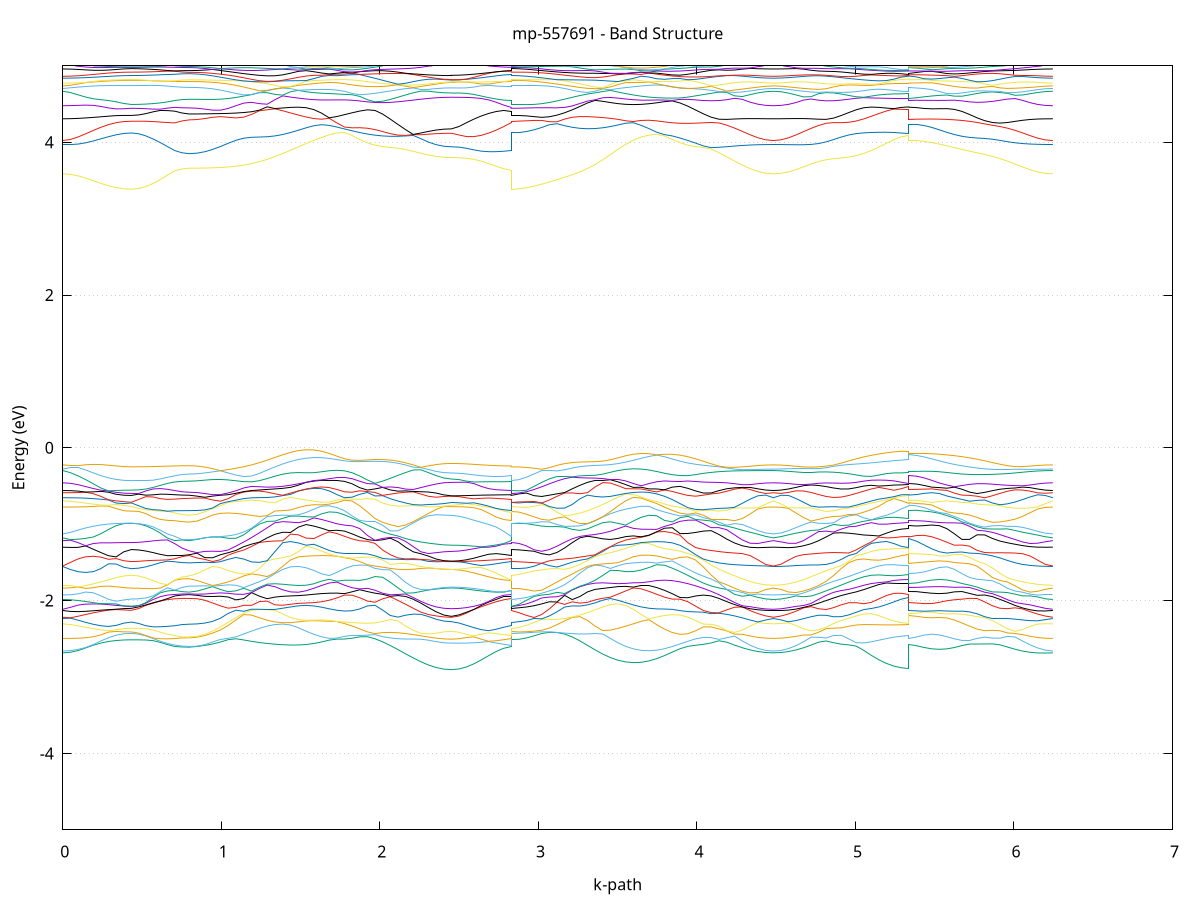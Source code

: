 set title 'mp-557691 - Band Structure'
set xlabel 'k-path'
set ylabel 'Energy (eV)'
set grid y
set yrange [-5:5]
set terminal png size 800,600
set output 'mp-557691_bands_gnuplot.png'
plot '-' using 1:2 with lines notitle, '-' using 1:2 with lines notitle, '-' using 1:2 with lines notitle, '-' using 1:2 with lines notitle, '-' using 1:2 with lines notitle, '-' using 1:2 with lines notitle, '-' using 1:2 with lines notitle, '-' using 1:2 with lines notitle, '-' using 1:2 with lines notitle, '-' using 1:2 with lines notitle, '-' using 1:2 with lines notitle, '-' using 1:2 with lines notitle, '-' using 1:2 with lines notitle, '-' using 1:2 with lines notitle, '-' using 1:2 with lines notitle, '-' using 1:2 with lines notitle, '-' using 1:2 with lines notitle, '-' using 1:2 with lines notitle, '-' using 1:2 with lines notitle, '-' using 1:2 with lines notitle, '-' using 1:2 with lines notitle, '-' using 1:2 with lines notitle, '-' using 1:2 with lines notitle, '-' using 1:2 with lines notitle, '-' using 1:2 with lines notitle, '-' using 1:2 with lines notitle, '-' using 1:2 with lines notitle, '-' using 1:2 with lines notitle, '-' using 1:2 with lines notitle, '-' using 1:2 with lines notitle, '-' using 1:2 with lines notitle, '-' using 1:2 with lines notitle, '-' using 1:2 with lines notitle, '-' using 1:2 with lines notitle, '-' using 1:2 with lines notitle, '-' using 1:2 with lines notitle, '-' using 1:2 with lines notitle, '-' using 1:2 with lines notitle, '-' using 1:2 with lines notitle, '-' using 1:2 with lines notitle, '-' using 1:2 with lines notitle, '-' using 1:2 with lines notitle, '-' using 1:2 with lines notitle, '-' using 1:2 with lines notitle, '-' using 1:2 with lines notitle, '-' using 1:2 with lines notitle, '-' using 1:2 with lines notitle, '-' using 1:2 with lines notitle, '-' using 1:2 with lines notitle, '-' using 1:2 with lines notitle, '-' using 1:2 with lines notitle, '-' using 1:2 with lines notitle, '-' using 1:2 with lines notitle, '-' using 1:2 with lines notitle, '-' using 1:2 with lines notitle, '-' using 1:2 with lines notitle, '-' using 1:2 with lines notitle, '-' using 1:2 with lines notitle, '-' using 1:2 with lines notitle, '-' using 1:2 with lines notitle, '-' using 1:2 with lines notitle, '-' using 1:2 with lines notitle, '-' using 1:2 with lines notitle, '-' using 1:2 with lines notitle, '-' using 1:2 with lines notitle, '-' using 1:2 with lines notitle, '-' using 1:2 with lines notitle, '-' using 1:2 with lines notitle, '-' using 1:2 with lines notitle, '-' using 1:2 with lines notitle, '-' using 1:2 with lines notitle, '-' using 1:2 with lines notitle, '-' using 1:2 with lines notitle, '-' using 1:2 with lines notitle, '-' using 1:2 with lines notitle, '-' using 1:2 with lines notitle, '-' using 1:2 with lines notitle, '-' using 1:2 with lines notitle, '-' using 1:2 with lines notitle, '-' using 1:2 with lines notitle, '-' using 1:2 with lines notitle, '-' using 1:2 with lines notitle, '-' using 1:2 with lines notitle, '-' using 1:2 with lines notitle, '-' using 1:2 with lines notitle, '-' using 1:2 with lines notitle, '-' using 1:2 with lines notitle, '-' using 1:2 with lines notitle, '-' using 1:2 with lines notitle, '-' using 1:2 with lines notitle, '-' using 1:2 with lines notitle, '-' using 1:2 with lines notitle, '-' using 1:2 with lines notitle, '-' using 1:2 with lines notitle, '-' using 1:2 with lines notitle, '-' using 1:2 with lines notitle, '-' using 1:2 with lines notitle, '-' using 1:2 with lines notitle, '-' using 1:2 with lines notitle, '-' using 1:2 with lines notitle, '-' using 1:2 with lines notitle, '-' using 1:2 with lines notitle, '-' using 1:2 with lines notitle, '-' using 1:2 with lines notitle, '-' using 1:2 with lines notitle, '-' using 1:2 with lines notitle, '-' using 1:2 with lines notitle, '-' using 1:2 with lines notitle, '-' using 1:2 with lines notitle, '-' using 1:2 with lines notitle, '-' using 1:2 with lines notitle, '-' using 1:2 with lines notitle
0.000000 -29.847510
0.048062 -29.846610
0.096124 -29.843910
0.144186 -29.839410
0.192249 -29.833410
0.240311 -29.826010
0.288373 -29.817710
0.336435 -29.809110
0.384497 -29.801510
0.432559 -29.798110
0.432559 -29.798110
0.478091 -29.797510
0.523623 -29.795810
0.569156 -29.793210
0.614688 -29.789710
0.660220 -29.785710
0.705752 -29.781810
0.705752 -29.781810
0.751510 -29.777410
0.797268 -29.775610
0.797268 -29.775610
0.846442 -29.774810
0.895616 -29.772110
0.944790 -29.767810
0.993965 -29.761910
1.043139 -29.754610
1.092313 -29.746210
1.141488 -29.736810
1.190662 -29.726910
1.239836 -29.716610
1.289010 -29.706310
1.338185 -29.698210
1.387359 -29.691910
1.436533 -29.686910
1.485707 -29.683410
1.534882 -29.681710
1.584056 -29.681710
1.584056 -29.681710
1.632251 -29.683710
1.680446 -29.687410
1.728641 -29.692810
1.776836 -29.699810
1.825031 -29.708210
1.873226 -29.717710
1.921421 -29.728010
1.969616 -29.738910
2.017811 -29.750010
2.066006 -29.761010
2.114201 -29.771610
2.162396 -29.781510
2.210591 -29.790310
2.258786 -29.797910
2.306981 -29.804010
2.355176 -29.808510
2.403371 -29.811310
2.451566 -29.812210
2.451566 -29.812210
2.498656 -29.811610
2.545745 -29.809610
2.592834 -29.806510
2.639923 -29.802310
2.687013 -29.797310
2.734102 -29.791810
2.781191 -29.786310
2.828281 -29.781810
2.828281 -29.798110
2.876443 -29.797110
2.924605 -29.794410
2.972768 -29.789910
3.020930 -29.783710
3.069092 -29.776110
3.117255 -29.767210
3.165417 -29.757310
3.213579 -29.746510
3.261742 -29.735310
3.309904 -29.723910
3.358066 -29.712510
3.406229 -29.701610
3.454391 -29.691310
3.502553 -29.682010
3.550716 -29.679010
3.598878 -29.679810
3.598878 -29.679810
3.647972 -29.682810
3.697067 -29.688110
3.746161 -29.695610
3.795256 -29.705010
3.844351 -29.716010
3.893445 -29.728510
3.942540 -29.741810
3.991634 -29.755810
4.040729 -29.769910
4.089823 -29.783810
4.138918 -29.797110
4.188012 -29.809410
4.237107 -29.820410
4.286201 -29.829810
4.335296 -29.837410
4.384390 -29.843010
4.433485 -29.846310
4.482579 -29.847510
4.482579 -29.847510
4.530077 -29.846410
4.577575 -29.843310
4.625072 -29.838110
4.672570 -29.831110
4.720068 -29.822310
4.767565 -29.811910
4.815063 -29.800310
4.862560 -29.787710
4.910058 -29.774410
4.957556 -29.760710
5.005053 -29.747010
5.052551 -29.733710
5.100049 -29.721010
5.147546 -29.709510
5.195044 -29.699310
5.242542 -29.691110
5.290039 -29.685510
5.337537 -29.683510
5.337537 -29.683210
5.385313 -29.684210
5.433089 -29.687110
5.480865 -29.692110
5.528641 -29.699210
5.576417 -29.708410
5.624193 -29.719410
5.671969 -29.731710
5.719744 -29.745110
5.767520 -29.758910
5.815296 -29.772810
5.863072 -29.786410
5.910848 -29.799310
5.958624 -29.811210
6.006400 -29.821710
6.054176 -29.830710
6.101952 -29.837910
6.149728 -29.843210
6.197504 -29.846410
6.245280 -29.847510
e
0.000000 -29.705710
0.048062 -29.707610
0.096124 -29.711110
0.144186 -29.716410
0.192249 -29.723410
0.240311 -29.731710
0.288373 -29.741010
0.336435 -29.750410
0.384497 -29.758510
0.432559 -29.762110
0.432559 -29.762110
0.478091 -29.761810
0.523623 -29.760810
0.569156 -29.759510
0.614688 -29.758410
0.660220 -29.758210
0.705752 -29.759810
0.705752 -29.759810
0.751510 -29.762510
0.797268 -29.763710
0.797268 -29.763710
0.846442 -29.762910
0.895616 -29.760510
0.944790 -29.756610
0.993965 -29.751410
1.043139 -29.745110
1.092313 -29.737810
1.141488 -29.729910
1.190662 -29.721610
1.239836 -29.713310
1.289010 -29.705410
1.338185 -29.696410
1.387359 -29.687110
1.436533 -29.678810
1.485707 -29.671810
1.534882 -29.666310
1.584056 -29.662510
1.584056 -29.662510
1.632251 -29.660810
1.680446 -29.661010
1.728641 -29.663410
1.776836 -29.667810
1.825031 -29.674210
1.873226 -29.682310
1.921421 -29.691810
1.969616 -29.702410
2.017811 -29.713510
2.066006 -29.724710
2.114201 -29.735610
2.162396 -29.745910
2.210591 -29.755110
2.258786 -29.763110
2.306981 -29.769610
2.355176 -29.774310
2.403371 -29.777210
2.451566 -29.778210
2.451566 -29.778210
2.498656 -29.777610
2.545745 -29.775810
2.592834 -29.772910
2.639923 -29.769210
2.687013 -29.765210
2.734102 -29.761510
2.781191 -29.759310
2.828281 -29.759810
2.828281 -29.762110
2.876443 -29.761310
2.924605 -29.758910
2.972768 -29.754910
3.020930 -29.749610
3.069092 -29.743110
3.117255 -29.735710
3.165417 -29.727510
3.213579 -29.719010
3.261742 -29.710510
3.309904 -29.702410
3.358066 -29.694910
3.406229 -29.688610
3.454391 -29.683610
3.502553 -29.680310
3.550716 -29.673810
3.598878 -29.666910
3.598878 -29.666910
3.647972 -29.661510
3.697067 -29.657610
3.746161 -29.655410
3.795256 -29.654710
3.844351 -29.655610
3.893445 -29.657810
3.942540 -29.661210
3.991634 -29.665510
4.040729 -29.670610
4.089823 -29.676010
4.138918 -29.681610
4.188012 -29.687110
4.237107 -29.692310
4.286201 -29.696810
4.335296 -29.700610
4.384390 -29.703410
4.433485 -29.705110
4.482579 -29.705710
4.482579 -29.705710
4.530077 -29.705510
4.577575 -29.704210
4.625072 -29.702110
4.672570 -29.699310
4.720068 -29.695710
4.767565 -29.691710
4.815063 -29.687210
4.862560 -29.682510
4.910058 -29.677810
4.957556 -29.673310
5.005053 -29.669210
5.052551 -29.665610
5.100049 -29.662710
5.147546 -29.660810
5.195044 -29.659910
5.242542 -29.659910
5.290039 -29.660510
5.337537 -29.660910
5.337537 -29.660910
5.385313 -29.661710
5.433089 -29.664010
5.480865 -29.667510
5.528641 -29.671810
5.576417 -29.676510
5.624193 -29.681410
5.671969 -29.686410
5.719744 -29.691310
5.767520 -29.696010
5.815296 -29.700310
5.863072 -29.704210
5.910848 -29.707410
5.958624 -29.709910
6.006400 -29.711510
6.054176 -29.712310
6.101952 -29.712110
6.149728 -29.710910
6.197504 -29.708810
6.245280 -29.705710
e
0.000000 -29.705710
0.048062 -29.704610
0.096124 -29.703410
0.144186 -29.701910
0.192249 -29.700010
0.240311 -29.697910
0.288373 -29.695810
0.336435 -29.694010
0.384497 -29.692710
0.432559 -29.692210
0.432559 -29.692210
0.478091 -29.693910
0.523623 -29.698310
0.569156 -29.704510
0.614688 -29.711210
0.660220 -29.716810
0.705752 -29.719910
0.705752 -29.719910
0.751510 -29.721010
0.797268 -29.721310
0.797268 -29.721310
0.846442 -29.720410
0.895616 -29.717810
0.944790 -29.713410
0.993965 -29.707410
1.043139 -29.700010
1.092313 -29.691310
1.141488 -29.681710
1.190662 -29.671310
1.239836 -29.660410
1.289010 -29.649410
1.338185 -29.638510
1.387359 -29.628010
1.436533 -29.618210
1.485707 -29.609310
1.534882 -29.601510
1.584056 -29.595110
1.584056 -29.595110
1.632251 -29.590210
1.680446 -29.588810
1.728641 -29.594710
1.776836 -29.601310
1.825031 -29.608510
1.873226 -29.616010
1.921421 -29.623710
1.969616 -29.631510
2.017811 -29.639210
2.066006 -29.646710
2.114201 -29.654010
2.162396 -29.660710
2.210591 -29.666710
2.258786 -29.671810
2.306981 -29.676010
2.355176 -29.679110
2.403371 -29.681010
2.451566 -29.681610
2.451566 -29.681610
2.498656 -29.682710
2.545745 -29.685910
2.592834 -29.690910
2.639923 -29.697410
2.687013 -29.704710
2.734102 -29.712010
2.781191 -29.717610
2.828281 -29.719910
2.828281 -29.692210
2.876443 -29.691510
2.924605 -29.689110
2.972768 -29.685310
3.020930 -29.680210
3.069092 -29.673810
3.117255 -29.666410
3.165417 -29.658110
3.213579 -29.649310
3.261742 -29.640010
3.309904 -29.630710
3.358066 -29.621610
3.406229 -29.612910
3.454391 -29.604810
3.502553 -29.597710
3.550716 -29.591510
3.598878 -29.588410
3.598878 -29.588410
3.647972 -29.591010
3.697067 -29.595110
3.746161 -29.600410
3.795256 -29.607010
3.844351 -29.614610
3.893445 -29.623110
3.942540 -29.632210
3.991634 -29.641710
4.040729 -29.651410
4.089823 -29.661010
4.138918 -29.670210
4.188012 -29.678810
4.237107 -29.686510
4.286201 -29.693210
4.335296 -29.698610
4.384390 -29.702510
4.433485 -29.704910
4.482579 -29.705710
4.482579 -29.705710
4.530077 -29.704810
4.577575 -29.702510
4.625072 -29.698910
4.672570 -29.694010
4.720068 -29.687910
4.767565 -29.680810
4.815063 -29.672810
4.862560 -29.664110
4.910058 -29.655010
4.957556 -29.645610
5.005053 -29.636310
5.052551 -29.627110
5.100049 -29.618410
5.147546 -29.610410
5.195044 -29.603310
5.242542 -29.597310
5.290039 -29.593010
5.337537 -29.591210
5.337537 -29.591310
5.385313 -29.592610
5.433089 -29.595810
5.480865 -29.600310
5.528641 -29.605810
5.576417 -29.611910
5.624193 -29.618610
5.671969 -29.625810
5.719744 -29.633410
5.767520 -29.641110
5.815296 -29.648910
5.863072 -29.656810
5.910848 -29.664410
5.958624 -29.671910
6.006400 -29.678910
6.054176 -29.685610
6.101952 -29.691610
6.149728 -29.697110
6.197504 -29.701810
6.245280 -29.705710
e
0.000000 -29.634910
0.048062 -29.635110
0.096124 -29.635710
0.144186 -29.636710
0.192249 -29.638010
0.240311 -29.639610
0.288373 -29.641310
0.336435 -29.642810
0.384497 -29.643910
0.432559 -29.644310
0.432559 -29.644310
0.478091 -29.644010
0.523623 -29.643510
0.569156 -29.643210
0.614688 -29.643510
0.660220 -29.644210
0.705752 -29.645010
0.705752 -29.645010
0.751510 -29.646310
0.797268 -29.646810
0.797268 -29.646810
0.846442 -29.646010
0.895616 -29.643710
0.944790 -29.640010
0.993965 -29.635010
1.043139 -29.628910
1.092313 -29.622010
1.141488 -29.614610
1.190662 -29.607010
1.239836 -29.599610
1.289010 -29.592810
1.338185 -29.587010
1.387359 -29.582410
1.436533 -29.579310
1.485707 -29.578010
1.534882 -29.578410
1.584056 -29.580510
1.584056 -29.580510
1.632251 -29.584010
1.680446 -29.586710
1.728641 -29.584710
1.776836 -29.584110
1.825031 -29.584910
1.873226 -29.586910
1.921421 -29.589910
1.969616 -29.593710
2.017811 -29.598210
2.066006 -29.603010
2.114201 -29.608010
2.162396 -29.612910
2.210591 -29.617510
2.258786 -29.621510
2.306981 -29.624810
2.355176 -29.627310
2.403371 -29.628910
2.451566 -29.629410
2.451566 -29.629410
2.498656 -29.629810
2.545745 -29.631010
2.592834 -29.632810
2.639923 -29.635210
2.687013 -29.637910
2.734102 -29.640710
2.781191 -29.643110
2.828281 -29.645010
2.828281 -29.644310
2.876443 -29.643710
2.924605 -29.641910
2.972768 -29.639010
3.020930 -29.635110
3.069092 -29.630410
3.117255 -29.625010
3.165417 -29.619110
3.213579 -29.613110
3.261742 -29.607110
3.309904 -29.601510
3.358066 -29.596510
3.406229 -29.592310
3.454391 -29.589310
3.502553 -29.587610
3.550716 -29.587310
3.598878 -29.586610
3.598878 -29.586610
3.647972 -29.583010
3.697067 -29.580710
3.746161 -29.579910
3.795256 -29.580510
3.844351 -29.582410
3.893445 -29.585410
3.942540 -29.589410
3.991634 -29.594210
4.040729 -29.599610
4.089823 -29.605310
4.138918 -29.611010
4.188012 -29.616510
4.237107 -29.621710
4.286201 -29.626210
4.335296 -29.629910
4.384390 -29.632610
4.433485 -29.634310
4.482579 -29.634910
4.482579 -29.634910
4.530077 -29.634410
4.577575 -29.633010
4.625072 -29.630610
4.672570 -29.627410
4.720068 -29.623510
4.767565 -29.619010
4.815063 -29.614010
4.862560 -29.608810
4.910058 -29.603610
4.957556 -29.598510
5.005053 -29.593810
5.052551 -29.589610
5.100049 -29.586210
5.147546 -29.583710
5.195044 -29.582310
5.242542 -29.581910
5.290039 -29.582410
5.337537 -29.582910
5.337537 -29.582910
5.385313 -29.582710
5.433089 -29.582410
5.480865 -29.582810
5.528641 -29.583910
5.576417 -29.586010
5.624193 -29.588810
5.671969 -29.592310
5.719744 -29.596410
5.767520 -29.600810
5.815296 -29.605610
5.863072 -29.610410
5.910848 -29.615210
5.958624 -29.619810
6.006400 -29.624110
6.054176 -29.627710
6.101952 -29.630810
6.149728 -29.633110
6.197504 -29.634410
6.245280 -29.634910
e
0.000000 -29.546910
0.048062 -29.547410
0.096124 -29.548410
0.144186 -29.549310
0.192249 -29.549810
0.240311 -29.549710
0.288373 -29.549110
0.336435 -29.548210
0.384497 -29.547210
0.432559 -29.546710
0.432559 -29.546710
0.478091 -29.548610
0.523623 -29.551410
0.569156 -29.553410
0.614688 -29.554810
0.660220 -29.555510
0.705752 -29.556010
0.705752 -29.556010
0.751510 -29.556510
0.797268 -29.556710
0.797268 -29.556710
0.846442 -29.556210
0.895616 -29.554710
0.944790 -29.552210
0.993965 -29.548910
1.043139 -29.544910
1.092313 -29.540210
1.141488 -29.535010
1.190662 -29.529510
1.239836 -29.523710
1.289010 -29.517910
1.338185 -29.512210
1.387359 -29.506710
1.436533 -29.501610
1.485707 -29.497010
1.534882 -29.493310
1.584056 -29.490410
1.584056 -29.490510
1.632251 -29.488810
1.680446 -29.488310
1.728641 -29.489110
1.776836 -29.491010
1.825031 -29.494210
1.873226 -29.498310
1.921421 -29.503310
1.969616 -29.509010
2.017811 -29.515210
2.066006 -29.521610
2.114201 -29.527910
2.162396 -29.534010
2.210591 -29.539510
2.258786 -29.544410
2.306981 -29.548410
2.355176 -29.551310
2.403371 -29.553110
2.451566 -29.553810
2.451566 -29.553810
2.498656 -29.553810
2.545745 -29.554010
2.592834 -29.554310
2.639923 -29.554610
2.687013 -29.554810
2.734102 -29.555110
2.781191 -29.555510
2.828281 -29.556010
2.828281 -29.546710
2.876443 -29.546210
2.924605 -29.544910
2.972768 -29.542810
3.020930 -29.539910
3.069092 -29.536410
3.117255 -29.532410
3.165417 -29.527910
3.213579 -29.523310
3.261742 -29.518410
3.309904 -29.513610
3.358066 -29.508910
3.406229 -29.504510
3.454391 -29.500310
3.502553 -29.496610
3.550716 -29.493510
3.598878 -29.491010
3.598878 -29.491010
3.647972 -29.489410
3.697067 -29.488710
3.746161 -29.489010
3.795256 -29.490410
3.844351 -29.492910
3.893445 -29.496310
3.942540 -29.500610
3.991634 -29.505610
4.040729 -29.511110
4.089823 -29.516910
4.138918 -29.522710
4.188012 -29.528310
4.237107 -29.533510
4.286201 -29.538110
4.335296 -29.541810
4.384390 -29.544610
4.433485 -29.546310
4.482579 -29.546910
4.482579 -29.546910
4.530077 -29.546410
4.577575 -29.545010
4.625072 -29.542710
4.672570 -29.539510
4.720068 -29.535510
4.767565 -29.531010
4.815063 -29.526110
4.862560 -29.520910
4.910058 -29.515710
4.957556 -29.510610
5.005053 -29.505810
5.052551 -29.501510
5.100049 -29.497810
5.147546 -29.494710
5.195044 -29.492310
5.242542 -29.490610
5.290039 -29.489510
5.337537 -29.489210
5.337537 -29.489010
5.385313 -29.489410
5.433089 -29.490510
5.480865 -29.492310
5.528641 -29.494810
5.576417 -29.498110
5.624193 -29.501910
5.671969 -29.506310
5.719744 -29.511110
5.767520 -29.516110
5.815296 -29.521310
5.863072 -29.526410
5.910848 -29.531210
5.958624 -29.535610
6.006400 -29.539510
6.054176 -29.542510
6.101952 -29.544810
6.149728 -29.546210
6.197504 -29.546810
6.245280 -29.546910
e
0.000000 -29.542010
0.048062 -29.541510
0.096124 -29.540410
0.144186 -29.539510
0.192249 -29.538910
0.240311 -29.538910
0.288373 -29.539310
0.336435 -29.540110
0.384497 -29.541010
0.432559 -29.541410
0.432559 -29.541410
0.478091 -29.539010
0.523623 -29.534910
0.569156 -29.530810
0.614688 -29.527210
0.660220 -29.524210
0.705752 -29.522110
0.705752 -29.522110
0.751510 -29.521010
0.797268 -29.520610
0.797268 -29.520610
0.846442 -29.520010
0.895616 -29.518310
0.944790 -29.515510
0.993965 -29.511710
1.043139 -29.507210
1.092313 -29.501910
1.141488 -29.496110
1.190662 -29.490010
1.239836 -29.483910
1.289010 -29.477810
1.338185 -29.472210
1.387359 -29.467110
1.436533 -29.462710
1.485707 -29.459210
1.534882 -29.456710
1.584056 -29.455310
1.584056 -29.455310
1.632251 -29.455110
1.680446 -29.456010
1.728641 -29.458110
1.776836 -29.461310
1.825031 -29.465410
1.873226 -29.470410
1.921421 -29.476010
1.969616 -29.482210
2.017811 -29.488710
2.066006 -29.495310
2.114201 -29.501710
2.162396 -29.507810
2.210591 -29.513410
2.258786 -29.518210
2.306981 -29.522110
2.355176 -29.525010
2.403371 -29.526810
2.451566 -29.527410
2.451566 -29.527410
2.498656 -29.527110
2.545745 -29.526510
2.592834 -29.525610
2.639923 -29.524710
2.687013 -29.523810
2.734102 -29.523010
2.781191 -29.522510
2.828281 -29.522110
2.828281 -29.541410
2.876443 -29.540710
2.924605 -29.538610
2.972768 -29.535110
3.020930 -29.530510
3.069092 -29.524710
3.117255 -29.518110
3.165417 -29.510810
3.213579 -29.503110
3.261742 -29.495210
3.309904 -29.487310
3.358066 -29.479910
3.406229 -29.473010
3.454391 -29.467010
3.502553 -29.462010
3.550716 -29.458210
3.598878 -29.455810
3.598878 -29.455810
3.647972 -29.454810
3.697067 -29.455410
3.746161 -29.457510
3.795256 -29.461010
3.844351 -29.465810
3.893445 -29.471810
3.942540 -29.478710
3.991634 -29.486310
4.040729 -29.494210
4.089823 -29.502310
4.138918 -29.510310
4.188012 -29.517810
4.237107 -29.524710
4.286201 -29.530610
4.335296 -29.535510
4.384390 -29.539110
4.433485 -29.541210
4.482579 -29.542010
4.482579 -29.542010
4.530077 -29.541310
4.577575 -29.539310
4.625072 -29.536010
4.672570 -29.531610
4.720068 -29.526310
4.767565 -29.520110
4.815063 -29.513310
4.862560 -29.506010
4.910058 -29.498510
4.957556 -29.491010
5.005053 -29.483710
5.052551 -29.476810
5.100049 -29.470510
5.147546 -29.465110
5.195044 -29.460810
5.242542 -29.457510
5.290039 -29.455510
5.337537 -29.454810
5.337537 -29.455010
5.385313 -29.455510
5.433089 -29.457010
5.480865 -29.459410
5.528641 -29.462710
5.576417 -29.466910
5.624193 -29.471910
5.671969 -29.477510
5.719744 -29.483810
5.767520 -29.490510
5.815296 -29.497410
5.863072 -29.504510
5.910848 -29.511510
5.958624 -29.518110
6.006400 -29.524310
6.054176 -29.529910
6.101952 -29.534710
6.149728 -29.538510
6.197504 -29.541010
6.245280 -29.542010
e
0.000000 -17.413710
0.048062 -17.410210
0.096124 -17.399910
0.144186 -17.383210
0.192249 -17.360910
0.240311 -17.334210
0.288373 -17.304710
0.336435 -17.274910
0.384497 -17.249310
0.432559 -17.237810
0.432559 -17.237810
0.478091 -17.241810
0.523623 -17.252410
0.569156 -17.266810
0.614688 -17.281910
0.660220 -17.295210
0.705752 -17.305010
0.705752 -17.305010
0.751510 -17.292910
0.797268 -17.288310
0.797268 -17.288310
0.846442 -17.287110
0.895616 -17.283810
0.944790 -17.279010
0.993965 -17.274010
1.043139 -17.270210
1.092313 -17.269010
1.141488 -17.271710
1.190662 -17.279010
1.239836 -17.291010
1.289010 -17.306710
1.338185 -17.325010
1.387359 -17.343910
1.436533 -17.361510
1.485707 -17.375710
1.534882 -17.384610
1.584056 -17.386810
1.584056 -17.386810
1.632251 -17.381610
1.680446 -17.369010
1.728641 -17.350210
1.776836 -17.327710
1.825031 -17.306010
1.873226 -17.287710
1.921421 -17.297010
1.969616 -17.320810
2.017811 -17.348010
2.066006 -17.377610
2.114201 -17.408110
2.162396 -17.437910
2.210591 -17.465510
2.258786 -17.489710
2.306981 -17.509410
2.355176 -17.524110
2.403371 -17.533110
2.451566 -17.536110
2.451566 -17.536110
2.498656 -17.531510
2.545745 -17.518010
2.592834 -17.495810
2.639923 -17.465710
2.687013 -17.428710
2.734102 -17.386810
2.781191 -17.343310
2.828281 -17.305010
2.828281 -17.237810
2.876443 -17.237510
2.924605 -17.236510
2.972768 -17.235310
3.020930 -17.234310
3.069092 -17.234210
3.117255 -17.235610
3.165417 -17.239310
3.213579 -17.246010
3.261742 -17.256110
3.309904 -17.270010
3.358066 -17.287310
3.406229 -17.307510
3.454391 -17.329010
3.502553 -17.349910
3.550716 -17.367910
3.598878 -17.380910
3.598878 -17.380910
3.647972 -17.387610
3.697067 -17.386610
3.746161 -17.377510
3.795256 -17.360410
3.844351 -17.336310
3.893445 -17.306210
3.942540 -17.284010
3.991634 -17.286110
4.040729 -17.296510
4.089823 -17.311710
4.138918 -17.329310
4.188012 -17.347610
4.237107 -17.365410
4.286201 -17.381510
4.335296 -17.395110
4.384390 -17.405310
4.433485 -17.411610
4.482579 -17.413710
4.482579 -17.413710
4.530077 -17.411610
4.577575 -17.405410
4.625072 -17.395410
4.672570 -17.382010
4.720068 -17.366010
4.767565 -17.348310
4.815063 -17.330010
4.862560 -17.312810
4.910058 -17.298810
4.957556 -17.291210
5.005053 -17.293810
5.052551 -17.307610
5.100049 -17.328510
5.147546 -17.351110
5.195044 -17.371710
5.242542 -17.387810
5.290039 -17.397910
5.337537 -17.401410
5.337537 -17.384410
5.385313 -17.382310
5.433089 -17.376010
5.480865 -17.366310
5.528641 -17.354010
5.576417 -17.340410
5.624193 -17.327210
5.671969 -17.316910
5.719744 -17.313310
5.767520 -17.318010
5.815296 -17.329310
5.863072 -17.343810
5.910848 -17.359010
5.958624 -17.373310
6.006400 -17.385810
6.054176 -17.396010
6.101952 -17.403910
6.149728 -17.409410
6.197504 -17.412610
6.245280 -17.413710
e
0.000000 -17.082210
0.048062 -17.089410
0.096124 -17.099710
0.144186 -17.107410
0.192249 -17.112910
0.240311 -17.118310
0.288373 -17.125910
0.336435 -17.137210
0.384497 -17.150410
0.432559 -17.157710
0.432559 -17.157710
0.478091 -17.155910
0.523623 -17.150610
0.569156 -17.142010
0.614688 -17.130010
0.660220 -17.115110
0.705752 -17.097610
0.705752 -17.097610
0.751510 -17.078510
0.797268 -17.070510
0.797268 -17.070510
0.846442 -17.068710
0.895616 -17.063210
0.944790 -17.054710
0.993965 -17.044410
1.043139 -17.033410
1.092313 -17.023610
1.141488 -17.016810
1.190662 -17.014810
1.239836 -17.018610
1.289010 -17.051310
1.338185 -17.091410
1.387359 -17.129510
1.436533 -17.163910
1.485707 -17.193610
1.534882 -17.217910
1.584056 -17.236110
1.584056 -17.236110
1.632251 -17.247710
1.680446 -17.252710
1.728641 -17.250310
1.776836 -17.245910
1.825031 -17.260510
1.873226 -17.277110
1.921421 -17.272510
1.969616 -17.259010
2.017811 -17.246910
2.066006 -17.236110
2.114201 -17.226710
2.162396 -17.218810
2.210591 -17.212510
2.258786 -17.207610
2.306981 -17.204110
2.355176 -17.201710
2.403371 -17.200410
2.451566 -17.199910
2.451566 -17.199910
2.498656 -17.196910
2.545745 -17.188010
2.592834 -17.174110
2.639923 -17.156610
2.687013 -17.137610
2.734102 -17.120110
2.781191 -17.106810
2.828281 -17.097610
2.828281 -17.157710
2.876443 -17.156010
2.924605 -17.151110
2.972768 -17.143710
3.020930 -17.134910
3.069092 -17.126310
3.117255 -17.119910
3.165417 -17.117810
3.213579 -17.121810
3.261742 -17.133110
3.309904 -17.151510
3.358066 -17.175910
3.406229 -17.204310
3.454391 -17.234310
3.502553 -17.263410
3.550716 -17.289110
3.598878 -17.309510
3.598878 -17.309510
3.647972 -17.323210
3.697067 -17.329210
3.746161 -17.327410
3.795256 -17.318710
3.844351 -17.305510
3.893445 -17.291810
3.942540 -17.272010
3.991634 -17.235410
4.040729 -17.198710
4.089823 -17.163710
4.138918 -17.132410
4.188012 -17.105910
4.237107 -17.092810
4.286201 -17.086810
4.335296 -17.083710
4.384390 -17.082510
4.433485 -17.082210
4.482579 -17.082210
4.482579 -17.082210
4.530077 -17.082910
4.577575 -17.085010
4.625072 -17.089210
4.672570 -17.096110
4.720068 -17.106110
4.767565 -17.119610
4.815063 -17.136510
4.862560 -17.156510
4.910058 -17.178410
4.957556 -17.200910
5.005053 -17.221810
5.052551 -17.240310
5.100049 -17.257710
5.147546 -17.273710
5.195044 -17.287110
5.242542 -17.297010
5.290039 -17.302810
5.337537 -17.304810
5.337537 -17.250310
5.385313 -17.248710
5.433089 -17.243610
5.480865 -17.234010
5.528641 -17.219210
5.576417 -17.199310
5.624193 -17.200810
5.671969 -17.204810
5.719744 -17.203710
5.767520 -17.195010
5.815296 -17.180210
5.863072 -17.162310
5.910848 -17.143710
5.958624 -17.126310
6.006400 -17.111210
6.054176 -17.099210
6.101952 -17.090810
6.149728 -17.085610
6.197504 -17.083010
6.245280 -17.082210
e
0.000000 -17.045810
0.048062 -17.032810
0.096124 -17.005510
0.144186 -16.972410
0.192249 -16.936710
0.240311 -16.901910
0.288373 -16.871410
0.336435 -16.847810
0.384497 -16.832510
0.432559 -16.826910
0.432559 -16.826910
0.478091 -16.827510
0.523623 -16.827610
0.569156 -16.827310
0.614688 -16.827610
0.660220 -16.830010
0.705752 -16.836510
0.705752 -16.836510
0.751510 -16.853610
0.797268 -16.860810
0.797268 -16.860810
0.846442 -16.861710
0.895616 -16.864510
0.944790 -16.869910
0.993965 -16.878810
1.043139 -16.892710
1.092313 -16.912910
1.141488 -16.940010
1.190662 -16.973310
1.239836 -17.011210
1.289010 -17.028710
1.338185 -17.044410
1.387359 -17.064010
1.436533 -17.084710
1.485707 -17.104810
1.534882 -17.134710
1.584056 -17.167010
1.584056 -17.167010
1.632251 -17.193310
1.680446 -17.214310
1.728641 -17.231210
1.776836 -17.238510
1.825031 -17.214510
1.873226 -17.177510
1.921421 -17.130310
1.969616 -17.076810
2.017811 -17.020310
2.066006 -16.963910
2.114201 -16.909910
2.162396 -16.860410
2.210591 -16.817210
2.258786 -16.781310
2.306981 -16.753310
2.355176 -16.751510
2.403371 -16.752110
2.451566 -16.752410
2.451566 -16.752410
2.498656 -16.753210
2.545745 -16.755010
2.592834 -16.758510
2.639923 -16.765710
2.687013 -16.778710
2.734102 -16.797410
2.781191 -16.818010
2.828281 -16.836510
2.828281 -16.826910
2.876443 -16.826210
2.924605 -16.824210
2.972768 -16.821410
3.020930 -16.818910
3.069092 -16.818110
3.117255 -16.820610
3.165417 -16.828310
3.213579 -16.844110
3.261742 -16.882410
3.309904 -16.928610
3.358066 -16.977710
3.406229 -17.025310
3.454391 -17.068110
3.502553 -17.104110
3.550716 -17.132510
3.598878 -17.153710
3.598878 -17.153710
3.647972 -17.169010
3.697067 -17.179710
3.746161 -17.187510
3.795256 -17.193610
3.844351 -17.198110
3.893445 -17.199210
3.942540 -17.193010
3.991634 -17.177510
4.040729 -17.156710
4.089823 -17.135510
4.138918 -17.117010
4.188012 -17.102710
4.237107 -17.084710
4.286201 -17.068910
4.335296 -17.057910
4.384390 -17.050910
4.433485 -17.047010
4.482579 -17.045810
4.482579 -17.045910
4.530077 -17.045910
4.577575 -17.046110
4.625072 -17.046910
4.672570 -17.048810
4.720068 -17.052810
4.767565 -17.060110
4.815063 -17.071510
4.862560 -17.087210
4.910058 -17.106210
4.957556 -17.126210
5.005053 -17.143310
5.052551 -17.154710
5.100049 -17.160610
5.147546 -17.164110
5.195044 -17.167710
5.242542 -17.171910
5.290039 -17.175610
5.337537 -17.177110
5.337537 -17.171910
5.385313 -17.175410
5.433089 -17.181010
5.480865 -17.185610
5.528641 -17.190010
5.576417 -17.194810
5.624193 -17.174110
5.671969 -17.146210
5.719744 -17.117110
5.767520 -17.089410
5.815296 -17.065410
5.863072 -17.047310
5.910848 -17.035910
5.958624 -17.030910
6.006400 -17.031010
6.054176 -17.034110
6.101952 -17.038410
6.149728 -17.042410
6.197504 -17.045010
6.245280 -17.045810
e
0.000000 -16.796010
0.048062 -16.795910
0.096124 -16.795410
0.144186 -16.794910
0.192249 -16.795010
0.240311 -16.796410
0.288373 -16.799410
0.336435 -16.803310
0.384497 -16.807010
0.432559 -16.808810
0.432559 -16.808810
0.478091 -16.800910
0.523623 -16.780710
0.569156 -16.753410
0.614688 -16.724710
0.660220 -16.700610
0.705752 -16.685610
0.705752 -16.685610
0.751510 -16.694310
0.797268 -16.698710
0.797268 -16.698710
0.846442 -16.700510
0.895616 -16.705810
0.944790 -16.714910
0.993965 -16.728010
1.043139 -16.745610
1.092313 -16.768210
1.141488 -16.796010
1.190662 -16.829410
1.239836 -16.868010
1.289010 -16.910810
1.338185 -16.956510
1.387359 -17.003310
1.436533 -17.049210
1.485707 -17.090810
1.534882 -17.112610
1.584056 -17.118310
1.584056 -17.118310
1.632251 -17.114110
1.680446 -17.100210
1.728641 -17.076810
1.776836 -17.045010
1.825031 -17.006410
1.873226 -16.963310
1.921421 -16.918810
1.969616 -16.876010
2.017811 -16.837910
2.066006 -16.806610
2.114201 -16.783010
2.162396 -16.767010
2.210591 -16.757410
2.258786 -16.752710
2.306981 -16.751310
2.355176 -16.733410
2.403371 -16.721610
2.451566 -16.717610
2.451566 -16.717610
2.498656 -16.713610
2.545745 -16.703010
2.592834 -16.688610
2.639923 -16.673110
2.687013 -16.660510
2.734102 -16.656110
2.781191 -16.664910
2.828281 -16.685610
2.828281 -16.808810
2.876443 -16.807810
2.924605 -16.804910
2.972768 -16.801110
3.020930 -16.797710
3.069092 -16.797110
3.117255 -16.802510
3.165417 -16.817310
3.213579 -16.842610
3.261742 -16.863910
3.309904 -16.891010
3.358066 -16.921510
3.406229 -16.952110
3.454391 -16.980210
3.502553 -17.004210
3.550716 -17.023310
3.598878 -17.036810
3.598878 -17.036810
3.647972 -17.044610
3.697067 -17.046010
3.746161 -17.041010
3.795256 -17.029810
3.844351 -17.013210
3.893445 -16.991910
3.942540 -16.967410
3.991634 -16.940910
4.040729 -16.913910
4.089823 -16.888110
4.138918 -16.864710
4.188012 -16.844710
4.237107 -16.828510
4.286201 -16.816010
4.335296 -16.806910
4.384390 -16.800810
4.433485 -16.797210
4.482579 -16.796010
4.482579 -16.796010
4.530077 -16.797010
4.577575 -16.800110
4.625072 -16.805310
4.672570 -16.812910
4.720068 -16.823210
4.767565 -16.836510
4.815063 -16.852610
4.862560 -16.871510
4.910058 -16.892710
4.957556 -16.915610
5.005053 -16.939310
5.052551 -16.962910
5.100049 -16.985010
5.147546 -17.004410
5.195044 -17.019910
5.242542 -17.031110
5.290039 -17.037710
5.337537 -17.039810
5.337537 -17.130110
5.385313 -17.120110
5.433089 -17.096210
5.480865 -17.064810
5.528641 -17.029110
5.576417 -16.992010
5.624193 -16.956210
5.671969 -16.923210
5.719744 -16.894010
5.767520 -16.868810
5.815296 -16.847610
5.863072 -16.830110
5.910848 -16.816510
5.958624 -16.806610
6.006400 -16.800510
6.054176 -16.797310
6.101952 -16.796210
6.149728 -16.796010
6.197504 -16.796010
6.245280 -16.796010
e
0.000000 -16.404910
0.048062 -16.407610
0.096124 -16.414910
0.144186 -16.423710
0.192249 -16.429010
0.240311 -16.424310
0.288373 -16.403810
0.336435 -16.364810
0.384497 -16.308710
0.432559 -16.243110
0.432559 -16.243110
0.478091 -16.284810
0.523623 -16.329910
0.569156 -16.373610
0.614688 -16.414010
0.660220 -16.449910
0.705752 -16.481110
0.705752 -16.481110
0.751510 -16.510110
0.797268 -16.518910
0.797268 -16.519010
0.846442 -16.520510
0.895616 -16.524710
0.944790 -16.530510
0.993965 -16.535810
1.043139 -16.538110
1.092313 -16.535410
1.141488 -16.527810
1.190662 -16.520710
1.239836 -16.584210
1.289010 -16.664110
1.338185 -16.734610
1.387359 -16.792810
1.436533 -16.837210
1.485707 -16.867810
1.534882 -16.885610
1.584056 -16.891610
1.584056 -16.891610
1.632251 -16.886610
1.680446 -16.871110
1.728641 -16.845210
1.776836 -16.809110
1.825031 -16.762910
1.873226 -16.706910
1.921421 -16.641810
1.969616 -16.568810
2.017811 -16.506410
2.066006 -16.448310
2.114201 -16.389510
2.162396 -16.331710
2.210591 -16.277310
2.258786 -16.228310
2.306981 -16.187310
2.355176 -16.156210
2.403371 -16.137010
2.451566 -16.130510
2.451566 -16.130510
2.498656 -16.134210
2.545745 -16.195410
2.592834 -16.260210
2.639923 -16.322910
2.687013 -16.378710
2.734102 -16.423810
2.781191 -16.456510
2.828281 -16.481110
2.828281 -16.243110
2.876443 -16.248210
2.924605 -16.263110
2.972768 -16.292110
3.020930 -16.334410
3.069092 -16.386510
3.117255 -16.445710
3.165417 -16.508610
3.213579 -16.571510
3.261742 -16.630910
3.309904 -16.684310
3.358066 -16.729810
3.406229 -16.766510
3.454391 -16.793610
3.502553 -16.810210
3.550716 -16.815710
3.598878 -16.809710
3.598878 -16.809710
3.647972 -16.825410
3.697067 -16.827610
3.746161 -16.813710
3.795256 -16.783710
3.844351 -16.738310
3.893445 -16.679610
3.942540 -16.610710
3.991634 -16.537010
4.040729 -16.467510
4.089823 -16.415710
4.138918 -16.390310
4.188012 -16.384210
4.237107 -16.386810
4.286201 -16.392010
4.335296 -16.397210
4.384390 -16.401410
4.433485 -16.404010
4.482579 -16.404910
4.482579 -16.404910
4.530077 -16.404310
4.577575 -16.402610
4.625072 -16.400010
4.672570 -16.397010
4.720068 -16.394510
4.767565 -16.394210
4.815063 -16.399510
4.862560 -16.417410
4.910058 -16.456610
4.957556 -16.517010
5.005053 -16.587510
5.052551 -16.657710
5.100049 -16.720710
5.147546 -16.772510
5.195044 -16.810510
5.242542 -16.834310
5.290039 -16.845410
5.337537 -16.848210
5.337537 -16.858610
5.385313 -16.854810
5.433089 -16.843010
5.480865 -16.822010
5.528641 -16.790010
5.576417 -16.745810
5.624193 -16.689310
5.671969 -16.622210
5.719744 -16.549310
5.767520 -16.481710
5.815296 -16.431510
5.863072 -16.399210
5.910848 -16.383010
5.958624 -16.378810
6.006400 -16.381610
6.054176 -16.387510
6.101952 -16.394110
6.149728 -16.399810
6.197504 -16.403510
6.245280 -16.404910
e
0.000000 -16.105710
0.048062 -16.105010
0.096124 -16.102210
0.144186 -16.096210
0.192249 -16.086910
0.240311 -16.077110
0.288373 -16.074910
0.336435 -16.101910
0.384497 -16.165710
0.432559 -16.236710
0.432559 -16.236710
0.478091 -16.197010
0.523623 -16.158710
0.569156 -16.129610
0.614688 -16.120910
0.660220 -16.132910
0.705752 -16.144710
0.705752 -16.144710
0.751510 -16.151010
0.797268 -16.153810
0.797268 -16.153810
0.846442 -16.152310
0.895616 -16.149210
0.944790 -16.152010
0.993965 -16.181910
1.043139 -16.244410
1.092313 -16.323510
1.141488 -16.409910
1.190662 -16.498210
1.239836 -16.526810
1.289010 -16.555010
1.338185 -16.597910
1.387359 -16.644110
1.436533 -16.686910
1.485707 -16.722710
1.534882 -16.749610
1.584056 -16.766510
1.584056 -16.766510
1.632251 -16.772910
1.680446 -16.769010
1.728641 -16.755110
1.776836 -16.731810
1.825031 -16.699810
1.873226 -16.660110
1.921421 -16.613710
1.969616 -16.562010
2.017811 -16.489810
2.066006 -16.407310
2.114201 -16.325210
2.162396 -16.248610
2.210591 -16.184710
2.258786 -16.140210
2.306981 -16.114710
2.355176 -16.101510
2.403371 -16.095410
2.451566 -16.093610
2.451566 -16.093610
2.498656 -16.131910
2.545745 -16.136010
2.592834 -16.139610
2.639923 -16.139210
2.687013 -16.131510
2.734102 -16.123510
2.781191 -16.138010
2.828281 -16.144710
2.828281 -16.236710
2.876443 -16.242910
2.924605 -16.261410
2.972768 -16.287010
3.020930 -16.317810
3.069092 -16.352710
3.117255 -16.387410
3.165417 -16.417610
3.213579 -16.442310
3.261742 -16.469610
3.309904 -16.513310
3.358066 -16.570710
3.406229 -16.631110
3.454391 -16.688010
3.502553 -16.738010
3.550716 -16.778710
3.598878 -16.808410
3.598878 -16.808410
3.647972 -16.791710
3.697067 -16.762110
3.746161 -16.721410
3.795256 -16.670410
3.844351 -16.610510
3.893445 -16.543010
3.942540 -16.470410
3.991634 -16.395810
4.040729 -16.323810
4.089823 -16.260710
4.138918 -16.212010
4.188012 -16.178510
4.237107 -16.155610
4.286201 -16.138510
4.335296 -16.124910
4.384390 -16.114610
4.433485 -16.108010
4.482579 -16.105710
4.482579 -16.105710
4.530077 -16.107610
4.577575 -16.113410
4.625072 -16.122510
4.672570 -16.134710
4.720068 -16.150010
4.767565 -16.170010
4.815063 -16.198810
4.862560 -16.241910
4.910058 -16.298210
4.957556 -16.362710
5.005053 -16.432410
5.052551 -16.503210
5.100049 -16.571110
5.147546 -16.633210
5.195044 -16.687110
5.242542 -16.730510
5.290039 -16.759910
5.337537 -16.770710
5.337537 -16.803810
5.385313 -16.798310
5.433089 -16.781910
5.480865 -16.755510
5.528641 -16.719710
5.576417 -16.675610
5.624193 -16.624610
5.671969 -16.568410
5.719744 -16.508110
5.767520 -16.440710
5.815296 -16.365810
5.863072 -16.296610
5.910848 -16.245310
5.958624 -16.211710
6.006400 -16.186510
6.054176 -16.163610
6.101952 -16.141910
6.149728 -16.123110
6.197504 -16.110310
6.245280 -16.105710
e
0.000000 -15.730610
0.048062 -15.729710
0.096124 -15.730410
0.144186 -15.743910
0.192249 -15.789210
0.240311 -15.858710
0.288373 -15.929510
0.336435 -15.975510
0.384497 -15.986910
0.432559 -15.987610
0.432559 -15.987610
0.478091 -15.995210
0.523623 -16.014910
0.569156 -16.037810
0.614688 -16.048410
0.660220 -16.041810
0.705752 -16.033610
0.705752 -16.033610
0.751510 -16.002710
0.797268 -15.987710
0.797268 -15.987710
0.846442 -15.996710
0.895616 -16.021710
0.944790 -16.054010
0.993965 -16.071110
1.043139 -16.089510
1.092313 -16.150310
1.141488 -16.209410
1.190662 -16.257210
1.239836 -16.278510
1.289010 -16.262910
1.338185 -16.217810
1.387359 -16.154910
1.436533 -16.082210
1.485707 -16.036210
1.534882 -16.046710
1.584056 -16.065310
1.584056 -16.065310
1.632251 -16.090010
1.680446 -16.118510
1.728641 -16.147210
1.776836 -16.172210
1.825031 -16.189410
1.873226 -16.195610
1.921421 -16.188210
1.969616 -16.167010
2.017811 -16.133910
2.066006 -16.094510
2.114201 -16.056710
2.162396 -16.025510
2.210591 -15.996610
2.258786 -16.006110
2.306981 -16.029510
2.355176 -16.046310
2.403371 -16.056310
2.451566 -16.059610
2.451566 -16.059610
2.498656 -16.034310
2.545745 -16.018110
2.592834 -16.024010
2.639923 -16.046610
2.687013 -16.076310
2.734102 -16.094910
2.781191 -16.071610
2.828281 -16.033610
2.828281 -15.987610
2.876443 -15.991010
2.924605 -16.000710
2.972768 -16.014610
3.020930 -16.030010
3.069092 -16.069110
3.117255 -16.134910
3.165417 -16.203410
3.213579 -16.267910
3.261742 -16.315510
3.309904 -16.331510
3.358066 -16.319510
3.406229 -16.292510
3.454391 -16.259010
3.502553 -16.224310
3.550716 -16.192410
3.598878 -16.166010
3.598878 -16.166010
3.647972 -16.146810
3.697067 -16.136310
3.746161 -16.134310
3.795256 -16.139510
3.844351 -16.149910
3.893445 -16.163010
3.942540 -16.175910
3.991634 -16.184210
4.040729 -16.180510
4.089823 -16.153010
4.138918 -16.095910
4.188012 -16.019710
4.237107 -15.939810
4.286201 -15.866910
4.335296 -15.807610
4.384390 -15.764810
4.433485 -15.739110
4.482579 -15.730610
4.482579 -15.730610
4.530077 -15.738010
4.577575 -15.760510
4.625072 -15.798510
4.672570 -15.852210
4.720068 -15.920010
4.767565 -15.996510
4.815063 -16.072710
4.862560 -16.137010
4.910058 -16.180710
4.957556 -16.202410
5.005053 -16.207210
5.052551 -16.201910
5.100049 -16.191310
5.147546 -16.178310
5.195044 -16.165310
5.242542 -16.154310
5.290039 -16.147010
5.337537 -16.144410
5.337537 -16.078110
5.385313 -16.082510
5.433089 -16.093810
5.480865 -16.108410
5.528641 -16.122010
5.576417 -16.131410
5.624193 -16.134710
5.671969 -16.131910
5.719744 -16.124110
5.767520 -16.112910
5.815296 -16.097210
5.863072 -16.070310
5.910848 -16.024410
5.958624 -15.961910
6.006400 -15.895410
6.054176 -15.835410
6.101952 -15.787810
6.149728 -15.754910
6.197504 -15.736410
6.245280 -15.730610
e
0.000000 -15.611410
0.048062 -15.622410
0.096124 -15.653710
0.144186 -15.698810
0.192249 -15.741410
0.240311 -15.781910
0.288373 -15.823610
0.336435 -15.860110
0.384497 -15.885110
0.432559 -15.894110
0.432559 -15.894110
0.478091 -15.895210
0.523623 -15.898610
0.569156 -15.903410
0.614688 -15.907310
0.660220 -15.907010
0.705752 -15.900210
0.705752 -15.900210
0.751510 -15.910610
0.797268 -15.917710
0.797268 -15.917710
0.846442 -15.925510
0.895616 -15.948310
0.944790 -15.984910
0.993965 -16.033010
1.043139 -16.065610
1.092313 -16.052710
1.141488 -16.041810
1.190662 -16.037010
1.239836 -16.037510
1.289010 -16.038510
1.338185 -16.037310
1.387359 -16.034410
1.436533 -16.032910
1.485707 -16.004810
1.534882 -15.927210
1.584056 -15.853610
1.584056 -15.853610
1.632251 -15.789910
1.680446 -15.738610
1.728641 -15.703410
1.776836 -15.686310
1.825031 -15.687310
1.873226 -15.704310
1.921421 -15.733810
1.969616 -15.771710
2.017811 -15.814310
2.066006 -15.858410
2.114201 -15.901410
2.162396 -15.941210
2.210591 -15.976510
2.258786 -15.962510
2.306981 -15.923410
2.355176 -15.887810
2.403371 -15.863610
2.451566 -15.855010
2.451566 -15.855010
2.498656 -15.853610
2.545745 -15.848510
2.592834 -15.840410
2.639923 -15.835110
2.687013 -15.837810
2.734102 -15.850810
2.781191 -15.873310
2.828281 -15.900210
2.828281 -15.894110
2.876443 -15.901810
2.924605 -15.924510
2.972768 -15.961210
3.020930 -16.010210
3.069092 -16.044010
3.117255 -16.053910
3.165417 -16.057110
3.213579 -16.051610
3.261742 -16.036410
3.309904 -16.011610
3.358066 -15.978610
3.406229 -15.939610
3.454391 -15.897710
3.502553 -15.856310
3.550716 -15.819010
3.598878 -15.789410
3.598878 -15.789410
3.647972 -15.770010
3.697067 -15.763310
3.746161 -15.769610
3.795256 -15.787310
3.844351 -15.813510
3.893445 -15.844010
3.942540 -15.874510
3.991634 -15.899810
4.040729 -15.914410
4.089823 -15.912110
4.138918 -15.888410
4.188012 -15.845010
4.237107 -15.790310
4.286201 -15.734110
4.335296 -15.683910
4.384390 -15.644710
4.433485 -15.619810
4.482579 -15.611410
4.482579 -15.611410
4.530077 -15.619510
4.577575 -15.643310
4.625072 -15.681410
4.672570 -15.731010
4.720068 -15.788810
4.767565 -15.849210
4.815063 -15.904810
4.862560 -15.946410
4.910058 -15.967710
4.957556 -15.969510
5.005053 -15.956610
5.052551 -15.933810
5.100049 -15.905610
5.147546 -15.875710
5.195044 -15.847810
5.242542 -15.825010
5.290039 -15.810110
5.337537 -15.804910
5.337537 -15.798410
5.385313 -15.799010
5.433089 -15.801810
5.480865 -15.809310
5.528641 -15.823410
5.576417 -15.844210
5.624193 -15.870210
5.671969 -15.898110
5.719744 -15.923610
5.767520 -15.941310
5.815296 -15.944810
5.863072 -15.929310
5.910848 -15.893710
5.958624 -15.842310
6.006400 -15.782610
6.054176 -15.723510
6.101952 -15.673810
6.149728 -15.638610
6.197504 -15.618110
6.245280 -15.611410
e
0.000000 -15.515810
0.048062 -15.522110
0.096124 -15.538410
0.144186 -15.556810
0.192249 -15.568810
0.240311 -15.572910
0.288373 -15.573310
0.336435 -15.573310
0.384497 -15.573710
0.432559 -15.574010
0.432559 -15.574010
0.478091 -15.567110
0.523623 -15.548610
0.569156 -15.522910
0.614688 -15.494910
0.660220 -15.468910
0.705752 -15.448410
0.705752 -15.448410
0.751510 -15.436810
0.797268 -15.432710
0.797268 -15.432710
0.846442 -15.444410
0.895616 -15.478010
0.944790 -15.528410
0.993965 -15.588910
1.043139 -15.651410
1.092313 -15.706910
1.141488 -15.746810
1.190662 -15.764610
1.239836 -15.760510
1.289010 -15.740410
1.338185 -15.711210
1.387359 -15.677810
1.436533 -15.643810
1.485707 -15.611810
1.534882 -15.584810
1.584056 -15.566010
1.584056 -15.566010
1.632251 -15.558510
1.680446 -15.563410
1.728641 -15.581210
1.776836 -15.610010
1.825031 -15.646810
1.873226 -15.687610
1.921421 -15.728210
1.969616 -15.764210
2.017811 -15.790410
2.066006 -15.800610
2.114201 -15.787810
2.162396 -15.748910
2.210591 -15.689810
2.258786 -15.622110
2.306981 -15.556610
2.355176 -15.502310
2.403371 -15.466410
2.451566 -15.453910
2.451566 -15.453910
2.498656 -15.453110
2.545745 -15.451210
2.592834 -15.449110
2.639923 -15.447710
2.687013 -15.447410
2.734102 -15.448010
2.781191 -15.448510
2.828281 -15.448410
2.828281 -15.574010
2.876443 -15.580510
2.924605 -15.599110
2.972768 -15.627310
3.020930 -15.661410
3.069092 -15.696610
3.117255 -15.728610
3.165417 -15.753310
3.213579 -15.768210
3.261742 -15.771910
3.309904 -15.764810
3.358066 -15.748610
3.406229 -15.726010
3.454391 -15.700610
3.502553 -15.676010
3.550716 -15.655910
3.598878 -15.643410
3.598878 -15.643410
3.647972 -15.641010
3.697067 -15.649610
3.746161 -15.668110
3.795256 -15.694110
3.844351 -15.723710
3.893445 -15.752910
3.942540 -15.777310
3.991634 -15.793210
4.040729 -15.798010
4.089823 -15.790110
4.138918 -15.769610
4.188012 -15.737510
4.237107 -15.696010
4.286201 -15.648210
4.335296 -15.599110
4.384390 -15.556010
4.433485 -15.526310
4.482579 -15.515810
4.482579 -15.515810
4.530077 -15.525410
4.577575 -15.552610
4.625072 -15.592110
4.672570 -15.636810
4.720068 -15.679910
4.767565 -15.716610
4.815063 -15.744310
4.862560 -15.761510
4.910058 -15.767510
4.957556 -15.762610
5.005053 -15.747910
5.052551 -15.725610
5.100049 -15.698510
5.147546 -15.669910
5.195044 -15.643010
5.242542 -15.621010
5.290039 -15.606610
5.337537 -15.601610
5.337537 -15.562210
5.385313 -15.567710
5.433089 -15.583710
5.480865 -15.608910
5.528641 -15.641310
5.576417 -15.678110
5.624193 -15.715610
5.671969 -15.749310
5.719744 -15.774110
5.767520 -15.785310
5.815296 -15.780410
5.863072 -15.760610
5.910848 -15.730210
5.958624 -15.694410
6.006400 -15.657110
6.054176 -15.619910
6.101952 -15.583110
6.149728 -15.549110
6.197504 -15.524710
6.245280 -15.515810
e
0.000000 -13.508810
0.048062 -13.513310
0.096124 -13.543510
0.144186 -13.576810
0.192249 -13.604610
0.240311 -13.623410
0.288373 -13.632110
0.336435 -13.632610
0.384497 -13.640810
0.432559 -13.645210
0.432559 -13.645210
0.478091 -13.641010
0.523623 -13.638210
0.569156 -13.645110
0.614688 -13.649810
0.660220 -13.650010
0.705752 -13.645410
0.705752 -13.645410
0.751510 -13.625210
0.797268 -13.616810
0.797268 -13.616810
0.846442 -13.624810
0.895616 -13.645110
0.944790 -13.670810
0.993965 -13.696810
1.043139 -13.720110
1.092313 -13.740110
1.141488 -13.757510
1.190662 -13.773610
1.239836 -13.789310
1.289010 -13.804610
1.338185 -13.818710
1.387359 -13.830310
1.436533 -13.837910
1.485707 -13.841210
1.534882 -13.880010
1.584056 -13.944810
1.584056 -13.944810
1.632251 -14.001710
1.680446 -14.046110
1.728641 -14.073910
1.776836 -14.083510
1.825031 -14.075910
1.873226 -14.053910
1.921421 -14.020810
1.969616 -13.978410
2.017811 -13.927710
2.066006 -13.868710
2.114201 -13.802110
2.162396 -13.729410
2.210591 -13.653410
2.258786 -13.628210
2.306981 -13.628410
2.355176 -13.628710
2.403371 -13.628810
2.451566 -13.628810
2.451566 -13.628810
2.498656 -13.640110
2.545745 -13.664710
2.592834 -13.688510
2.639923 -13.702810
2.687013 -13.704010
2.734102 -13.692310
2.781191 -13.670910
2.828281 -13.645410
2.828281 -13.645210
2.876443 -13.644710
2.924605 -13.643810
2.972768 -13.643910
3.020930 -13.647610
3.069092 -13.656510
3.117255 -13.670710
3.165417 -13.694510
3.213579 -13.724210
3.261742 -13.759510
3.309904 -13.799110
3.358066 -13.841610
3.406229 -13.885210
3.454391 -13.927610
3.502553 -13.965910
3.550716 -13.996810
3.598878 -14.017210
3.598878 -14.017210
3.647972 -14.025010
3.697067 -14.018510
3.746161 -13.998410
3.795256 -13.967210
3.844351 -13.928810
3.893445 -13.887510
3.942540 -13.847610
3.991634 -13.811810
4.040729 -13.780810
4.089823 -13.753610
4.138918 -13.727610
4.188012 -13.700010
4.237107 -13.668210
4.286201 -13.630910
4.335296 -13.588410
4.384390 -13.545610
4.433485 -13.516410
4.482579 -13.508810
4.482579 -13.508810
4.530077 -13.515310
4.577575 -13.540710
4.625072 -13.581610
4.672570 -13.624610
4.720068 -13.664310
4.767565 -13.699110
4.815063 -13.728310
4.862560 -13.752010
4.910058 -13.771210
4.957556 -13.790310
5.005053 -13.815110
5.052551 -13.846110
5.100049 -13.880410
5.147546 -13.914610
5.195044 -13.945410
5.242542 -13.969810
5.290039 -13.985410
5.337537 -13.990710
5.337537 -14.047310
5.385313 -14.047310
5.433089 -14.047110
5.480865 -14.044710
5.528641 -14.036510
5.576417 -14.019910
5.624193 -13.994410
5.671969 -13.961110
5.719744 -13.921510
5.767520 -13.877210
5.815296 -13.830410
5.863072 -13.785310
5.910848 -13.744810
5.958624 -13.705610
6.006400 -13.665310
6.054176 -13.624010
6.101952 -13.582710
6.149728 -13.544610
6.197504 -13.518010
6.245280 -13.508810
e
0.000000 -13.491310
0.048062 -13.504610
0.096124 -13.513510
0.144186 -13.531410
0.192249 -13.556210
0.240311 -13.583010
0.288373 -13.607910
0.336435 -13.627810
0.384497 -13.629110
0.432559 -13.627110
0.432559 -13.627110
0.478091 -13.629610
0.523623 -13.625910
0.569156 -13.605210
0.614688 -13.578010
0.660220 -13.547110
0.705752 -13.516310
0.705752 -13.516310
0.751510 -13.501010
0.797268 -13.490910
0.797268 -13.490910
0.846442 -13.532610
0.895616 -13.581710
0.944790 -13.629110
0.993965 -13.670910
1.043139 -13.705210
1.092313 -13.731410
1.141488 -13.750210
1.190662 -13.762810
1.239836 -13.770610
1.289010 -13.774810
1.338185 -13.775810
1.387359 -13.773910
1.436533 -13.771610
1.485707 -13.816210
1.534882 -13.844910
1.584056 -13.858510
1.584056 -13.858510
1.632251 -13.871810
1.680446 -13.873010
1.728641 -13.859710
1.776836 -13.865210
1.825031 -13.863810
1.873226 -13.851010
1.921421 -13.828210
1.969616 -13.797910
2.017811 -13.762310
2.066006 -13.722710
2.114201 -13.679710
2.162396 -13.633910
2.210591 -13.628910
2.258786 -13.578610
2.306981 -13.516710
2.355176 -13.483610
2.403371 -13.471910
2.451566 -13.469510
2.451566 -13.469510
2.498656 -13.461310
2.545745 -13.457810
2.592834 -13.470210
2.639923 -13.482410
2.687013 -13.493410
2.734102 -13.506810
2.781191 -13.514710
2.828281 -13.516310
2.828281 -13.627110
2.876443 -13.627210
2.924605 -13.627510
2.972768 -13.627410
3.020930 -13.631510
3.069092 -13.650610
3.117255 -13.670210
3.165417 -13.687310
3.213579 -13.706810
3.261742 -13.727510
3.309904 -13.747710
3.358066 -13.765610
3.406229 -13.780910
3.454391 -13.795710
3.502553 -13.813010
3.550716 -13.833110
3.598878 -13.851110
3.598878 -13.851110
3.647972 -13.860910
3.697067 -13.857210
3.746161 -13.838310
3.795256 -13.807610
3.844351 -13.784110
3.893445 -13.784110
3.942540 -13.785010
3.991634 -13.779510
4.040729 -13.766310
4.089823 -13.745410
4.138918 -13.717110
4.188012 -13.682310
4.237107 -13.641810
4.286201 -13.597510
4.335296 -13.553010
4.384390 -13.515510
4.433485 -13.497110
4.482579 -13.491310
4.482579 -13.491310
4.530077 -13.497310
4.577575 -13.511810
4.625072 -13.544910
4.672570 -13.583710
4.720068 -13.621710
4.767565 -13.656310
4.815063 -13.686810
4.862560 -13.713910
4.910058 -13.737910
4.957556 -13.756510
5.005053 -13.766110
5.052551 -13.770610
5.100049 -13.791810
5.147546 -13.831110
5.195044 -13.871410
5.242542 -13.905210
5.290039 -13.927610
5.337537 -13.935410
5.337537 -13.816210
5.385313 -13.829910
5.433089 -13.843210
5.480865 -13.846010
5.528641 -13.844810
5.576417 -13.843010
5.624193 -13.838910
5.671969 -13.831110
5.719744 -13.818410
5.767520 -13.800210
5.815296 -13.774910
5.863072 -13.739610
5.910848 -13.694210
5.958624 -13.647310
6.006400 -13.606710
6.054176 -13.571810
6.101952 -13.539210
6.149728 -13.511210
6.197504 -13.493910
6.245280 -13.491310
e
0.000000 -13.478410
0.048062 -13.487510
0.096124 -13.504010
0.144186 -13.520710
0.192249 -13.535910
0.240311 -13.548910
0.288373 -13.559410
0.336435 -13.567010
0.384497 -13.571710
0.432559 -13.573210
0.432559 -13.573210
0.478091 -13.571510
0.523623 -13.566410
0.569156 -13.557910
0.614688 -13.546310
0.660220 -13.531810
0.705752 -13.514810
0.705752 -13.514810
0.751510 -13.493310
0.797268 -13.483410
0.797268 -13.483410
0.846442 -13.468610
0.895616 -13.458610
0.944790 -13.456010
0.993965 -13.472910
1.043139 -13.508110
1.092313 -13.550810
1.141488 -13.592310
1.190662 -13.628110
1.239836 -13.656610
1.289010 -13.678510
1.338185 -13.695610
1.387359 -13.716510
1.436533 -13.757010
1.485707 -13.763610
1.534882 -13.773710
1.584056 -13.786010
1.584056 -13.786010
1.632251 -13.812810
1.680446 -13.837610
1.728641 -13.856010
1.776836 -13.834210
1.825031 -13.801710
1.873226 -13.767210
1.921421 -13.734310
1.969616 -13.704310
2.017811 -13.677610
2.066006 -13.655310
2.114201 -13.639710
2.162396 -13.631810
2.210591 -13.586610
2.258786 -13.539410
2.306981 -13.490110
2.355176 -13.450410
2.403371 -13.442910
2.451566 -13.443210
2.451566 -13.443210
2.498656 -13.447610
2.545745 -13.444110
2.592834 -13.450710
2.639923 -13.472910
2.687013 -13.492610
2.734102 -13.502710
2.781191 -13.509910
2.828281 -13.514810
2.828281 -13.573210
2.876443 -13.578810
2.924605 -13.593210
2.972768 -13.612010
3.020930 -13.625610
3.069092 -13.621910
3.117255 -13.618310
3.165417 -13.617010
3.213579 -13.620510
3.261742 -13.627710
3.309904 -13.633510
3.358066 -13.634810
3.406229 -13.638810
3.454391 -13.653410
3.502553 -13.665510
3.550716 -13.684610
3.598878 -13.703810
3.598878 -13.703810
3.647972 -13.714410
3.697067 -13.714610
3.746161 -13.726810
3.795256 -13.741510
3.844351 -13.733910
3.893445 -13.692410
3.942540 -13.666810
3.991634 -13.656010
4.040729 -13.637310
4.089823 -13.615210
4.138918 -13.597410
4.188012 -13.577310
4.237107 -13.558710
4.286201 -13.541710
4.335296 -13.524810
4.384390 -13.506910
4.433485 -13.486410
4.482579 -13.478410
4.482579 -13.478410
4.530077 -13.486510
4.577575 -13.509910
4.625072 -13.527410
4.672570 -13.542810
4.720068 -13.557410
4.767565 -13.572010
4.815063 -13.589610
4.862560 -13.615110
4.910058 -13.647010
4.957556 -13.678610
5.005053 -13.708810
5.052551 -13.737510
5.100049 -13.747910
5.147546 -13.738110
5.195044 -13.721010
5.242542 -13.700010
5.290039 -13.679310
5.337537 -13.670710
5.337537 -13.765710
5.385313 -13.754610
5.433089 -13.768410
5.480865 -13.772510
5.528641 -13.761210
5.576417 -13.738210
5.624193 -13.712410
5.671969 -13.686610
5.719744 -13.660910
5.767520 -13.637210
5.815296 -13.617010
5.863072 -13.600610
5.910848 -13.586210
5.958624 -13.571010
6.006400 -13.552810
6.054176 -13.533410
6.101952 -13.514010
6.149728 -13.494910
6.197504 -13.483710
6.245280 -13.478410
e
0.000000 -13.463610
0.048062 -13.452610
0.096124 -13.428710
0.144186 -13.393710
0.192249 -13.365810
0.240311 -13.345810
0.288373 -13.330910
0.336435 -13.341910
0.384497 -13.355710
0.432559 -13.361710
0.432559 -13.361710
0.478091 -13.356310
0.523623 -13.353210
0.569156 -13.374210
0.614688 -13.397010
0.660220 -13.420310
0.705752 -13.443210
0.705752 -13.443110
0.751510 -13.461710
0.797268 -13.473510
0.797268 -13.473510
0.846442 -13.452210
0.895616 -13.433110
0.944790 -13.432110
0.993965 -13.450510
1.043139 -13.485510
1.092313 -13.528710
1.141488 -13.571910
1.190662 -13.609510
1.239836 -13.639510
1.289010 -13.663310
1.338185 -13.686410
1.387359 -13.710210
1.436533 -13.726710
1.485707 -13.750910
1.534882 -13.766710
1.584056 -13.772410
1.584056 -13.772410
1.632251 -13.748910
1.680446 -13.713610
1.728641 -13.692710
1.776836 -13.682310
1.825031 -13.667510
1.873226 -13.645810
1.921421 -13.614810
1.969616 -13.587110
2.017811 -13.585610
2.066006 -13.580310
2.114201 -13.567810
2.162396 -13.547110
2.210591 -13.521410
2.258786 -13.494510
2.306981 -13.469410
2.355176 -13.439910
2.403371 -13.419810
2.451566 -13.412910
2.451566 -13.412910
2.498656 -13.414410
2.545745 -13.424810
2.592834 -13.423910
2.639923 -13.429710
2.687013 -13.435010
2.734102 -13.439310
2.781191 -13.442110
2.828281 -13.443110
2.828281 -13.361710
2.876443 -13.364710
2.924605 -13.379310
2.972768 -13.420910
3.020930 -13.465610
3.069092 -13.507510
3.117255 -13.542610
3.165417 -13.568110
3.213579 -13.583610
3.261742 -13.591910
3.309904 -13.597510
3.358066 -13.606110
3.406229 -13.617610
3.454391 -13.636710
3.502553 -13.660410
3.550716 -13.671810
3.598878 -13.677710
3.598878 -13.677710
3.647972 -13.689710
3.697067 -13.707510
3.746161 -13.706110
3.795256 -13.693210
3.844351 -13.681110
3.893445 -13.673210
3.942540 -13.651910
3.991634 -13.634810
4.040729 -13.627210
4.089823 -13.609110
4.138918 -13.571710
4.188012 -13.531110
4.237107 -13.506710
4.286201 -13.496910
4.335296 -13.491510
4.384390 -13.485310
4.433485 -13.472710
4.482579 -13.463610
4.482579 -13.463610
4.530077 -13.471510
4.577575 -13.485210
4.625072 -13.492710
4.672570 -13.498210
4.720068 -13.505210
4.767565 -13.517210
4.815063 -13.543410
4.862560 -13.572410
4.910058 -13.590510
4.957556 -13.604010
5.005053 -13.614810
5.052551 -13.622210
5.100049 -13.627410
5.147546 -13.632610
5.195044 -13.640210
5.242542 -13.650010
5.290039 -13.657810
5.337537 -13.658410
5.337537 -13.742710
5.385313 -13.748710
5.433089 -13.733810
5.480865 -13.725910
5.528641 -13.716110
5.576417 -13.698410
5.624193 -13.670210
5.671969 -13.635910
5.719744 -13.603110
5.767520 -13.576310
5.815296 -13.555610
5.863072 -13.538610
5.910848 -13.523710
5.958624 -13.509810
6.006400 -13.497010
6.054176 -13.488210
6.101952 -13.484110
6.149728 -13.481510
6.197504 -13.470810
6.245280 -13.463610
e
0.000000 -13.438210
0.048062 -13.428110
0.096124 -13.408610
0.144186 -13.387210
0.192249 -13.357810
0.240311 -13.334610
0.288373 -13.329310
0.336435 -13.326710
0.384497 -13.327310
0.432559 -13.327510
0.432559 -13.327510
0.478091 -13.335810
0.523623 -13.342910
0.569156 -13.329210
0.614688 -13.326910
0.660220 -13.340610
0.705752 -13.356610
0.705752 -13.356610
0.751510 -13.360510
0.797268 -13.359310
0.797268 -13.359310
0.846442 -13.359610
0.895616 -13.360810
0.944790 -13.363210
0.993965 -13.373810
1.043139 -13.391810
1.092313 -13.420110
1.141488 -13.464010
1.190662 -13.503710
1.239836 -13.537010
1.289010 -13.562310
1.338185 -13.577610
1.387359 -13.580610
1.436533 -13.626910
1.485707 -13.670810
1.534882 -13.701410
1.584056 -13.710610
1.584056 -13.710610
1.632251 -13.707310
1.680446 -13.700710
1.728641 -13.672510
1.776836 -13.632710
1.825031 -13.604310
1.873226 -13.591510
1.921421 -13.587810
1.969616 -13.574510
2.017811 -13.528410
2.066006 -13.485210
2.114201 -13.456010
2.162396 -13.443410
2.210591 -13.440010
2.258786 -13.439610
2.306981 -13.437510
2.355176 -13.424610
2.403371 -13.401110
2.451566 -13.402510
2.451566 -13.402510
2.498656 -13.408910
2.545745 -13.418510
2.592834 -13.420210
2.639923 -13.402110
2.687013 -13.386210
2.734102 -13.373510
2.781191 -13.363710
2.828281 -13.356610
2.828281 -13.327510
2.876443 -13.341710
2.924605 -13.371810
2.972768 -13.391710
3.020930 -13.416210
3.069092 -13.442210
3.117255 -13.467310
3.165417 -13.511210
3.213579 -13.545310
3.261742 -13.568910
3.309904 -13.587810
3.358066 -13.604910
3.406229 -13.617010
3.454391 -13.610610
3.502553 -13.598010
3.550716 -13.583510
3.598878 -13.567110
3.598878 -13.567110
3.647972 -13.556110
3.697067 -13.577510
3.746161 -13.599010
3.795256 -13.616810
3.844351 -13.626910
3.893445 -13.625610
3.942540 -13.613810
3.991634 -13.595410
4.040729 -13.573110
4.089823 -13.549710
4.138918 -13.527310
4.188012 -13.504210
4.237107 -13.473810
4.286201 -13.463310
4.335296 -13.456710
4.384390 -13.450010
4.433485 -13.443210
4.482579 -13.438210
4.482579 -13.438210
4.530077 -13.441210
4.577575 -13.443410
4.625072 -13.447310
4.672570 -13.454510
4.720068 -13.464310
4.767565 -13.493410
4.815063 -13.526110
4.862560 -13.545210
4.910058 -13.558910
4.957556 -13.564710
5.005053 -13.570210
5.052551 -13.587910
5.100049 -13.597110
5.147546 -13.596010
5.195044 -13.587310
5.242542 -13.574410
5.290039 -13.587010
5.337537 -13.598610
5.337537 -13.718910
5.385313 -13.706310
5.433089 -13.677010
5.480865 -13.642610
5.528641 -13.612910
5.576417 -13.591810
5.624193 -13.579210
5.671969 -13.571310
5.719744 -13.563610
5.767520 -13.553610
5.815296 -13.540010
5.863072 -13.523710
5.910848 -13.506010
5.958624 -13.485710
6.006400 -13.461710
6.054176 -13.453410
6.101952 -13.450810
6.149728 -13.446710
6.197504 -13.441810
6.245280 -13.438210
e
0.000000 -13.316210
0.048062 -13.316510
0.096124 -13.317610
0.144186 -13.319210
0.192249 -13.321010
0.240311 -13.322710
0.288373 -13.323010
0.336435 -13.312610
0.384497 -13.303510
0.432559 -13.300210
0.432559 -13.300210
0.478091 -13.295810
0.523623 -13.289410
0.569156 -13.284810
0.614688 -13.282210
0.660220 -13.280910
0.705752 -13.282210
0.705752 -13.282210
0.751510 -13.312710
0.797268 -13.328110
0.797268 -13.328110
0.846442 -13.336110
0.895616 -13.350110
0.944790 -13.361710
0.993965 -13.368110
1.043139 -13.382710
1.092313 -13.413810
1.141488 -13.439010
1.190662 -13.466910
1.239836 -13.495310
1.289010 -13.522310
1.338185 -13.547410
1.387359 -13.577910
1.436533 -13.603010
1.485707 -13.621710
1.534882 -13.622010
1.584056 -13.609210
1.584056 -13.609210
1.632251 -13.589710
1.680446 -13.566610
1.728641 -13.541910
1.776836 -13.515710
1.825031 -13.487010
1.873226 -13.462910
1.921421 -13.444110
1.969616 -13.429110
2.017811 -13.417210
2.066006 -13.407710
2.114201 -13.399510
2.162396 -13.392310
2.210591 -13.386510
2.258786 -13.383410
2.306981 -13.385210
2.355176 -13.393410
2.403371 -13.388710
2.451566 -13.372510
2.451566 -13.372510
2.498656 -13.367610
2.545745 -13.355810
2.592834 -13.340910
2.639923 -13.325510
2.687013 -13.310810
2.734102 -13.297810
2.781191 -13.287510
2.828281 -13.282210
2.828281 -13.300210
2.876443 -13.306410
2.924605 -13.323710
2.972768 -13.349010
3.020930 -13.380910
3.069092 -13.420910
3.117255 -13.466410
3.165417 -13.486810
3.213579 -13.502810
3.261742 -13.514110
3.309904 -13.520910
3.358066 -13.523710
3.406229 -13.523110
3.454391 -13.521310
3.502553 -13.521310
3.550716 -13.526310
3.598878 -13.538110
3.598878 -13.538110
3.647972 -13.546410
3.697067 -13.523610
3.746161 -13.511710
3.795256 -13.529210
3.844351 -13.555210
3.893445 -13.574810
3.942540 -13.577610
3.991634 -13.554310
4.040729 -13.527810
4.089823 -13.510710
4.138918 -13.494510
4.188012 -13.469710
4.237107 -13.450910
4.286201 -13.406210
4.335296 -13.357910
4.384390 -13.324910
4.433485 -13.319510
4.482579 -13.316210
4.482579 -13.316210
4.530077 -13.319110
4.577575 -13.323710
4.625072 -13.348910
4.672570 -13.393610
4.720068 -13.442010
4.767565 -13.470010
4.815063 -13.488610
4.862560 -13.510510
4.910058 -13.529410
4.957556 -13.548910
5.005053 -13.561610
5.052551 -13.553910
5.100049 -13.545210
5.147546 -13.542010
5.195044 -13.549210
5.242542 -13.566110
5.290039 -13.561310
5.337537 -13.554810
5.337537 -13.658510
5.385313 -13.642310
5.433089 -13.600810
5.480865 -13.548610
5.528641 -13.514210
5.576417 -13.499010
5.624193 -13.492110
5.671969 -13.490710
5.719744 -13.485610
5.767520 -13.474410
5.815296 -13.460510
5.863072 -13.448410
5.910848 -13.440210
5.958624 -13.440210
6.006400 -13.437910
6.054176 -13.406110
6.101952 -13.361610
6.149728 -13.329110
6.197504 -13.319510
6.245280 -13.316210
e
0.000000 -13.285310
0.048062 -13.276010
0.096124 -13.251610
0.144186 -13.230910
0.192249 -13.228210
0.240311 -13.225210
0.288373 -13.222110
0.336435 -13.219110
0.384497 -13.216810
0.432559 -13.215810
0.432559 -13.215810
0.478091 -13.215210
0.523623 -13.213910
0.569156 -13.237810
0.614688 -13.258410
0.660220 -13.268610
0.705752 -13.280710
0.705752 -13.280710
0.751510 -13.278510
0.797268 -13.277810
0.797268 -13.277810
0.846442 -13.281210
0.895616 -13.297010
0.944790 -13.319810
0.993965 -13.334510
1.043139 -13.349010
1.092313 -13.369810
1.141488 -13.391110
1.190662 -13.417510
1.239836 -13.449010
1.289010 -13.486310
1.338185 -13.529710
1.387359 -13.574010
1.436533 -13.572410
1.485707 -13.556310
1.534882 -13.535410
1.584056 -13.511810
1.584056 -13.511810
1.632251 -13.501510
1.680446 -13.499010
1.728641 -13.494110
1.776836 -13.482610
1.825031 -13.456510
1.873226 -13.406910
1.921421 -13.374610
1.969616 -13.364210
2.017811 -13.358710
2.066006 -13.351410
2.114201 -13.337010
2.162396 -13.318210
2.210591 -13.299110
2.258786 -13.284310
2.306981 -13.276910
2.355176 -13.285910
2.403371 -13.299710
2.451566 -13.302410
2.451566 -13.302410
2.498656 -13.299910
2.545745 -13.292910
2.592834 -13.282510
2.639923 -13.269910
2.687013 -13.256010
2.734102 -13.241810
2.781191 -13.256110
2.828281 -13.280710
2.828281 -13.215810
2.876443 -13.224410
2.924605 -13.247810
2.972768 -13.281010
3.020930 -13.325810
3.069092 -13.368410
3.117255 -13.400010
3.165417 -13.422610
3.213579 -13.438010
3.261742 -13.446710
3.309904 -13.449510
3.358066 -13.449310
3.406229 -13.450910
3.454391 -13.459610
3.502553 -13.475810
3.550716 -13.492510
3.598878 -13.500410
3.598878 -13.500410
3.647972 -13.496510
3.697067 -13.482110
3.746161 -13.479410
3.795256 -13.482410
3.844351 -13.477110
3.893445 -13.472210
3.942540 -13.466510
3.991634 -13.455810
4.040729 -13.453210
4.089823 -13.457210
4.138918 -13.460610
4.188012 -13.461710
4.237107 -13.431510
4.286201 -13.382610
4.335296 -13.335610
4.384390 -13.318510
4.433485 -13.293810
4.482579 -13.285310
4.482579 -13.285310
4.530077 -13.292410
4.577575 -13.313710
4.625072 -13.329910
4.672570 -13.368710
4.720068 -13.415910
4.767565 -13.456110
4.815063 -13.475510
4.862560 -13.481510
4.910058 -13.486510
4.957556 -13.491010
5.005053 -13.494810
5.052551 -13.497910
5.100049 -13.499910
5.147546 -13.499410
5.195044 -13.496710
5.242542 -13.500810
5.290039 -13.511610
5.337537 -13.517510
5.337537 -13.509810
5.385313 -13.509410
5.433089 -13.507510
5.480865 -13.499610
5.528641 -13.471210
5.576417 -13.461810
5.624193 -13.452010
5.671969 -13.432210
5.719744 -13.412210
5.767520 -13.398410
5.815296 -13.407610
5.863072 -13.417110
5.910848 -13.416010
5.958624 -13.396210
6.006400 -13.364610
6.054176 -13.329410
6.101952 -13.321610
6.149728 -13.312110
6.197504 -13.292910
6.245280 -13.285310
e
0.000000 -13.238010
0.048062 -13.234510
0.096124 -13.233110
0.144186 -13.221010
0.192249 -13.196910
0.240311 -13.187010
0.288373 -13.185210
0.336435 -13.184910
0.384497 -13.184010
0.432559 -13.183310
0.432559 -13.183310
0.478091 -13.187010
0.523623 -13.209910
0.569156 -13.212810
0.614688 -13.212910
0.660220 -13.214410
0.705752 -13.216710
0.705752 -13.216710
0.751510 -13.213610
0.797268 -13.212410
0.797268 -13.212410
0.846442 -13.221810
0.895616 -13.247410
0.944790 -13.281910
0.993965 -13.317410
1.043139 -13.336110
1.092313 -13.348010
1.141488 -13.359610
1.190662 -13.367310
1.239836 -13.374510
1.289010 -13.389910
1.338185 -13.428910
1.387359 -13.467110
1.436533 -13.491610
1.485707 -13.501810
1.534882 -13.504210
1.584056 -13.503410
1.584056 -13.503410
1.632251 -13.487810
1.680446 -13.464110
1.728641 -13.441710
1.776836 -13.421310
1.825031 -13.403210
1.873226 -13.387710
1.921421 -13.355510
1.969616 -13.354610
2.017811 -13.346610
2.066006 -13.331510
2.114201 -13.307910
2.162396 -13.280610
2.210591 -13.259310
2.258786 -13.235310
2.306981 -13.252310
2.355176 -13.276210
2.403371 -13.279810
2.451566 -13.282410
2.451566 -13.282410
2.498656 -13.276710
2.545745 -13.261510
2.592834 -13.241810
2.639923 -13.223210
2.687013 -13.215910
2.734102 -13.230310
2.781191 -13.228110
2.828281 -13.216710
2.828281 -13.183310
2.876443 -13.196210
2.924605 -13.229210
2.972768 -13.271310
3.020930 -13.304810
3.069092 -13.328310
3.117255 -13.342310
3.165417 -13.347410
3.213579 -13.345310
3.261742 -13.338510
3.309904 -13.329910
3.358066 -13.322310
3.406229 -13.326110
3.454391 -13.346710
3.502553 -13.371910
3.550716 -13.392510
3.598878 -13.405010
3.598878 -13.405010
3.647972 -13.415710
3.697067 -13.448510
3.746161 -13.451310
3.795256 -13.434710
3.844351 -13.439110
3.893445 -13.442510
3.942540 -13.445610
3.991634 -13.449210
4.040729 -13.434010
4.089823 -13.403710
4.138918 -13.374610
4.188012 -13.352210
4.237107 -13.337310
4.286201 -13.328610
4.335296 -13.317910
4.384390 -13.276810
4.433485 -13.246010
4.482579 -13.238010
4.482579 -13.238010
4.530077 -13.244410
4.577575 -13.270610
4.625072 -13.308810
4.672570 -13.319110
4.720068 -13.320610
4.767565 -13.325310
4.815063 -13.335010
4.862560 -13.349810
4.910058 -13.368610
4.957556 -13.389610
5.005053 -13.410610
5.052551 -13.430410
5.100049 -13.448210
5.147546 -13.463410
5.195044 -13.475110
5.242542 -13.475910
5.290039 -13.465910
5.337537 -13.459310
5.337537 -13.435410
5.385313 -13.436510
5.433089 -13.440010
5.480865 -13.444910
5.528641 -13.443810
5.576417 -13.398810
5.624193 -13.350310
5.671969 -13.357910
5.719744 -13.372610
5.767520 -13.385810
5.815296 -13.376610
5.863072 -13.362110
5.910848 -13.348010
5.958624 -13.336410
6.006400 -13.328610
6.054176 -13.323510
6.101952 -13.293010
6.149728 -13.263010
6.197504 -13.243710
6.245280 -13.238010
e
0.000000 -13.235010
0.048062 -13.226010
0.096124 -13.194410
0.144186 -13.183410
0.192249 -13.184210
0.240311 -13.184810
0.288373 -13.184010
0.336435 -13.181310
0.384497 -13.179010
0.432559 -13.178110
0.432559 -13.178110
0.478091 -13.184110
0.523623 -13.185510
0.569156 -13.186110
0.614688 -13.185410
0.660220 -13.183610
0.705752 -13.181110
0.705752 -13.181110
0.751510 -13.183710
0.797268 -13.184710
0.797268 -13.184710
0.846442 -13.175810
0.895616 -13.182310
0.944790 -13.232010
0.993965 -13.283910
1.043139 -13.325010
1.092313 -13.334710
1.141488 -13.336110
1.190662 -13.343710
1.239836 -13.360810
1.289010 -13.381210
1.338185 -13.386910
1.387359 -13.390510
1.436533 -13.391410
1.485707 -13.389310
1.534882 -13.384710
1.584056 -13.378610
1.584056 -13.378610
1.632251 -13.372110
1.680446 -13.365910
1.728641 -13.360810
1.776836 -13.357210
1.825031 -13.355410
1.873226 -13.355010
1.921421 -13.351610
1.969616 -13.324010
2.017811 -13.314810
2.066006 -13.307110
2.114201 -13.296310
2.162396 -13.276610
2.210591 -13.245910
2.258786 -13.215710
2.306981 -13.191010
2.355176 -13.162510
2.403371 -13.138510
2.451566 -13.128810
2.451566 -13.128810
2.498656 -13.129710
2.545745 -13.132510
2.592834 -13.137110
2.639923 -13.143410
2.687013 -13.151510
2.734102 -13.161110
2.781191 -13.171510
2.828281 -13.181110
2.828281 -13.178110
2.876443 -13.193710
2.924605 -13.215210
2.972768 -13.234610
3.020930 -13.248910
3.069092 -13.259410
3.117255 -13.268010
3.165417 -13.276110
3.213579 -13.284410
3.261742 -13.293010
3.309904 -13.302010
3.358066 -13.312310
3.406229 -13.318510
3.454391 -13.322410
3.502553 -13.336310
3.550716 -13.357510
3.598878 -13.384210
3.598878 -13.384210
3.647972 -13.413010
3.697067 -13.420610
3.746161 -13.428310
3.795256 -13.414210
3.844351 -13.371910
3.893445 -13.328310
3.942540 -13.284810
3.991634 -13.242310
4.040729 -13.201410
4.089823 -13.164010
4.138918 -13.143610
4.188012 -13.149910
4.237107 -13.157110
4.286201 -13.164310
4.335296 -13.172110
4.384390 -13.179910
4.433485 -13.214710
4.482579 -13.235010
4.482579 -13.235010
4.530077 -13.216810
4.577575 -13.180510
4.625072 -13.173810
4.672570 -13.167410
4.720068 -13.161610
4.767565 -13.155910
4.815063 -13.151610
4.862560 -13.154910
4.910058 -13.175510
4.957556 -13.206210
5.005053 -13.239910
5.052551 -13.274610
5.100049 -13.309710
5.147546 -13.341910
5.195044 -13.364810
5.242542 -13.378810
5.290039 -13.393510
5.337537 -13.402210
5.337537 -13.342710
5.385313 -13.341810
5.433089 -13.339510
5.480865 -13.337010
5.528641 -13.336110
5.576417 -13.338510
5.624193 -13.340610
5.671969 -13.301010
5.719744 -13.266410
5.767520 -13.236310
5.815296 -13.211010
5.863072 -13.193010
5.910848 -13.181110
5.958624 -13.173210
6.006400 -13.169110
6.054176 -13.169710
6.101952 -13.174810
6.149728 -13.183810
6.197504 -13.219210
6.245280 -13.235010
e
0.000000 -13.182210
0.048062 -13.182310
0.096124 -13.182810
0.144186 -13.151010
0.192249 -13.133810
0.240311 -13.141010
0.288373 -13.149110
0.336435 -13.157310
0.384497 -13.164210
0.432559 -13.167310
0.432559 -13.167310
0.478091 -13.164910
0.523623 -13.159010
0.569156 -13.151310
0.614688 -13.143310
0.660220 -13.136010
0.705752 -13.130410
0.705752 -13.130410
0.751510 -13.129610
0.797268 -13.133110
0.797268 -13.133110
0.846442 -13.143910
0.895616 -13.154010
0.944790 -13.122710
0.993965 -13.081410
1.043139 -13.033310
1.092313 -12.989610
1.141488 -12.975710
1.190662 -13.003810
1.239836 -13.047510
1.289010 -13.089210
1.338185 -13.121810
1.387359 -13.144810
1.436533 -13.161610
1.485707 -13.175510
1.534882 -13.188810
1.584056 -13.202710
1.584056 -13.202710
1.632251 -13.217110
1.680446 -13.231910
1.728641 -13.246410
1.776836 -13.259510
1.825031 -13.269710
1.873226 -13.273810
1.921421 -13.259810
1.969616 -13.214910
2.017811 -13.213210
2.066006 -13.208710
2.114201 -13.199610
2.162396 -13.183010
2.210591 -13.157010
2.258786 -13.181910
2.306981 -13.182010
2.355176 -13.147610
2.403371 -13.120510
2.451566 -13.109910
2.451566 -13.109910
2.498656 -13.110510
2.545745 -13.112010
2.592834 -13.114510
2.639923 -13.130910
2.687013 -13.145110
2.734102 -13.141010
2.781191 -13.128110
2.828281 -13.130410
2.828281 -13.167310
2.876443 -13.145610
2.924605 -13.107810
2.972768 -13.063810
3.020930 -13.021410
3.069092 -12.988010
3.117255 -12.970510
3.165417 -12.974510
3.213579 -13.002610
3.261742 -13.051510
3.309904 -13.113210
3.358066 -13.178110
3.406229 -13.236610
3.454391 -13.279710
3.502553 -13.306810
3.550716 -13.326010
3.598878 -13.341010
3.598878 -13.341010
3.647972 -13.349910
3.697067 -13.348610
3.746161 -13.335710
3.795256 -13.310810
3.844351 -13.272910
3.893445 -13.221710
3.942540 -13.159110
3.991634 -13.125010
4.040729 -13.127810
4.089823 -13.133210
4.138918 -13.128410
4.188012 -13.104710
4.237107 -13.089010
4.286201 -13.081910
4.335296 -13.110910
4.384390 -13.168910
4.433485 -13.183610
4.482579 -13.182210
4.482579 -13.182210
4.530077 -13.183510
4.577575 -13.174910
4.625072 -13.121310
4.672570 -13.080810
4.720068 -13.082610
4.767565 -13.090910
4.815063 -13.105110
4.862560 -13.119010
4.910058 -13.122110
4.957556 -13.120510
5.005053 -13.122910
5.052551 -13.182910
5.100049 -13.238810
5.147546 -13.283510
5.195044 -13.317810
5.242542 -13.340810
5.290039 -13.348910
5.337537 -13.349710
5.337537 -13.302910
5.385313 -13.301710
5.433089 -13.298110
5.480865 -13.291810
5.528641 -13.281810
5.576417 -13.266010
5.624193 -13.242910
5.671969 -13.216510
5.719744 -13.196110
5.767520 -13.181110
5.815296 -13.165310
5.863072 -13.146010
5.910848 -13.127110
5.958624 -13.114110
6.006400 -13.109010
6.054176 -13.113410
6.101952 -13.141810
6.149728 -13.180910
6.197504 -13.183110
6.245280 -13.182210
e
0.000000 -13.120210
0.048062 -13.121110
0.096124 -13.123710
0.144186 -13.128010
0.192249 -13.103510
0.240311 -13.047910
0.288373 -12.980110
0.336435 -12.913510
0.384497 -12.901510
0.432559 -12.902510
0.432559 -12.902510
0.478091 -12.922610
0.523623 -12.959410
0.569156 -13.001310
0.614688 -13.044510
0.660220 -13.084510
0.705752 -13.116710
0.705752 -13.116710
0.751510 -13.128310
0.797268 -13.127610
0.797268 -13.127610
0.846442 -13.119510
0.895616 -13.078310
0.944790 -13.018810
0.993965 -12.956510
1.043139 -12.908310
1.092313 -12.887710
1.141488 -12.875510
1.190662 -12.848510
1.239836 -12.822010
1.289010 -12.887910
1.338185 -12.957210
1.387359 -13.021610
1.436533 -13.076510
1.485707 -13.119910
1.534882 -13.152310
1.584056 -13.175010
1.584056 -13.175010
1.632251 -13.189710
1.680446 -13.198910
1.728641 -13.204510
1.776836 -13.208110
1.825031 -13.210810
1.873226 -13.213010
1.921421 -13.214610
1.969616 -13.202810
2.017811 -13.118010
2.066006 -13.026910
2.114201 -12.967610
2.162396 -13.040610
2.210591 -13.115310
2.258786 -13.126810
2.306981 -13.100710
2.355176 -13.083510
2.403371 -13.075310
2.451566 -13.073210
2.451566 -13.073210
2.498656 -13.077610
2.545745 -13.090210
2.592834 -13.109310
2.639923 -13.117710
2.687013 -13.121310
2.734102 -13.124910
2.781191 -13.127910
2.828281 -13.116710
2.828281 -12.902510
2.876443 -12.889810
2.924605 -12.858810
2.972768 -12.822010
3.020930 -12.791610
3.069092 -12.778710
3.117255 -12.792210
3.165417 -12.834110
3.213579 -12.897910
3.261742 -12.974210
3.309904 -13.054510
3.358066 -13.130710
3.406229 -13.194210
3.454391 -13.235710
3.502553 -13.251010
3.550716 -13.248110
3.598878 -13.235610
3.598878 -13.235610
3.647972 -13.218010
3.697067 -13.198310
3.746161 -13.178410
3.795256 -13.160010
3.844351 -13.144510
3.893445 -13.133010
3.942540 -13.126510
3.991634 -13.089810
4.040729 -13.020310
4.089823 -12.961010
4.138918 -12.928710
4.188012 -12.939010
4.237107 -12.984710
4.286201 -13.046710
4.335296 -13.081610
4.384390 -13.084710
4.433485 -13.103310
4.482579 -13.120210
4.482579 -13.120210
4.530077 -13.105310
4.577575 -13.085210
4.625072 -13.081410
4.672570 -13.059910
4.720068 -13.001210
4.767565 -12.953810
4.815063 -12.932510
4.862560 -12.947110
4.910058 -12.991710
4.957556 -13.052310
5.005053 -13.115210
5.052551 -13.120310
5.100049 -13.123210
5.147546 -13.126510
5.195044 -13.129510
5.242542 -13.131610
5.290039 -13.132710
5.337537 -13.133010
5.337537 -13.146010
5.385313 -13.147510
5.433089 -13.151310
5.480865 -13.155210
5.528641 -13.157010
5.576417 -13.154410
5.624193 -13.144310
5.671969 -13.119110
5.719744 -13.073110
5.767520 -13.015010
5.815296 -12.961210
5.863072 -12.935510
5.910848 -12.949510
5.958624 -12.984810
6.006400 -13.028710
6.054176 -13.072010
6.101952 -13.093310
6.149728 -13.098410
6.197504 -13.108910
6.245280 -13.120210
e
0.000000 -13.089210
0.048062 -13.089110
0.096124 -13.087710
0.144186 -13.079110
0.192249 -13.048610
0.240311 -12.992410
0.288373 -12.926410
0.336435 -12.896010
0.384497 -12.862210
0.432559 -12.844910
0.432559 -12.844910
0.478091 -12.828110
0.523623 -12.826910
0.569156 -12.858210
0.614688 -12.896310
0.660220 -12.934010
0.705752 -12.967110
0.705752 -12.967010
0.751510 -13.021110
0.797268 -13.041610
0.797268 -13.041610
0.846442 -13.023810
0.895616 -12.980810
0.944790 -12.923610
0.993965 -12.861310
1.043139 -12.803810
1.092313 -12.762210
1.141488 -12.749110
1.190662 -12.771210
1.239836 -12.822010
1.289010 -12.803810
1.338185 -12.793610
1.387359 -12.788910
1.436533 -12.787310
1.485707 -12.786910
1.534882 -12.786210
1.584056 -12.784510
1.584056 -12.784510
1.632251 -12.780910
1.680446 -12.775510
1.728641 -12.768610
1.776836 -12.761910
1.825031 -12.758210
1.873226 -12.761210
1.921421 -12.774910
1.969616 -12.802310
2.017811 -12.844510
2.066006 -12.900410
2.114201 -12.937610
2.162396 -12.857910
2.210591 -12.796110
2.258786 -12.785510
2.306981 -12.836510
2.355176 -12.894410
2.403371 -12.938010
2.451566 -12.954710
2.451566 -12.954710
2.498656 -12.938910
2.545745 -12.895110
2.592834 -12.832210
2.639923 -12.762010
2.687013 -12.759310
2.734102 -12.828710
2.781191 -12.900410
2.828281 -12.967110
2.828281 -12.844910
2.876443 -12.828710
2.924605 -12.789110
2.972768 -12.744410
3.020930 -12.707910
3.069092 -12.685110
3.117255 -12.681710
3.165417 -12.697810
3.213579 -12.725310
3.261742 -12.756710
3.309904 -12.788510
3.358066 -12.819210
3.406229 -12.846910
3.454391 -12.869510
3.502553 -12.885110
3.550716 -12.892710
3.598878 -12.892410
3.598878 -12.892410
3.647972 -12.885110
3.697067 -12.872410
3.746161 -12.855710
3.795256 -12.836210
3.844351 -12.814910
3.893445 -12.793010
3.942540 -12.772210
3.991634 -12.755210
4.040729 -12.745210
4.089823 -12.745110
4.138918 -12.756610
4.188012 -12.787110
4.237107 -12.842310
4.286201 -12.912510
4.335296 -12.987010
4.384390 -13.055110
4.433485 -13.087910
4.482579 -13.089210
4.482579 -13.089210
4.530077 -13.088010
4.577575 -13.061610
4.625072 -12.998210
4.672570 -12.926810
4.720068 -12.856710
4.767565 -12.796710
4.815063 -12.757710
4.862560 -12.741410
4.910058 -12.739110
4.957556 -12.746910
5.005053 -12.762710
5.052551 -12.784010
5.100049 -12.807910
5.147546 -12.832310
5.195044 -12.855110
5.242542 -12.874210
5.290039 -12.887110
5.337537 -12.891710
5.337537 -12.809910
5.385313 -12.807110
5.433089 -12.799310
5.480865 -12.788110
5.528641 -12.776310
5.576417 -12.767010
5.624193 -12.763310
5.671969 -12.767310
5.719744 -12.778910
5.767520 -12.795310
5.815296 -12.809610
5.863072 -12.805910
5.910848 -12.785910
5.958624 -12.796410
6.006400 -12.850810
6.054176 -12.919810
6.101952 -12.989210
6.149728 -13.049710
6.197504 -13.084210
6.245280 -13.089210
e
0.000000 -12.827610
0.048062 -12.830810
0.096124 -12.839610
0.144186 -12.852410
0.192249 -12.866510
0.240311 -12.879110
0.288373 -12.888310
0.336435 -12.856110
0.384497 -12.794910
0.432559 -12.765810
0.432559 -12.765810
0.478091 -12.771910
0.523623 -12.760810
0.569156 -12.720210
0.614688 -12.674410
0.660220 -12.629810
0.705752 -12.591410
0.705752 -12.591410
0.751510 -12.566710
0.797268 -12.557410
0.797268 -12.557410
0.846442 -12.562510
0.895616 -12.577210
0.944790 -12.598710
0.993965 -12.620410
1.043139 -12.629310
1.092313 -12.609410
1.141488 -12.561210
1.190662 -12.500310
1.239836 -12.437510
1.289010 -12.377910
1.338185 -12.323410
1.387359 -12.279210
1.436533 -12.263510
1.485707 -12.254310
1.534882 -12.252210
1.584056 -12.256710
1.584056 -12.256710
1.632251 -12.265610
1.680446 -12.276110
1.728641 -12.285410
1.776836 -12.291710
1.825031 -12.294310
1.873226 -12.293710
1.921421 -12.291510
1.969616 -12.289510
2.017811 -12.348910
2.066006 -12.418710
2.114201 -12.493610
2.162396 -12.570310
2.210591 -12.640710
2.258786 -12.672410
2.306981 -12.653210
2.355176 -12.632610
2.403371 -12.621610
2.451566 -12.618510
2.451566 -12.618510
2.498656 -12.618210
2.545745 -12.623610
2.592834 -12.649110
2.639923 -12.696410
2.687013 -12.694710
2.734102 -12.641810
2.781191 -12.606110
2.828281 -12.591410
2.828281 -12.765810
2.876443 -12.756210
2.924605 -12.728210
2.972768 -12.683610
3.020930 -12.630110
3.069092 -12.581910
3.117255 -12.546210
3.165417 -12.519110
3.213579 -12.495810
3.261742 -12.474710
3.309904 -12.456610
3.358066 -12.459410
3.406229 -12.459810
3.454391 -12.455310
3.502553 -12.443610
3.550716 -12.423510
3.598878 -12.395310
3.598878 -12.395310
3.647972 -12.360510
3.697067 -12.333910
3.746161 -12.365810
3.795256 -12.419210
3.844351 -12.469710
3.893445 -12.513510
3.942540 -12.549110
3.991634 -12.576610
4.040729 -12.597310
4.089823 -12.613510
4.138918 -12.628410
4.188012 -12.645610
4.237107 -12.668610
4.286201 -12.699910
4.335296 -12.738810
4.384390 -12.780210
4.433485 -12.814110
4.482579 -12.827610
4.482579 -12.827610
4.530077 -12.815910
4.577575 -12.786010
4.625072 -12.748310
4.672570 -12.711610
4.720068 -12.681110
4.767565 -12.658210
4.815063 -12.642210
4.862560 -12.629010
4.910058 -12.614410
4.957556 -12.596210
5.005053 -12.572610
5.052551 -12.542210
5.100049 -12.505110
5.147546 -12.462010
5.195044 -12.414610
5.242542 -12.368510
5.290039 -12.358010
5.337537 -12.362510
5.337537 -12.178710
5.385313 -12.185110
5.433089 -12.202510
5.480865 -12.228510
5.528641 -12.261210
5.576417 -12.298510
5.624193 -12.338810
5.671969 -12.381610
5.719744 -12.426910
5.767520 -12.475310
5.815296 -12.528210
5.863072 -12.585410
5.910848 -12.639710
5.958624 -12.669510
6.006400 -12.681810
6.054176 -12.707610
6.101952 -12.745410
6.149728 -12.785110
6.197504 -12.815910
6.245280 -12.827610
e
0.000000 -12.443810
0.048062 -12.440710
0.096124 -12.430610
0.144186 -12.414010
0.192249 -12.398410
0.240311 -12.398410
0.288373 -12.419010
0.336435 -12.455810
0.384497 -12.498310
0.432559 -12.520510
0.432559 -12.520510
0.478091 -12.509110
0.523623 -12.482410
0.569156 -12.455110
0.614688 -12.441510
0.660220 -12.446810
0.705752 -12.463110
0.705752 -12.463110
0.751510 -12.468510
0.797268 -12.471810
0.797268 -12.471810
0.846442 -12.462710
0.895616 -12.439210
0.944790 -12.410010
0.993965 -12.385510
1.043139 -12.374310
1.092313 -12.376010
1.141488 -12.378710
1.190662 -12.370110
1.239836 -12.349810
1.289010 -12.324610
1.338185 -12.300110
1.387359 -12.275210
1.436533 -12.233810
1.485707 -12.199710
1.534882 -12.172210
1.584056 -12.150410
1.584056 -12.150410
1.632251 -12.133310
1.680446 -12.120910
1.728641 -12.118410
1.776836 -12.130410
1.825031 -12.154710
1.873226 -12.188910
1.921421 -12.232910
1.969616 -12.286510
2.017811 -12.290010
2.066006 -12.294910
2.114201 -12.305610
2.162396 -12.322710
2.210591 -12.346510
2.258786 -12.399210
2.306981 -12.473010
2.355176 -12.535110
2.403371 -12.577710
2.451566 -12.593110
2.451566 -12.593110
2.498656 -12.591710
2.545745 -12.586610
2.592834 -12.573110
2.639923 -12.550310
2.687013 -12.521910
2.734102 -12.496310
2.781191 -12.478510
2.828281 -12.463110
2.828281 -12.520510
2.876443 -12.510410
2.924605 -12.482210
2.972768 -12.441710
3.020930 -12.405310
3.069092 -12.413910
3.117255 -12.433310
3.165417 -12.444710
3.213579 -12.449910
3.261742 -12.453210
3.309904 -12.454410
3.358066 -12.433510
3.406229 -12.409910
3.454391 -12.382210
3.502553 -12.348910
3.550716 -12.309510
3.598878 -12.263610
3.598878 -12.263610
3.647972 -12.223610
3.697067 -12.269010
3.746161 -12.250510
3.795256 -12.205410
3.844351 -12.167310
3.893445 -12.230610
3.942540 -12.299710
3.991634 -12.372710
4.040729 -12.446610
4.089823 -12.515710
4.138918 -12.567310
4.188012 -12.581710
4.237107 -12.558710
4.286201 -12.522110
4.335296 -12.488010
4.384390 -12.462910
4.433485 -12.448410
4.482579 -12.443810
4.482579 -12.443810
4.530077 -12.447610
4.577575 -12.459710
4.625072 -12.480410
4.672570 -12.508810
4.720068 -12.540010
4.767565 -12.562510
4.815063 -12.556410
4.862560 -12.514510
4.910058 -12.452410
4.957556 -12.384910
5.005053 -12.321510
5.052551 -12.273210
5.100049 -12.259010
5.147546 -12.278510
5.195044 -12.307310
5.242542 -12.330210
5.290039 -12.313410
5.337537 -12.293410
5.337537 -12.154710
5.385313 -12.158910
5.433089 -12.171910
5.480865 -12.192110
5.528641 -12.217010
5.576417 -12.245110
5.624193 -12.276210
5.671969 -12.311510
5.719744 -12.352210
5.767520 -12.397110
5.815296 -12.442010
5.863072 -12.481610
5.910848 -12.511810
5.958624 -12.528510
6.006400 -12.525910
6.054176 -12.506710
6.101952 -12.483210
6.149728 -12.463110
6.197504 -12.449210
6.245280 -12.443810
e
0.000000 -12.375410
0.048062 -12.371110
0.096124 -12.360710
0.144186 -12.348310
0.192249 -12.333810
0.240311 -12.311110
0.288373 -12.283810
0.336435 -12.266910
0.384497 -12.276910
0.432559 -12.286010
0.432559 -12.286010
0.478091 -12.288110
0.523623 -12.292310
0.569156 -12.292110
0.614688 -12.278810
0.660220 -12.249710
0.705752 -12.211410
0.705752 -12.211410
0.751510 -12.147310
0.797268 -12.112410
0.797268 -12.112410
0.846442 -12.107310
0.895616 -12.094810
0.944790 -12.081410
0.993965 -12.070910
1.043139 -12.059010
1.092313 -12.068110
1.141488 -12.093310
1.190662 -12.105510
1.239836 -12.102510
1.289010 -12.085910
1.338185 -12.060110
1.387359 -12.030610
1.436533 -12.003210
1.485707 -12.004410
1.534882 -12.019510
1.584056 -12.032510
1.584056 -12.032510
1.632251 -12.042710
1.680446 -12.049010
1.728641 -12.045710
1.776836 -12.027910
1.825031 -12.008810
1.873226 -12.030610
1.921421 -12.053710
1.969616 -12.074310
2.017811 -12.092710
2.066006 -12.110410
2.114201 -12.148710
2.162396 -12.231510
2.210591 -12.314610
2.258786 -12.370810
2.306981 -12.400410
2.355176 -12.426410
2.403371 -12.444710
2.451566 -12.451410
2.451566 -12.451410
2.498656 -12.455110
2.545745 -12.459310
2.592834 -12.450910
2.639923 -12.426610
2.687013 -12.388210
2.734102 -12.334910
2.781191 -12.271210
2.828281 -12.211410
2.828281 -12.286010
2.876443 -12.291910
2.924605 -12.308810
2.972768 -12.333210
3.020930 -12.349010
3.069092 -12.312610
3.117255 -12.254010
3.165417 -12.192910
3.213579 -12.134310
3.261742 -12.082810
3.309904 -12.043010
3.358066 -12.019610
3.406229 -12.015810
3.454391 -12.032010
3.502553 -12.065410
3.550716 -12.111510
3.598878 -12.165610
3.598878 -12.165610
3.647972 -12.210810
3.697067 -12.152810
3.746161 -12.091810
3.795256 -12.110910
3.844351 -12.158210
3.893445 -12.113910
3.942540 -12.075710
3.991634 -12.047110
4.040729 -12.032510
4.089823 -12.037910
4.138918 -12.067810
4.188012 -12.118010
4.237107 -12.178310
4.286201 -12.239110
4.335296 -12.293710
4.384390 -12.337210
4.433485 -12.365510
4.482579 -12.375410
4.482579 -12.375410
4.530077 -12.366410
4.577575 -12.340710
4.625072 -12.301110
4.672570 -12.251210
4.720068 -12.195310
4.767565 -12.139810
4.815063 -12.095510
4.862560 -12.072110
4.910058 -12.068910
4.957556 -12.082210
5.005053 -12.105410
5.052551 -12.126410
5.100049 -12.124610
5.147546 -12.100510
5.195044 -12.082610
5.242542 -12.096510
5.290039 -12.131610
5.337537 -12.151410
5.337537 -12.117910
5.385313 -12.111410
5.433089 -12.093110
5.480865 -12.065410
5.528641 -12.037110
5.576417 -12.048310
5.624193 -12.060610
5.671969 -12.065310
5.719744 -12.062610
5.767520 -12.059510
5.815296 -12.071510
5.863072 -12.105910
5.910848 -12.151110
5.958624 -12.197410
6.006400 -12.240410
6.054176 -12.279110
6.101952 -12.314110
6.149728 -12.344410
6.197504 -12.366710
6.245280 -12.375410
e
0.000000 -12.112610
0.048062 -12.112610
0.096124 -12.112710
0.144186 -12.114810
0.192249 -12.123610
0.240311 -12.145810
0.288373 -12.181110
0.336435 -12.212910
0.384497 -12.217310
0.432559 -12.214310
0.432559 -12.214310
0.478091 -12.208610
0.523623 -12.193110
0.569156 -12.170010
0.614688 -12.140910
0.660220 -12.107710
0.705752 -12.072110
0.705752 -12.072110
0.751510 -12.042110
0.797268 -12.057210
0.797268 -12.057210
0.846442 -12.051310
0.895616 -12.035010
0.944790 -12.012510
0.993965 -12.002710
1.043139 -12.035010
1.092313 -12.039810
1.141488 -12.013610
1.190662 -11.985710
1.239836 -11.962010
1.289010 -11.946510
1.338185 -11.947610
1.387359 -11.965210
1.436533 -11.982510
1.485707 -11.974710
1.534882 -11.961710
1.584056 -11.958910
1.584056 -11.958910
1.632251 -11.949410
1.680446 -11.949910
1.728641 -11.962710
1.776836 -11.981410
1.825031 -11.993010
1.873226 -11.955510
1.921421 -11.906610
1.969616 -11.939910
2.017811 -11.998910
2.066006 -12.070010
2.114201 -12.128910
2.162396 -12.149010
2.210591 -12.170310
2.258786 -12.191110
2.306981 -12.208910
2.355176 -12.221710
2.403371 -12.228810
2.451566 -12.231010
2.451566 -12.231010
2.498656 -12.227510
2.545745 -12.218910
2.592834 -12.207710
2.639923 -12.194410
2.687013 -12.176810
2.734102 -12.151510
2.781191 -12.115510
2.828281 -12.072110
2.828281 -12.214310
2.876443 -12.219010
2.924605 -12.232110
2.972768 -12.249410
3.020930 -12.262810
3.069092 -12.259910
3.117255 -12.230710
3.165417 -12.178910
3.213579 -12.117010
3.261742 -12.056710
3.309904 -12.007510
3.358066 -11.974110
3.406229 -11.954210
3.454391 -11.944110
3.502553 -11.942510
3.550716 -11.949110
3.598878 -11.964110
3.598878 -11.964110
3.647972 -11.987910
3.697067 -12.020310
3.746161 -12.060410
3.795256 -12.026510
3.844351 -11.963410
3.893445 -11.904810
3.942540 -11.870510
3.991634 -11.895310
4.040729 -11.938210
4.089823 -11.980110
4.138918 -12.015810
4.188012 -12.043910
4.237107 -12.065510
4.286201 -12.082310
4.335296 -12.095410
4.384390 -12.105010
4.433485 -12.110710
4.482579 -12.112610
4.482579 -12.112610
4.530077 -12.111010
4.577575 -12.106010
4.625072 -12.097910
4.672570 -12.087210
4.720068 -12.073810
4.767565 -12.056110
4.815063 -12.029610
4.862560 -11.992810
4.910058 -11.953310
4.957556 -11.913610
5.005053 -11.874610
5.052551 -11.859410
5.100049 -11.895410
5.147546 -11.939010
5.195044 -11.976110
5.242542 -11.988210
5.290039 -11.983110
5.337537 -11.979710
5.337537 -11.948610
5.385313 -11.962710
5.433089 -11.985110
5.480865 -12.006810
5.528641 -12.020310
5.576417 -11.987110
5.624193 -11.948410
5.671969 -11.926910
5.719744 -11.938910
5.767520 -11.963610
5.815296 -11.981710
5.863072 -11.988910
5.910848 -11.999410
5.958624 -12.020210
6.006400 -12.046910
6.054176 -12.072210
6.101952 -12.091610
6.149728 -12.104010
6.197504 -12.110610
6.245280 -12.112610
e
0.000000 -11.848810
0.048062 -11.854910
0.096124 -11.872010
0.144186 -11.895810
0.192249 -11.917610
0.240311 -11.925710
0.288373 -11.913610
0.336435 -11.884910
0.384497 -11.847910
0.432559 -11.824410
0.432559 -11.824410
0.478091 -11.831910
0.523623 -11.851210
0.569156 -11.877810
0.614688 -11.908510
0.660220 -11.941810
0.705752 -11.976310
0.705752 -11.976310
0.751510 -11.964410
0.797268 -11.912510
0.797268 -11.912510
0.846442 -11.918410
0.895616 -11.935610
0.944790 -11.961710
0.993965 -11.979210
1.043139 -11.958510
1.092313 -11.939210
1.141488 -11.926410
1.190662 -11.921310
1.239836 -11.923810
1.289010 -11.933110
1.338185 -11.940710
1.387359 -11.943210
1.436533 -11.950410
1.485707 -11.958010
1.534882 -11.957110
1.584056 -11.946610
1.584056 -11.946610
1.632251 -11.944310
1.680446 -11.934610
1.728641 -11.917010
1.776836 -11.899710
1.825031 -11.886610
1.873226 -11.883810
1.921421 -11.899910
1.969616 -11.849310
2.017811 -11.785610
2.066006 -11.800910
2.114201 -11.821810
2.162396 -11.848910
2.210591 -11.881110
2.258786 -11.915910
2.306981 -11.949810
2.355176 -11.978510
2.403371 -11.997910
2.451566 -12.004810
2.451566 -12.004810
2.498656 -12.003910
2.545745 -12.001410
2.592834 -11.997810
2.639923 -11.993910
2.687013 -11.990610
2.734102 -11.988510
2.781191 -11.986210
2.828281 -11.976310
2.828281 -11.824410
2.876443 -11.828510
2.924605 -11.840210
2.972768 -11.858010
3.020930 -11.879110
3.069092 -11.900010
3.117255 -11.916810
3.165417 -11.926010
3.213579 -11.925010
3.261742 -11.911710
3.309904 -11.884410
3.358066 -11.844610
3.406229 -11.799910
3.454391 -11.757710
3.502553 -11.722210
3.550716 -11.695310
3.598878 -11.678110
3.598878 -11.678010
3.647972 -11.671010
3.697067 -11.674410
3.746161 -11.688210
3.795256 -11.711410
3.844351 -11.742510
3.893445 -11.777410
3.942540 -11.796010
3.991634 -11.762010
4.040729 -11.760110
4.089823 -11.801310
4.138918 -11.829010
4.188012 -11.843310
4.237107 -11.849510
4.286201 -11.851710
4.335296 -11.851610
4.384390 -11.850510
4.433485 -11.849310
4.482579 -11.848810
4.482579 -11.848810
4.530077 -11.849610
4.577575 -11.851910
4.625072 -11.855010
4.672570 -11.858210
4.720068 -11.860810
4.767565 -11.861910
4.815063 -11.859210
4.862560 -11.848310
4.910058 -11.828710
4.957556 -11.813310
5.005053 -11.819310
5.052551 -11.824610
5.100049 -11.793110
5.147546 -11.762910
5.195044 -11.738610
5.242542 -11.721210
5.290039 -11.710710
5.337537 -11.707210
5.337537 -11.918310
5.385313 -11.905210
5.433089 -11.886510
5.480865 -11.871810
5.528641 -11.863610
5.576417 -11.862410
5.624193 -11.866110
5.671969 -11.859810
5.719744 -11.830310
5.767520 -11.806210
5.815296 -11.814210
5.863072 -11.836110
5.910848 -11.854510
5.958624 -11.863910
6.006400 -11.866110
6.054176 -11.864010
6.101952 -11.859710
6.149728 -11.854610
6.197504 -11.850410
6.245280 -11.848810
e
0.000000 -11.457710
0.048062 -11.462510
0.096124 -11.476610
0.144186 -11.499810
0.192249 -11.531510
0.240311 -11.570710
0.288373 -11.616110
0.336435 -11.665210
0.384497 -11.713010
0.432559 -11.739910
0.432559 -11.739910
0.478091 -11.737110
0.523623 -11.731810
0.569156 -11.728310
0.614688 -11.729010
0.660220 -11.734610
0.705752 -11.745010
0.705752 -11.745010
0.751510 -11.815310
0.797268 -11.874410
0.797268 -11.874410
0.846442 -11.875910
0.895616 -11.878110
0.944790 -11.875610
0.993965 -11.863110
1.043139 -11.841110
1.092313 -11.814710
1.141488 -11.788010
1.190662 -11.762810
1.239836 -11.738910
1.289010 -11.714910
1.338185 -11.690310
1.387359 -11.666110
1.436533 -11.644210
1.485707 -11.626510
1.534882 -11.614610
1.584056 -11.609610
1.584056 -11.609610
1.632251 -11.612210
1.680446 -11.622610
1.728641 -11.640810
1.776836 -11.666110
1.825031 -11.696810
1.873226 -11.729010
1.921421 -11.755510
1.969616 -11.772610
2.017811 -11.785210
2.066006 -11.716410
2.114201 -11.645610
2.162396 -11.576010
2.210591 -11.510810
2.258786 -11.452910
2.306981 -11.405010
2.355176 -11.369210
2.403371 -11.347110
2.451566 -11.339610
2.451566 -11.339610
2.498656 -11.346810
2.545745 -11.368410
2.592834 -11.403810
2.639923 -11.452210
2.687013 -11.512410
2.734102 -11.582910
2.781191 -11.661510
2.828281 -11.745010
2.828281 -11.739910
2.876443 -11.734610
2.924605 -11.719710
2.972768 -11.697910
3.020930 -11.673210
3.069092 -11.649110
3.117255 -11.628710
3.165417 -11.613710
3.213579 -11.604810
3.261742 -11.600910
3.309904 -11.599310
3.358066 -11.596610
3.406229 -11.589710
3.454391 -11.577910
3.502553 -11.563210
3.550716 -11.548810
3.598878 -11.537510
3.598878 -11.537510
3.647972 -11.531710
3.697067 -11.532910
3.746161 -11.542310
3.795256 -11.560410
3.844351 -11.587210
3.893445 -11.622310
3.942540 -11.664810
3.991634 -11.712210
4.040729 -11.713710
4.089823 -11.667010
4.138918 -11.624110
4.188012 -11.585210
4.237107 -11.550310
4.286201 -11.519610
4.335296 -11.493910
4.384390 -11.474310
4.433485 -11.462010
4.482579 -11.457710
4.482579 -11.457710
4.530077 -11.461710
4.577575 -11.473410
4.625072 -11.491810
4.672570 -11.515510
4.720068 -11.543110
4.767565 -11.572810
4.815063 -11.603010
4.862560 -11.632210
4.910058 -11.656910
4.957556 -11.668410
5.005053 -11.656710
5.052551 -11.628110
5.100049 -11.595510
5.147546 -11.565410
5.195044 -11.540510
5.242542 -11.522110
5.290039 -11.510910
5.337537 -11.507110
5.337537 -11.612210
5.385313 -11.614010
5.433089 -11.619510
5.480865 -11.628610
5.528641 -11.641310
5.576417 -11.657610
5.624193 -11.676910
5.671969 -11.698710
5.719744 -11.719810
5.767520 -11.727610
5.815296 -11.702410
5.863072 -11.661210
5.910848 -11.618210
5.958624 -11.577510
6.006400 -11.541410
6.054176 -11.511110
6.101952 -11.487610
6.149728 -11.470910
6.197504 -11.461010
6.245280 -11.457710
e
0.000000 -2.683710
0.048062 -2.676310
0.096124 -2.654310
0.144186 -2.619410
0.192249 -2.583910
0.240311 -2.555710
0.288373 -2.535010
0.336435 -2.522310
0.384497 -2.515410
0.432559 -2.513310
0.432559 -2.513310
0.478091 -2.513810
0.523623 -2.515810
0.569156 -2.523610
0.614688 -2.546910
0.660220 -2.575910
0.705752 -2.600310
0.705752 -2.600310
0.751510 -2.606910
0.797268 -2.609310
0.797268 -2.609210
0.846442 -2.600810
0.895616 -2.586310
0.944790 -2.568410
0.993965 -2.543010
1.043139 -2.511310
1.092313 -2.499610
1.141488 -2.515310
1.190662 -2.533010
1.239836 -2.548610
1.289010 -2.561010
1.338185 -2.570510
1.387359 -2.577510
1.436533 -2.581510
1.485707 -2.581010
1.534882 -2.574510
1.584056 -2.561310
1.584056 -2.561210
1.632251 -2.541810
1.680446 -2.517410
1.728641 -2.504110
1.776836 -2.503310
1.825031 -2.492610
1.873226 -2.474410
1.921421 -2.472210
1.969616 -2.499810
2.017811 -2.539910
2.066006 -2.588610
2.114201 -2.641710
2.162396 -2.696610
2.210591 -2.750510
2.258786 -2.800510
2.306981 -2.843310
2.355176 -2.876210
2.403371 -2.896810
2.451566 -2.903810
2.451566 -2.903810
2.498656 -2.894910
2.545745 -2.868810
2.592834 -2.828010
2.639923 -2.776310
2.687013 -2.719710
2.734102 -2.666110
2.781191 -2.624310
2.828281 -2.600310
2.828281 -2.513310
2.876443 -2.507010
2.924605 -2.488910
2.972768 -2.461310
3.020930 -2.430810
3.069092 -2.415410
3.117255 -2.417510
3.165417 -2.438210
3.213579 -2.475410
3.261742 -2.526710
3.309904 -2.585710
3.358066 -2.645310
3.406229 -2.700010
3.454391 -2.745810
3.502553 -2.780610
3.550716 -2.802810
3.598878 -2.811710
3.598878 -2.811910
3.647972 -2.807410
3.697067 -2.789710
3.746161 -2.759910
3.795256 -2.720210
3.844351 -2.674410
3.893445 -2.630010
3.942540 -2.599110
3.991634 -2.584510
4.040729 -2.572910
4.089823 -2.554410
4.138918 -2.525710
4.188012 -2.544210
4.237107 -2.582210
4.286201 -2.616910
4.335296 -2.645410
4.384390 -2.666510
4.433485 -2.679410
4.482579 -2.683810
4.482579 -2.683810
4.530077 -2.679510
4.577575 -2.666810
4.625072 -2.645810
4.672570 -2.617410
4.720068 -2.582510
4.767565 -2.544010
4.815063 -2.528410
4.862560 -2.551610
4.910058 -2.569610
4.957556 -2.579610
5.005053 -2.595210
5.052551 -2.652010
5.100049 -2.716410
5.147546 -2.774310
5.195044 -2.822010
5.242542 -2.857310
5.290039 -2.879110
5.337537 -2.886410
5.337537 -2.576010
5.385313 -2.590110
5.433089 -2.613610
5.480865 -2.631110
5.528641 -2.637610
5.576417 -2.631910
5.624193 -2.614310
5.671969 -2.588310
5.719744 -2.568910
5.767520 -2.568310
5.815296 -2.567610
5.863072 -2.566010
5.910848 -2.578910
5.958624 -2.607310
6.006400 -2.636510
6.054176 -2.660310
6.101952 -2.676810
6.149728 -2.685210
6.197504 -2.686110
6.245280 -2.683710
e
0.000000 -2.660510
0.048062 -2.654810
0.096124 -2.638510
0.144186 -2.613610
0.192249 -2.575010
0.240311 -2.528110
0.288373 -2.485610
0.336435 -2.452610
0.384497 -2.434210
0.432559 -2.429110
0.432559 -2.429210
0.478091 -2.438410
0.523623 -2.461910
0.569156 -2.496010
0.614688 -2.531710
0.660220 -2.560810
0.705752 -2.581310
0.705752 -2.581310
0.751510 -2.595010
0.797268 -2.599710
0.797268 -2.599710
0.846442 -2.596510
0.895616 -2.576610
0.944790 -2.541710
0.993965 -2.508510
1.043139 -2.493810
1.092313 -2.475210
1.141488 -2.436910
1.190662 -2.398810
1.239836 -2.363410
1.289010 -2.333810
1.338185 -2.313710
1.387359 -2.306810
1.436533 -2.319410
1.485707 -2.355210
1.534882 -2.400310
1.584056 -2.441710
1.584056 -2.441610
1.632251 -2.473310
1.680446 -2.494310
1.728641 -2.491010
1.776836 -2.468110
1.825031 -2.455310
1.873226 -2.456810
1.921421 -2.452310
1.969616 -2.445210
2.017811 -2.471610
2.066006 -2.488810
2.114201 -2.498910
2.162396 -2.503010
2.210591 -2.503210
2.258786 -2.505110
2.306981 -2.518410
2.355176 -2.537710
2.403371 -2.551710
2.451566 -2.556610
2.451566 -2.556610
2.498656 -2.556810
2.545745 -2.556010
2.592834 -2.552210
2.639923 -2.545010
2.687013 -2.535810
2.734102 -2.554810
2.781191 -2.571210
2.828281 -2.581310
2.828281 -2.429210
2.876443 -2.427010
2.924605 -2.421410
2.972768 -2.414310
3.020930 -2.408810
3.069092 -2.408410
3.117255 -2.416910
3.165417 -2.425310
3.213579 -2.432910
3.261742 -2.437110
3.309904 -2.436410
3.358066 -2.431210
3.406229 -2.437710
3.454391 -2.494710
3.502553 -2.552610
3.550716 -2.598810
3.598878 -2.631710
3.598878 -2.631710
3.647972 -2.651110
3.697067 -2.656310
3.746161 -2.648710
3.795256 -2.629610
3.844351 -2.601410
3.893445 -2.567610
3.942540 -2.532210
3.991634 -2.501210
4.040729 -2.482310
4.089823 -2.484010
4.138918 -2.508010
4.188012 -2.486510
4.237107 -2.464410
4.286201 -2.528810
4.335296 -2.583810
4.384390 -2.625610
4.433485 -2.651710
4.482579 -2.660510
4.482579 -2.660510
4.530077 -2.652410
4.577575 -2.628510
4.625072 -2.589910
4.672570 -2.538810
4.720068 -2.478510
4.767565 -2.480510
4.815063 -2.488810
4.862560 -2.456610
4.910058 -2.454210
4.957556 -2.500610
5.005053 -2.550910
5.052551 -2.554210
5.100049 -2.539110
5.147546 -2.518610
5.195044 -2.497410
5.242542 -2.478710
5.290039 -2.465810
5.337537 -2.461010
5.337537 -2.491310
5.385313 -2.475910
5.433089 -2.451110
5.480865 -2.439610
5.528641 -2.448910
5.576417 -2.472610
5.624193 -2.499810
5.671969 -2.521410
5.719744 -2.522110
5.767520 -2.494810
5.815296 -2.478010
5.863072 -2.490310
5.910848 -2.491610
5.958624 -2.468610
6.006400 -2.476110
6.054176 -2.529210
6.101952 -2.578910
6.149728 -2.619410
6.197504 -2.648210
6.245280 -2.660510
e
0.000000 -2.494910
0.048062 -2.494410
0.096124 -2.492010
0.144186 -2.486210
0.192249 -2.473510
0.240311 -2.448810
0.288373 -2.411710
0.336435 -2.403410
0.384497 -2.408810
0.432559 -2.410610
0.432559 -2.410610
0.478091 -2.424610
0.523623 -2.457610
0.569156 -2.487910
0.614688 -2.499510
0.660220 -2.500310
0.705752 -2.497510
0.705752 -2.497510
0.751510 -2.488010
0.797268 -2.487010
0.797268 -2.487010
0.846442 -2.479410
0.895616 -2.458010
0.944790 -2.425910
0.993965 -2.384310
1.043139 -2.326510
1.092313 -2.253010
1.141488 -2.182810
1.190662 -2.189610
1.239836 -2.224410
1.289010 -2.257010
1.338185 -2.279510
1.387359 -2.289410
1.436533 -2.287910
1.485707 -2.278310
1.534882 -2.265910
1.584056 -2.262810
1.584056 -2.262710
1.632251 -2.266210
1.680446 -2.269610
1.728641 -2.274710
1.776836 -2.300110
1.825031 -2.332710
1.873226 -2.370210
1.921421 -2.409510
1.969616 -2.432010
2.017811 -2.419210
2.066006 -2.416410
2.114201 -2.421010
2.162396 -2.430810
2.210591 -2.444610
2.258786 -2.460910
2.306981 -2.477410
2.355176 -2.491810
2.403371 -2.501510
2.451566 -2.505010
2.451566 -2.504910
2.498656 -2.499210
2.545745 -2.484010
2.592834 -2.474210
2.639923 -2.505310
2.687013 -2.532610
2.734102 -2.524710
2.781191 -2.511910
2.828281 -2.497510
2.828281 -2.410610
2.876443 -2.410210
2.924605 -2.407010
2.972768 -2.400010
3.020930 -2.388410
3.069092 -2.360010
3.117255 -2.314810
3.165417 -2.265110
3.213579 -2.221210
3.261742 -2.209810
3.309904 -2.259210
3.358066 -2.334610
3.406229 -2.392510
3.454391 -2.386310
3.502553 -2.363010
3.550716 -2.334610
3.598878 -2.303610
3.598878 -2.303610
3.647972 -2.271410
3.697067 -2.249210
3.746161 -2.315410
3.795256 -2.373210
3.844351 -2.417710
3.893445 -2.441610
3.942540 -2.434010
3.991634 -2.395110
4.040729 -2.344110
4.089823 -2.344810
4.138918 -2.371010
4.188012 -2.396010
4.237107 -2.438610
4.286201 -2.441210
4.335296 -2.463310
4.384390 -2.480610
4.433485 -2.491310
4.482579 -2.494910
4.482579 -2.494910
4.530077 -2.491710
4.577575 -2.482310
4.625072 -2.467510
4.672570 -2.450610
4.720068 -2.449710
4.767565 -2.414210
4.815063 -2.367210
4.862560 -2.360310
4.910058 -2.356810
4.957556 -2.336110
5.005053 -2.319610
5.052551 -2.313910
5.100049 -2.314510
5.147546 -2.316810
5.195044 -2.318310
5.242542 -2.318010
5.290039 -2.316910
5.337537 -2.316410
5.337537 -2.196610
5.385313 -2.205510
5.433089 -2.219210
5.480865 -2.225110
5.528641 -2.220910
5.576417 -2.226810
5.624193 -2.255010
5.671969 -2.292910
5.719744 -2.334310
5.767520 -2.373310
5.815296 -2.393910
5.863072 -2.388710
5.910848 -2.394210
5.958624 -2.422410
6.006400 -2.430710
6.054176 -2.444910
6.101952 -2.467210
6.149728 -2.482910
6.197504 -2.492010
6.245280 -2.494910
e
0.000000 -2.304510
0.048062 -2.312910
0.096124 -2.330510
0.144186 -2.349510
0.192249 -2.367210
0.240311 -2.382410
0.288373 -2.394510
0.336435 -2.381810
0.384497 -2.367810
0.432559 -2.362310
0.432559 -2.362310
0.478091 -2.362810
0.523623 -2.367510
0.569156 -2.385910
0.614688 -2.412910
0.660220 -2.438010
0.705752 -2.458310
0.705752 -2.458310
0.751510 -2.474210
0.797268 -2.476910
0.797268 -2.477010
0.846442 -2.467510
0.895616 -2.440410
0.944790 -2.398510
0.993965 -2.345110
1.043139 -2.284410
1.092313 -2.221510
1.141488 -2.165310
1.190662 -2.128310
1.239836 -2.116710
1.289010 -2.118310
1.338185 -2.126810
1.387359 -2.173910
1.436533 -2.221310
1.485707 -2.246910
1.534882 -2.257410
1.584056 -2.255810
1.584056 -2.255710
1.632251 -2.252410
1.680446 -2.258410
1.728641 -2.274210
1.776836 -2.280210
1.825031 -2.287210
1.873226 -2.293610
1.921421 -2.296510
1.969616 -2.291110
2.017811 -2.274310
2.066006 -2.247010
2.114201 -2.265910
2.162396 -2.332210
2.210591 -2.388410
2.258786 -2.426610
2.306981 -2.436910
2.355176 -2.426010
2.403371 -2.409710
2.451566 -2.401710
2.451566 -2.401710
2.498656 -2.413910
2.545745 -2.441910
2.592834 -2.462910
2.639923 -2.438810
2.687013 -2.421710
2.734102 -2.432110
2.781191 -2.446510
2.828281 -2.458310
2.828281 -2.362310
2.876443 -2.351710
2.924605 -2.323610
2.972768 -2.285610
3.020930 -2.245210
3.069092 -2.246910
3.117255 -2.244910
3.165417 -2.234210
3.213579 -2.215410
3.261742 -2.189310
3.309904 -2.157010
3.358066 -2.120310
3.406229 -2.082910
3.454391 -2.052310
3.502553 -2.041810
3.550716 -2.063910
3.598878 -2.114010
3.598878 -2.114110
3.647972 -2.179910
3.697067 -2.240810
3.746161 -2.214510
3.795256 -2.195310
3.844351 -2.185010
3.893445 -2.188210
3.942540 -2.215910
3.991634 -2.261110
4.040729 -2.307410
4.089823 -2.310210
4.138918 -2.334510
4.188012 -2.393310
4.237107 -2.416910
4.286201 -2.386110
4.335296 -2.333910
4.384390 -2.288410
4.433485 -2.297910
4.482579 -2.304510
4.482579 -2.304510
4.530077 -2.299410
4.577575 -2.290410
4.625072 -2.326110
4.672570 -2.369810
4.720068 -2.394810
4.767565 -2.382010
4.815063 -2.349510
4.862560 -2.298910
4.910058 -2.260710
4.957556 -2.230310
5.005053 -2.201410
5.052551 -2.176310
5.100049 -2.170310
5.147546 -2.197310
5.195044 -2.234010
5.242542 -2.266110
5.290039 -2.288010
5.337537 -2.295710
5.337537 -2.173210
5.385313 -2.164710
5.433089 -2.149210
5.480865 -2.150510
5.528641 -2.167110
5.576417 -2.173710
5.624193 -2.170810
5.671969 -2.178810
5.719744 -2.193210
5.767520 -2.209810
5.815296 -2.226110
5.863072 -2.259810
5.910848 -2.313510
5.958624 -2.366610
6.006400 -2.403510
6.054176 -2.378010
6.101952 -2.336610
6.149728 -2.307010
6.197504 -2.302510
6.245280 -2.304510
e
0.000000 -2.234310
0.048062 -2.229610
0.096124 -2.256010
0.144186 -2.284710
0.192249 -2.310010
0.240311 -2.329210
0.288373 -2.337910
0.336435 -2.324610
0.384497 -2.295210
0.432559 -2.280810
0.432559 -2.280810
0.478091 -2.298510
0.523623 -2.328710
0.569156 -2.343310
0.614688 -2.342810
0.660220 -2.336910
0.705752 -2.328910
0.705752 -2.328910
0.751510 -2.314110
0.797268 -2.308510
0.797268 -2.308610
0.846442 -2.305210
0.895616 -2.294210
0.944790 -2.271910
0.993965 -2.230910
1.043139 -2.168010
1.092313 -2.125710
1.141488 -2.140110
1.190662 -2.112410
1.239836 -2.113610
1.289010 -2.112210
1.338185 -2.112210
1.387359 -2.099610
1.436533 -2.083310
1.485707 -2.068410
1.534882 -2.062510
1.584056 -2.069710
1.584056 -2.069710
1.632251 -2.086410
1.680446 -2.107110
1.728641 -2.126010
1.776836 -2.136910
1.825031 -2.132510
1.873226 -2.109110
1.921421 -2.069910
1.969616 -2.061210
2.017811 -2.124610
2.066006 -2.194810
2.114201 -2.216410
2.162396 -2.190610
2.210591 -2.176910
2.258786 -2.180010
2.306981 -2.208610
2.355176 -2.244310
2.403371 -2.267810
2.451566 -2.275810
2.451566 -2.275810
2.498656 -2.292810
2.545745 -2.323310
2.592834 -2.353810
2.639923 -2.380310
2.687013 -2.393710
2.734102 -2.374510
2.781191 -2.349010
2.828281 -2.328910
2.828281 -2.280810
2.876443 -2.276210
2.924605 -2.261710
2.972768 -2.233310
3.020930 -2.239210
3.069092 -2.200710
3.117255 -2.146910
3.165417 -2.084310
3.213579 -2.069510
3.261742 -2.071210
3.309904 -2.056310
3.358066 -2.029110
3.406229 -1.994210
3.454391 -1.972710
3.502553 -1.995910
3.550716 -2.026510
3.598878 -2.056610
3.598878 -2.056710
3.647972 -2.082210
3.697067 -2.099810
3.746161 -2.108510
3.795256 -2.110310
3.844351 -2.114610
3.893445 -2.130810
3.942540 -2.143610
3.991634 -2.148110
4.040729 -2.151510
4.089823 -2.171110
4.138918 -2.165410
4.188012 -2.179610
4.237107 -2.200010
4.286201 -2.225810
4.335296 -2.253910
4.384390 -2.279710
4.433485 -2.253810
4.482579 -2.234310
4.482579 -2.234310
4.530077 -2.251810
4.577575 -2.277610
4.625072 -2.261210
4.672570 -2.236410
4.720068 -2.211310
4.767565 -2.191010
4.815063 -2.192510
4.862560 -2.211410
4.910058 -2.210110
4.957556 -2.187310
5.005053 -2.152510
5.052551 -2.117510
5.100049 -2.103410
5.147546 -2.083110
5.195044 -2.052310
5.242542 -2.017010
5.290039 -1.980310
5.337537 -1.956610
5.337537 -2.133610
5.385313 -2.134310
5.433089 -2.138810
5.480865 -2.135610
5.528641 -2.131910
5.576417 -2.136210
5.624193 -2.138910
5.671969 -2.137710
5.719744 -2.147210
5.767520 -2.172710
5.815296 -2.210710
5.863072 -2.234210
5.910848 -2.233310
5.958624 -2.233710
6.006400 -2.242610
6.054176 -2.253210
6.101952 -2.262210
6.149728 -2.264510
6.197504 -2.249210
6.245280 -2.234310
e
0.000000 -2.217710
0.048062 -2.225010
0.096124 -2.205010
0.144186 -2.182410
0.192249 -2.160410
0.240311 -2.140910
0.288373 -2.124710
0.336435 -2.117110
0.384497 -2.122010
0.432559 -2.127610
0.432559 -2.127610
0.478091 -2.104810
0.523623 -2.062610
0.569156 -2.034710
0.614688 -2.006610
0.660220 -1.986910
0.705752 -1.976410
0.705752 -1.976410
0.751510 -1.972010
0.797268 -1.971510
0.797268 -1.971510
0.846442 -1.975310
0.895616 -1.994610
0.944790 -2.030810
0.993965 -2.068210
1.043139 -2.098810
1.092313 -2.088710
1.141488 -2.061410
1.190662 -2.062110
1.239836 -2.012710
1.289010 -2.006510
1.338185 -2.055310
1.387359 -2.060710
1.436533 -2.047810
1.485707 -2.036710
1.534882 -2.031610
1.584056 -2.026410
1.584056 -2.026410
1.632251 -2.015110
1.680446 -1.995010
1.728641 -1.965510
1.776836 -1.927510
1.825031 -1.928910
1.873226 -1.962110
1.921421 -2.005810
1.969616 -2.021610
2.017811 -1.976510
2.066006 -1.949310
2.114201 -1.997510
2.162396 -2.047510
2.210591 -2.100010
2.258786 -2.151010
2.306981 -2.182610
2.355176 -2.200310
2.403371 -2.213410
2.451566 -2.218310
2.451566 -2.218310
2.498656 -2.202710
2.545745 -2.164610
2.592834 -2.116010
2.639923 -2.080210
2.687013 -2.046310
2.734102 -2.014610
2.781191 -1.989210
2.828281 -1.976410
2.828281 -2.127610
2.876443 -2.157410
2.924605 -2.193310
2.972768 -2.221210
3.020930 -2.181910
3.069092 -2.108410
3.117255 -2.021210
3.165417 -2.049410
3.213579 -2.016110
3.261742 -2.033010
3.309904 -2.023210
3.358066 -1.990910
3.406229 -1.969210
3.454391 -1.955210
3.502553 -1.914710
3.550716 -1.873410
3.598878 -1.833810
3.598878 -1.833810
3.647972 -1.845910
3.697067 -1.878410
3.746161 -1.916610
3.795256 -1.954510
3.844351 -1.980210
3.893445 -1.980910
3.942540 -2.014410
3.991634 -2.072510
4.040729 -2.130110
4.089823 -2.156710
4.138918 -2.160510
4.188012 -2.121810
4.237107 -2.087010
4.286201 -2.083510
4.335296 -2.130110
4.384390 -2.170110
4.433485 -2.199910
4.482579 -2.217710
4.482579 -2.217810
4.530077 -2.201810
4.577575 -2.174910
4.625072 -2.138710
4.672570 -2.095410
4.720068 -2.079710
4.767565 -2.106410
4.815063 -2.116410
4.862560 -2.092010
4.910058 -2.055610
4.957556 -2.027610
5.005053 -2.027010
5.052551 -2.041410
5.100049 -2.022710
5.147546 -1.977910
5.195044 -1.934010
5.242542 -1.905010
5.290039 -1.904310
5.337537 -1.917810
5.337537 -2.027710
5.385313 -2.031810
5.433089 -2.039310
5.480865 -2.038810
5.528641 -2.022910
5.576417 -2.001710
5.624193 -1.988910
5.671969 -1.981010
5.719744 -1.970210
5.767520 -1.972510
5.815296 -2.016810
5.863072 -2.066510
5.910848 -2.100110
5.958624 -2.105410
6.006400 -2.094510
6.054176 -2.108710
6.101952 -2.144710
6.149728 -2.176410
6.197504 -2.202110
6.245280 -2.217710
e
0.000000 -2.129610
0.048062 -2.141410
0.096124 -2.144310
0.144186 -2.140110
0.192249 -2.133010
0.240311 -2.125310
0.288373 -2.119110
0.336435 -2.112510
0.384497 -2.104610
0.432559 -2.101710
0.432559 -2.101710
0.478091 -2.082310
0.523623 -2.056510
0.569156 -2.028410
0.614688 -2.004210
0.660220 -1.974110
0.705752 -1.939810
0.705752 -1.939810
0.751510 -1.926710
0.797268 -1.921510
0.797268 -1.921510
0.846442 -1.931110
0.895616 -1.944510
0.944790 -1.946110
0.993965 -1.942710
1.043139 -1.953010
1.092313 -1.990510
1.141488 -1.973110
1.190662 -1.895610
1.239836 -1.941610
1.289010 -1.975010
1.338185 -1.954010
1.387359 -1.943710
1.436533 -1.938810
1.485707 -1.934710
1.534882 -1.927310
1.584056 -1.917010
1.584056 -1.917010
1.632251 -1.908410
1.680446 -1.903010
1.728641 -1.901910
1.776836 -1.908910
1.825031 -1.884710
1.873226 -1.857710
1.921421 -1.881610
1.969616 -1.902610
2.017811 -1.917510
2.066006 -1.943610
2.114201 -1.934010
2.162396 -1.945610
2.210591 -1.981610
2.258786 -2.033310
2.306981 -2.091210
2.355176 -2.146410
2.403371 -2.189010
2.451566 -2.205910
2.451566 -2.205910
2.498656 -2.187410
2.545745 -2.152710
2.592834 -2.115810
2.639923 -2.063010
2.687013 -2.018910
2.734102 -1.984210
2.781191 -1.946610
2.828281 -1.939810
2.828281 -2.101710
2.876443 -2.093910
2.924605 -2.083510
2.972768 -2.067110
3.020930 -2.043210
3.069092 -2.015410
3.117255 -2.018310
3.165417 -1.931710
3.213579 -1.986510
3.261742 -1.946210
3.309904 -1.886210
3.358066 -1.852910
3.406229 -1.840710
3.454391 -1.828710
3.502553 -1.816710
3.550716 -1.813510
3.598878 -1.823310
3.598878 -1.823310
3.647972 -1.802310
3.697067 -1.802710
3.746161 -1.828810
3.795256 -1.865510
3.844351 -1.909510
3.893445 -1.959610
3.942540 -1.962310
3.991634 -1.939810
4.040729 -1.927610
4.089823 -1.938410
4.138918 -1.971410
4.188012 -2.012810
4.237107 -2.051810
4.286201 -2.083010
4.335296 -2.106310
4.384390 -2.120410
4.433485 -2.127610
4.482579 -2.129610
4.482579 -2.129610
4.530077 -2.129410
4.577575 -2.124310
4.625072 -2.111210
4.672570 -2.088910
4.720068 -2.064510
4.767565 -2.033610
4.815063 -1.999810
4.862560 -1.965510
4.910058 -1.933710
4.957556 -1.908610
5.005053 -1.885710
5.052551 -1.856110
5.100049 -1.822810
5.147546 -1.789910
5.195044 -1.769210
5.242542 -1.774310
5.290039 -1.776510
5.337537 -1.774710
5.337537 -1.876710
5.385313 -1.882410
5.433089 -1.893510
5.480865 -1.903410
5.528641 -1.908510
5.576417 -1.902910
5.624193 -1.885410
5.671969 -1.881410
5.719744 -1.906010
5.767520 -1.930710
5.815296 -1.926910
5.863072 -1.947010
5.910848 -1.983110
5.958624 -2.021510
6.006400 -2.062910
6.054176 -2.096110
6.101952 -2.120210
6.149728 -2.135010
6.197504 -2.135310
6.245280 -2.129610
e
0.000000 -2.113610
0.048062 -2.088210
0.096124 -2.059110
0.144186 -2.045610
0.192249 -2.044210
0.240311 -2.044610
0.288373 -2.052910
0.336435 -2.063010
0.384497 -2.069910
0.432559 -2.079910
0.432559 -2.079910
0.478091 -2.068210
0.523623 -2.033810
0.569156 -1.986310
0.614688 -1.948710
0.660220 -1.927510
0.705752 -1.919910
0.705752 -1.919910
0.751510 -1.913710
0.797268 -1.912810
0.797268 -1.912810
0.846442 -1.915710
0.895616 -1.914010
0.944790 -1.905510
0.993965 -1.899010
1.043139 -1.904510
1.092313 -1.916010
1.141488 -1.917610
1.190662 -1.895210
1.239836 -1.841410
1.289010 -1.797010
1.338185 -1.817910
1.387359 -1.858310
1.436533 -1.885910
1.485707 -1.890210
1.534882 -1.870910
1.584056 -1.838010
1.584056 -1.838010
1.632251 -1.802110
1.680446 -1.769610
1.728641 -1.757310
1.776836 -1.798110
1.825031 -1.831210
1.873226 -1.847410
1.921421 -1.839410
1.969616 -1.864210
2.017811 -1.903810
2.066006 -1.923810
2.114201 -1.919610
2.162396 -1.913210
2.210591 -1.960010
2.258786 -2.009810
2.306981 -2.051910
2.355176 -2.082510
2.403371 -2.100310
2.451566 -2.106010
2.451566 -2.106010
2.498656 -2.102510
2.545745 -2.092010
2.592834 -2.074310
2.639923 -2.049510
2.687013 -2.009710
2.734102 -1.960410
2.781191 -1.930010
2.828281 -1.919910
2.828281 -2.079910
2.876443 -2.064910
2.924605 -2.043210
2.972768 -2.009010
3.020930 -1.965310
3.069092 -1.953510
3.117255 -1.949610
3.165417 -1.923110
3.213579 -1.860110
3.261742 -1.818610
3.309904 -1.788310
3.358066 -1.771410
3.406229 -1.767210
3.454391 -1.772610
3.502553 -1.778310
3.550716 -1.774410
3.598878 -1.767010
3.598878 -1.767010
3.647972 -1.765410
3.697067 -1.753510
3.746161 -1.737510
3.795256 -1.732110
3.844351 -1.738610
3.893445 -1.754810
3.942540 -1.778010
3.991634 -1.806410
4.040729 -1.839910
4.089823 -1.878610
4.138918 -1.922810
4.188012 -1.971510
4.237107 -2.024210
4.286201 -2.067610
4.335296 -2.079510
4.384390 -2.096510
4.433485 -2.109110
4.482579 -2.113610
4.482579 -2.113610
4.530077 -2.107110
4.577575 -2.092510
4.625072 -2.075310
4.672570 -2.064310
4.720068 -2.037010
4.767565 -1.982710
4.815063 -1.931810
4.862560 -1.891510
4.910058 -1.868610
4.957556 -1.852910
5.005053 -1.827810
5.052551 -1.799210
5.100049 -1.776710
5.147546 -1.764310
5.195044 -1.755210
5.242542 -1.736010
5.290039 -1.727410
5.337537 -1.726110
5.337537 -1.828110
5.385313 -1.826310
5.433089 -1.822310
5.480865 -1.818610
5.528641 -1.817410
5.576417 -1.820310
5.624193 -1.825810
5.671969 -1.823410
5.719744 -1.828510
5.767520 -1.857610
5.815296 -1.890310
5.863072 -1.908410
5.910848 -1.944810
5.958624 -1.987810
6.006400 -2.023910
6.054176 -2.041310
6.101952 -2.055710
6.149728 -2.078610
6.197504 -2.100810
6.245280 -2.113610
e
0.000000 -1.985310
0.048062 -1.988910
0.096124 -1.998410
0.144186 -2.011510
0.192249 -2.026110
0.240311 -2.040310
0.288373 -2.040510
0.336435 -2.043810
0.384497 -2.069810
0.432559 -2.072410
0.432559 -2.072410
0.478091 -2.066910
0.523623 -2.027310
0.569156 -1.959010
0.614688 -1.897910
0.660220 -1.873710
0.705752 -1.866210
0.705752 -1.866210
0.751510 -1.882610
0.797268 -1.889010
0.797268 -1.889010
0.846442 -1.875310
0.895616 -1.847410
0.944790 -1.817210
0.993965 -1.854610
1.043139 -1.883410
1.092313 -1.871810
1.141488 -1.837910
1.190662 -1.876710
1.239836 -1.826110
1.289010 -1.784910
1.338185 -1.779010
1.387359 -1.785610
1.436533 -1.795310
1.485707 -1.801910
1.534882 -1.798710
1.584056 -1.779310
1.584056 -1.779310
1.632251 -1.744710
1.680446 -1.721110
1.728641 -1.745510
1.776836 -1.733510
1.825031 -1.733010
1.873226 -1.735110
1.921421 -1.717710
1.969616 -1.684910
2.017811 -1.694710
2.066006 -1.759210
2.114201 -1.833110
2.162396 -1.901810
2.210591 -1.899710
2.258786 -1.881110
2.306981 -1.860610
2.355176 -1.848910
2.403371 -1.838410
2.451566 -1.834010
2.451566 -1.834010
2.498656 -1.838210
2.545745 -1.848710
2.592834 -1.861710
2.639923 -1.873910
2.687013 -1.883410
2.734102 -1.889310
2.781191 -1.888610
2.828281 -1.866210
2.828281 -2.072410
2.876443 -2.049110
2.924605 -1.997010
2.972768 -1.944710
3.020930 -1.927210
3.069092 -1.917710
3.117255 -1.891810
3.165417 -1.907110
3.213579 -1.857210
3.261742 -1.811610
3.309904 -1.779310
3.358066 -1.733910
3.406229 -1.670910
3.454391 -1.603810
3.502553 -1.606110
3.550716 -1.621110
3.598878 -1.619810
3.598878 -1.619810
3.647972 -1.599710
3.697067 -1.567210
3.746161 -1.530310
3.795256 -1.536710
3.844351 -1.575210
3.893445 -1.620110
3.942540 -1.669610
3.991634 -1.721410
4.040729 -1.770510
4.089823 -1.808410
4.138918 -1.834110
4.188012 -1.854010
4.237107 -1.917010
4.286201 -1.943010
4.335296 -1.929310
4.384390 -1.957310
4.433485 -1.978010
4.482579 -1.985310
4.482579 -1.985310
4.530077 -1.979110
4.577575 -1.961510
4.625072 -1.937810
4.672570 -1.949110
4.720068 -1.940610
4.767565 -1.909510
4.815063 -1.872110
4.862560 -1.835410
4.910058 -1.797110
4.957556 -1.757810
5.005053 -1.720610
5.052551 -1.688710
5.100049 -1.668010
5.147546 -1.663510
5.195044 -1.670410
5.242542 -1.674810
5.290039 -1.669510
5.337537 -1.664610
5.337537 -1.778310
5.385313 -1.768310
5.433089 -1.748110
5.480865 -1.731310
5.528641 -1.724010
5.576417 -1.729510
5.624193 -1.748810
5.671969 -1.776310
5.719744 -1.797310
5.767520 -1.822810
5.815296 -1.858710
5.863072 -1.886010
5.910848 -1.888610
5.958624 -1.894510
6.006400 -1.915510
6.054176 -1.938810
6.101952 -1.938510
6.149728 -1.951810
6.197504 -1.976410
6.245280 -1.985310
e
0.000000 -1.925910
0.048062 -1.923910
0.096124 -1.912110
0.144186 -1.887710
0.192249 -1.897410
0.240311 -1.938210
0.288373 -1.982910
0.336435 -2.008210
0.384497 -1.991410
0.432559 -1.979110
0.432559 -1.979110
0.478091 -1.976410
0.523623 -1.965410
0.569156 -1.938810
0.614688 -1.884010
0.660220 -1.831710
0.705752 -1.863210
0.705752 -1.863210
0.751510 -1.827610
0.797268 -1.810610
0.797268 -1.810610
0.846442 -1.809210
0.895616 -1.806310
0.944790 -1.809910
0.993965 -1.803410
1.043139 -1.793710
1.092313 -1.799410
1.141488 -1.829410
1.190662 -1.791810
1.239836 -1.752410
1.289010 -1.709810
1.338185 -1.647210
1.387359 -1.591510
1.436533 -1.557910
1.485707 -1.551610
1.534882 -1.570110
1.584056 -1.605710
1.584056 -1.605710
1.632251 -1.648710
1.680446 -1.672310
1.728641 -1.630410
1.776836 -1.581810
1.825031 -1.546810
1.873226 -1.534410
1.921421 -1.537510
1.969616 -1.578510
2.017811 -1.594810
2.066006 -1.597610
2.114201 -1.676610
2.162396 -1.761410
2.210591 -1.824710
2.258786 -1.855510
2.306981 -1.858710
2.355176 -1.841610
2.403371 -1.828010
2.451566 -1.823010
2.451566 -1.823010
2.498656 -1.825210
2.545745 -1.831610
2.592834 -1.841610
2.639923 -1.854510
2.687013 -1.869410
2.734102 -1.884510
2.781191 -1.887710
2.828281 -1.863210
2.828281 -1.979110
2.876443 -1.974410
2.924605 -1.959610
2.972768 -1.934910
3.020930 -1.903610
3.069092 -1.873410
3.117255 -1.841810
3.165417 -1.791010
3.213579 -1.724310
3.261742 -1.641710
3.309904 -1.570010
3.358066 -1.534110
3.406229 -1.547010
3.454391 -1.578910
3.502553 -1.543610
3.550716 -1.516210
3.598878 -1.506610
3.598878 -1.506610
3.647972 -1.498910
3.697067 -1.497310
3.746161 -1.509210
3.795256 -1.493610
3.844351 -1.481110
3.893445 -1.534010
3.942540 -1.587810
3.991634 -1.637310
4.040729 -1.680410
4.089823 -1.717610
4.138918 -1.766310
4.188012 -1.853710
4.237107 -1.872210
4.286201 -1.893410
4.335296 -1.926510
4.384390 -1.914110
4.433485 -1.922910
4.482579 -1.925910
4.482579 -1.925910
4.530077 -1.923210
4.577575 -1.916210
4.625072 -1.925610
4.672570 -1.900410
4.720068 -1.864410
4.767565 -1.824710
4.815063 -1.782810
4.862560 -1.747710
4.910058 -1.716810
4.957556 -1.684110
5.005053 -1.648610
5.052551 -1.612010
5.100049 -1.576310
5.147546 -1.546510
5.195044 -1.530610
5.242542 -1.530310
5.290039 -1.538910
5.337537 -1.544410
5.337537 -1.642610
5.385313 -1.639010
5.433089 -1.624810
5.480865 -1.597410
5.528641 -1.566810
5.576417 -1.557710
5.624193 -1.590610
5.671969 -1.646810
5.719744 -1.697210
5.767520 -1.721010
5.815296 -1.729910
5.863072 -1.739910
5.910848 -1.781110
5.958624 -1.838810
6.006400 -1.874610
6.054176 -1.890110
6.101952 -1.915010
6.149728 -1.927910
6.197504 -1.925910
6.245280 -1.925910
e
0.000000 -1.836710
0.048062 -1.832410
0.096124 -1.820510
0.144186 -1.839810
0.192249 -1.831510
0.240311 -1.813110
0.288373 -1.810910
0.336435 -1.818410
0.384497 -1.829910
0.432559 -1.836610
0.432559 -1.836610
0.478091 -1.838010
0.523623 -1.841610
0.569156 -1.844310
0.614688 -1.835310
0.660220 -1.793710
0.705752 -1.734510
0.705752 -1.734510
0.751510 -1.716710
0.797268 -1.713710
0.797268 -1.713810
0.846442 -1.736410
0.895616 -1.770110
0.944790 -1.802610
0.993965 -1.782610
1.043139 -1.755810
1.092313 -1.719010
1.141488 -1.676710
1.190662 -1.649810
1.239836 -1.664910
1.289010 -1.686010
1.338185 -1.634510
1.387359 -1.550410
1.436533 -1.467510
1.485707 -1.428010
1.534882 -1.418110
1.584056 -1.413510
1.584056 -1.413510
1.632251 -1.411510
1.680446 -1.411810
1.728641 -1.418010
1.776836 -1.437810
1.825031 -1.456910
1.873226 -1.487910
1.921421 -1.529810
1.969616 -1.547810
2.017811 -1.562310
2.066006 -1.578310
2.114201 -1.590610
2.162396 -1.594410
2.210591 -1.589210
2.258786 -1.579110
2.306981 -1.572710
2.355176 -1.581110
2.403371 -1.589010
2.451566 -1.592410
2.451566 -1.592310
2.498656 -1.598110
2.545745 -1.614410
2.592834 -1.637410
2.639923 -1.663310
2.687013 -1.689110
2.734102 -1.712110
2.781191 -1.728810
2.828281 -1.734510
2.828281 -1.836510
2.876443 -1.842110
2.924605 -1.856510
2.972768 -1.874510
3.020930 -1.863510
3.069092 -1.811810
3.117255 -1.756410
3.165417 -1.703310
3.213579 -1.651910
3.261742 -1.599710
3.309904 -1.550310
3.358066 -1.528910
3.406229 -1.520010
3.454391 -1.512910
3.502553 -1.503010
3.550716 -1.466910
3.598878 -1.426110
3.598878 -1.426110
3.647972 -1.406110
3.697067 -1.405310
3.746161 -1.414510
3.795256 -1.438110
3.844351 -1.460210
3.893445 -1.434510
3.942540 -1.428110
3.991634 -1.468910
4.040729 -1.559910
4.089823 -1.665110
4.138918 -1.753210
4.188012 -1.792810
4.237107 -1.836810
4.286201 -1.877210
4.335296 -1.900010
4.384390 -1.894510
4.433485 -1.855910
4.482579 -1.836710
4.482579 -1.836710
4.530077 -1.853510
4.577575 -1.887310
4.625072 -1.895010
4.672570 -1.874410
4.720068 -1.843410
4.767565 -1.802310
4.815063 -1.747410
4.862560 -1.671310
4.910058 -1.581010
4.957556 -1.504210
5.005053 -1.465810
5.052551 -1.454910
5.100049 -1.467110
5.147546 -1.471210
5.195044 -1.458310
5.242542 -1.434910
5.290039 -1.411010
5.337537 -1.398810
5.337537 -1.507910
5.385313 -1.504010
5.433089 -1.495710
5.480865 -1.487710
5.528641 -1.480310
5.576417 -1.485810
5.624193 -1.501610
5.671969 -1.509110
5.719744 -1.517210
5.767520 -1.549010
5.815296 -1.620710
5.863072 -1.696910
5.910848 -1.735910
5.958624 -1.756610
6.006400 -1.805710
6.054176 -1.860510
6.101952 -1.888610
6.149728 -1.878510
6.197504 -1.851610
6.245280 -1.836710
e
0.000000 -1.799210
0.048062 -1.803510
0.096124 -1.818210
0.144186 -1.802610
0.192249 -1.780410
0.240311 -1.754710
0.288373 -1.727010
0.336435 -1.699610
0.384497 -1.677310
0.432559 -1.668010
0.432559 -1.668110
0.478091 -1.677710
0.523623 -1.702910
0.569156 -1.737210
0.614688 -1.775410
0.660220 -1.791910
0.705752 -1.731610
0.705752 -1.731710
0.751510 -1.692110
0.797268 -1.676310
0.797268 -1.676310
0.846442 -1.647010
0.895616 -1.598910
0.944790 -1.552310
0.993965 -1.567610
1.043139 -1.606910
1.092313 -1.636810
1.141488 -1.652110
1.190662 -1.641610
1.239836 -1.581710
1.289010 -1.478710
1.338185 -1.456010
1.387359 -1.436810
1.436533 -1.416410
1.485707 -1.359410
1.534882 -1.286110
1.584056 -1.312810
1.584056 -1.312810
1.632251 -1.352210
1.680446 -1.388410
1.728641 -1.417210
1.776836 -1.433210
1.825031 -1.443810
1.873226 -1.435910
1.921421 -1.429910
1.969616 -1.436010
2.017811 -1.468110
2.066006 -1.525610
2.114201 -1.516610
2.162396 -1.512210
2.210591 -1.531810
2.258786 -1.553310
2.306981 -1.569610
2.355176 -1.578410
2.403371 -1.588210
2.451566 -1.592110
2.451566 -1.592110
2.498656 -1.587910
2.545745 -1.577210
2.592834 -1.565510
2.639923 -1.567910
2.687013 -1.599710
2.734102 -1.641210
2.781191 -1.686910
2.828281 -1.731710
2.828281 -1.668010
2.876443 -1.658010
2.924605 -1.633710
2.972768 -1.611410
3.020930 -1.598210
3.069092 -1.583410
3.117255 -1.581910
3.165417 -1.590210
3.213579 -1.566010
3.261742 -1.527210
3.309904 -1.476310
3.358066 -1.425010
3.406229 -1.394410
3.454391 -1.372610
3.502553 -1.346710
3.550716 -1.316210
3.598878 -1.282610
3.598878 -1.282610
3.647972 -1.250910
3.697067 -1.252510
3.746161 -1.290610
3.795256 -1.319410
3.844351 -1.334610
3.893445 -1.352610
3.942540 -1.382510
3.991634 -1.419610
4.040729 -1.469310
4.089823 -1.533810
4.138918 -1.587510
4.188012 -1.633010
4.237107 -1.674610
4.286201 -1.714310
4.335296 -1.749510
4.384390 -1.776710
4.433485 -1.793510
4.482579 -1.799310
4.482579 -1.799210
4.530077 -1.794510
4.577575 -1.780410
4.625072 -1.757010
4.672570 -1.725110
4.720068 -1.687510
4.767565 -1.647410
4.815063 -1.608810
4.862560 -1.575010
4.910058 -1.542210
4.957556 -1.486810
5.005053 -1.411710
5.052551 -1.389810
5.100049 -1.356110
5.147546 -1.334210
5.195044 -1.327410
5.242542 -1.322710
5.290039 -1.316410
5.337537 -1.312910
5.337537 -1.387310
5.385313 -1.388110
5.433089 -1.390910
5.480865 -1.398110
5.528641 -1.415110
5.576417 -1.416410
5.624193 -1.394110
5.671969 -1.396410
5.719744 -1.434810
5.767520 -1.483410
5.815296 -1.517110
5.863072 -1.571910
5.910848 -1.640210
5.958624 -1.701310
6.006400 -1.732410
6.054176 -1.752910
6.101952 -1.772210
6.149728 -1.787110
6.197504 -1.796210
6.245280 -1.799210
e
0.000000 -1.553810
0.048062 -1.593210
0.096124 -1.621010
0.144186 -1.631410
0.192249 -1.620910
0.240311 -1.580910
0.288373 -1.518410
0.336435 -1.521010
0.384497 -1.563410
0.432559 -1.581510
0.432559 -1.581610
0.478091 -1.575410
0.523623 -1.558110
0.569156 -1.532810
0.614688 -1.504310
0.660220 -1.483910
0.705752 -1.491310
0.705752 -1.491410
0.751510 -1.501910
0.797268 -1.506210
0.797268 -1.506210
0.846442 -1.502110
0.895616 -1.498210
0.944790 -1.502910
0.993965 -1.490410
1.043139 -1.460010
1.092313 -1.435410
1.141488 -1.455910
1.190662 -1.493410
1.239836 -1.499210
1.289010 -1.477910
1.338185 -1.358610
1.387359 -1.241610
1.436533 -1.227310
1.485707 -1.244910
1.534882 -1.274610
1.584056 -1.262410
1.584056 -1.262410
1.632251 -1.302810
1.680446 -1.343510
1.728641 -1.372110
1.776836 -1.383010
1.825031 -1.383410
1.873226 -1.383010
1.921421 -1.389110
1.969616 -1.413210
2.017811 -1.448010
2.066006 -1.457110
2.114201 -1.459010
2.162396 -1.463710
2.210591 -1.462610
2.258786 -1.465510
2.306981 -1.487210
2.355176 -1.491710
2.403371 -1.489210
2.451566 -1.489810
2.451566 -1.489810
2.498656 -1.491910
2.545745 -1.505510
2.592834 -1.526110
2.639923 -1.540410
2.687013 -1.531610
2.734102 -1.517510
2.781191 -1.502310
2.828281 -1.491310
2.828281 -1.581610
2.876443 -1.580110
2.924605 -1.573210
2.972768 -1.549910
3.020930 -1.511510
3.069092 -1.542210
3.117255 -1.560810
3.165417 -1.529810
3.213579 -1.496510
3.261742 -1.471310
3.309904 -1.454410
3.358066 -1.407710
3.406229 -1.357910
3.454391 -1.296210
3.502553 -1.275810
3.550716 -1.270610
3.598878 -1.259910
3.598878 -1.259910
3.647972 -1.240610
3.697067 -1.232910
3.746161 -1.228510
3.795256 -1.231310
3.844351 -1.244110
3.893445 -1.276010
3.942540 -1.330610
3.991634 -1.398410
4.040729 -1.456010
4.089823 -1.485510
4.138918 -1.506610
4.188012 -1.520610
4.237107 -1.529310
4.286201 -1.535210
4.335296 -1.539910
4.384390 -1.543810
4.433485 -1.546510
4.482579 -1.553710
4.482579 -1.553810
4.530077 -1.551810
4.577575 -1.547510
4.625072 -1.541510
4.672570 -1.536210
4.720068 -1.533910
4.767565 -1.533310
4.815063 -1.526310
4.862560 -1.503210
4.910058 -1.461410
4.957556 -1.409610
5.005053 -1.382510
5.052551 -1.306310
5.100049 -1.250810
5.147546 -1.236210
5.195044 -1.225910
5.242542 -1.253010
5.290039 -1.290610
5.337537 -1.308510
5.337537 -1.189210
5.385313 -1.222510
5.433089 -1.271610
5.480865 -1.321610
5.528641 -1.360210
5.576417 -1.377610
5.624193 -1.367710
5.671969 -1.363810
5.719744 -1.378410
5.767520 -1.382010
5.815296 -1.394210
5.863072 -1.413710
5.910848 -1.440610
5.958624 -1.473810
6.006400 -1.504410
6.054176 -1.526210
6.101952 -1.539410
6.149728 -1.547010
6.197504 -1.551110
6.245280 -1.553810
e
0.000000 -1.547510
0.048062 -1.500310
0.096124 -1.454110
0.144186 -1.426310
0.192249 -1.419610
0.240311 -1.430910
0.288373 -1.459510
0.336435 -1.449710
0.384497 -1.478010
0.432559 -1.489210
0.432559 -1.489210
0.478091 -1.485510
0.523623 -1.478310
0.569156 -1.473110
0.614688 -1.470910
0.660220 -1.466910
0.705752 -1.452810
0.705752 -1.452810
0.751510 -1.424510
0.797268 -1.409210
0.797268 -1.409210
0.846442 -1.441810
0.895616 -1.460210
0.944790 -1.488510
0.993965 -1.464810
1.043139 -1.403910
1.092313 -1.367710
1.141488 -1.338310
1.190662 -1.290710
1.239836 -1.239710
1.289010 -1.226710
1.338185 -1.219810
1.387359 -1.217210
1.436533 -1.129310
1.485707 -1.138610
1.534882 -1.182010
1.584056 -1.187610
1.584056 -1.187510
1.632251 -1.139310
1.680446 -1.099210
1.728641 -1.121010
1.776836 -1.158210
1.825031 -1.192310
1.873226 -1.216810
1.921421 -1.223710
1.969616 -1.251310
2.017811 -1.338510
2.066006 -1.398610
2.114201 -1.441410
2.162396 -1.454410
2.210591 -1.451010
2.258786 -1.461210
2.306981 -1.466710
2.355176 -1.478510
2.403371 -1.486310
2.451566 -1.487310
2.451566 -1.487210
2.498656 -1.488910
2.545745 -1.486110
2.592834 -1.481910
2.639923 -1.476810
2.687013 -1.471110
2.734102 -1.465410
2.781191 -1.459410
2.828281 -1.452810
2.828281 -1.489210
2.876443 -1.491810
2.924605 -1.497610
2.972768 -1.503110
3.020930 -1.511110
3.069092 -1.478910
3.117255 -1.463010
3.165417 -1.454710
3.213579 -1.445410
3.261742 -1.431110
3.309904 -1.415710
3.358066 -1.400410
3.406229 -1.341610
3.454391 -1.294810
3.502553 -1.242810
3.550716 -1.207110
3.598878 -1.187410
3.598878 -1.187410
3.647972 -1.171510
3.697067 -1.148010
3.746161 -1.101410
3.795256 -1.095810
3.844351 -1.112210
3.893445 -1.144710
3.942540 -1.241110
3.991634 -1.305610
4.040729 -1.329810
4.089823 -1.343910
4.138918 -1.357710
4.188012 -1.369610
4.237107 -1.377110
4.286201 -1.384510
4.335296 -1.410310
4.384390 -1.466310
4.433485 -1.526410
4.482579 -1.547510
4.482579 -1.547510
4.530077 -1.523910
4.577575 -1.470610
4.625072 -1.421310
4.672570 -1.398310
4.720068 -1.389210
4.767565 -1.381110
4.815063 -1.373910
4.862560 -1.370610
4.910058 -1.372910
4.957556 -1.377210
5.005053 -1.335910
5.052551 -1.281210
5.100049 -1.231610
5.147546 -1.168310
5.195044 -1.179210
5.242542 -1.176010
5.290039 -1.164110
5.337537 -1.159610
5.337537 -1.166710
5.385313 -1.148310
5.433089 -1.145210
5.480865 -1.164010
5.528641 -1.196010
5.576417 -1.235610
5.624193 -1.275210
5.671969 -1.272510
5.719744 -1.287210
5.767520 -1.342310
5.815296 -1.370810
5.863072 -1.374610
5.910848 -1.373810
5.958624 -1.374710
6.006400 -1.377410
6.054176 -1.386510
6.101952 -1.416410
6.149728 -1.470510
6.197504 -1.524810
6.245280 -1.547510
e
0.000000 -1.300610
0.048062 -1.304110
0.096124 -1.303410
0.144186 -1.283610
0.192249 -1.327410
0.240311 -1.370810
0.288373 -1.412410
0.336435 -1.427810
0.384497 -1.361710
0.432559 -1.331910
0.432559 -1.332010
0.478091 -1.336910
0.523623 -1.350810
0.569156 -1.371310
0.614688 -1.394510
0.660220 -1.411910
0.705752 -1.409310
0.705752 -1.409410
0.751510 -1.409710
0.797268 -1.399510
0.797268 -1.399510
0.846442 -1.379010
0.895616 -1.437510
0.944790 -1.439210
0.993965 -1.400110
1.043139 -1.372910
1.092313 -1.343610
1.141488 -1.294310
1.190662 -1.260710
1.239836 -1.235110
1.289010 -1.178910
1.338185 -1.131910
1.387359 -1.105310
1.436533 -1.108010
1.485707 -1.038310
1.534882 -1.004110
1.584056 -1.024610
1.584056 -1.024610
1.632251 -1.052210
1.680446 -1.084910
1.728641 -1.079210
1.776836 -1.089910
1.825031 -1.126310
1.873226 -1.168110
1.921421 -1.201210
1.969616 -1.213210
2.017811 -1.204110
2.066006 -1.182610
2.114201 -1.229410
2.162396 -1.301610
2.210591 -1.361310
2.258786 -1.387010
2.306981 -1.417410
2.355176 -1.455910
2.403371 -1.477210
2.451566 -1.483410
2.451566 -1.483410
2.498656 -1.479010
2.545745 -1.466110
2.592834 -1.444910
2.639923 -1.418010
2.687013 -1.393110
2.734102 -1.385010
2.781191 -1.395210
2.828281 -1.409410
2.828281 -1.332010
2.876443 -1.335610
2.924605 -1.344910
2.972768 -1.354110
3.020930 -1.386110
3.069092 -1.401510
3.117255 -1.369610
3.165417 -1.311110
3.213579 -1.241110
3.261742 -1.178610
3.309904 -1.157810
3.358066 -1.172210
3.406229 -1.191510
3.454391 -1.199510
3.502553 -1.185410
3.550716 -1.162310
3.598878 -1.152810
3.598878 -1.152810
3.647972 -1.164810
3.697067 -1.143310
3.746161 -1.100410
3.795256 -1.052210
3.844351 -1.046010
3.893445 -1.123210
3.942540 -1.121110
3.991634 -1.107910
4.040729 -1.089910
4.089823 -1.084210
4.138918 -1.134310
4.188012 -1.194310
4.237107 -1.245510
4.286201 -1.282210
4.335296 -1.302110
4.384390 -1.307110
4.433485 -1.303510
4.482579 -1.300610
4.482579 -1.300610
4.530077 -1.303510
4.577575 -1.306910
4.625072 -1.300310
4.672570 -1.282410
4.720068 -1.255410
4.767565 -1.215810
4.815063 -1.166710
4.862560 -1.115510
4.910058 -1.111210
4.957556 -1.117810
5.005053 -1.128310
5.052551 -1.141210
5.100049 -1.146210
5.147546 -1.154310
5.195044 -1.117610
5.242542 -1.083710
5.290039 -1.064110
5.337537 -1.057610
5.337537 -1.023310
5.385313 -1.023410
5.433089 -1.018410
5.480865 -1.010710
5.528641 -1.018910
5.576417 -1.057910
5.624193 -1.125210
5.671969 -1.199410
5.719744 -1.198210
5.767520 -1.138610
5.815296 -1.139910
5.863072 -1.185710
5.910848 -1.220310
5.958624 -1.242910
6.006400 -1.262010
6.054176 -1.280010
6.101952 -1.293710
6.149728 -1.300410
6.197504 -1.301110
6.245280 -1.300610
e
0.000000 -1.215110
0.048062 -1.208610
0.096124 -1.240710
0.144186 -1.282410
0.192249 -1.252810
0.240311 -1.243610
0.288373 -1.244210
0.336435 -1.242210
0.384497 -1.240210
0.432559 -1.240410
0.432559 -1.240310
0.478091 -1.237210
0.523623 -1.228810
0.569156 -1.218210
0.614688 -1.209110
0.660220 -1.205810
0.705752 -1.253610
0.705752 -1.253610
0.751510 -1.311910
0.797268 -1.348510
0.797268 -1.348510
0.846442 -1.372210
0.895616 -1.355910
0.944790 -1.353310
0.993965 -1.356110
1.043139 -1.337210
1.092313 -1.285910
1.141488 -1.233010
1.190662 -1.175110
1.239836 -1.112310
1.289010 -1.046810
1.338185 -0.981010
1.387359 -0.966510
1.436533 -0.972610
1.485707 -0.980110
1.534882 -0.958510
1.584056 -0.916610
1.584056 -0.916610
1.632251 -0.938010
1.680446 -0.965310
1.728641 -0.993910
1.776836 -1.011910
1.825031 -1.021410
1.873226 -1.056710
1.921421 -1.146110
1.969616 -1.210810
2.017811 -1.185410
2.066006 -1.173210
2.114201 -1.179210
2.162396 -1.224810
2.210591 -1.293410
2.258786 -1.361010
2.306981 -1.383710
2.355176 -1.372710
2.403371 -1.361310
2.451566 -1.355910
2.451566 -1.355910
2.498656 -1.351110
2.545745 -1.338210
2.592834 -1.321010
2.639923 -1.302710
2.687013 -1.300610
2.734102 -1.287410
2.781191 -1.260410
2.828281 -1.253610
2.828281 -1.240310
2.876443 -1.251210
2.924605 -1.283710
2.972768 -1.334210
3.020930 -1.354010
3.069092 -1.332310
3.117255 -1.287910
3.165417 -1.236510
3.213579 -1.190610
3.261742 -1.159510
3.309904 -1.145310
3.358066 -1.134310
3.406229 -1.116910
3.454391 -1.092110
3.502553 -1.057710
3.550716 -1.023410
3.598878 -1.054210
3.598878 -1.054210
3.647972 -1.065210
3.697067 -1.066510
3.746161 -1.067810
3.795256 -1.028310
3.844351 -0.999910
3.893445 -0.962310
3.942540 -0.947410
3.991634 -0.946010
4.040729 -0.993110
4.089823 -1.044910
4.138918 -1.045110
4.188012 -1.071710
4.237107 -1.139510
4.286201 -1.205410
4.335296 -1.248510
4.384390 -1.252110
4.433485 -1.232710
4.482579 -1.215110
4.482579 -1.215110
4.530077 -1.231010
4.577575 -1.249910
4.625072 -1.250310
4.672570 -1.214510
4.720068 -1.155310
4.767565 -1.096510
4.815063 -1.090410
4.862560 -1.102010
4.910058 -1.064110
4.957556 -1.033510
5.005053 -1.026510
5.052551 -1.001310
5.100049 -0.979810
5.147546 -0.999310
5.195044 -0.999210
5.242542 -0.990710
5.290039 -0.983810
5.337537 -0.981110
5.337537 -0.955010
5.385313 -0.954610
5.433089 -0.958410
5.480865 -0.969110
5.528641 -0.977810
5.576417 -0.981710
5.624193 -0.982510
5.671969 -0.986910
5.719744 -1.027110
5.767520 -1.079110
5.815296 -1.088010
5.863072 -1.106010
5.910848 -1.135510
5.958624 -1.168210
6.006400 -1.199510
6.054176 -1.232110
6.101952 -1.252710
6.149728 -1.248610
6.197504 -1.230010
6.245280 -1.215110
e
0.000000 -1.178610
0.048062 -1.201310
0.096124 -1.196110
0.144186 -1.184910
0.192249 -1.167410
0.240311 -1.124510
0.288373 -1.068710
0.336435 -1.019010
0.384497 -0.991910
0.432559 -0.988510
0.432559 -0.988510
0.478091 -0.995010
0.523623 -1.021010
0.569156 -1.061710
0.614688 -1.115910
0.660220 -1.181510
0.705752 -1.214310
0.705752 -1.214310
0.751510 -1.206210
0.797268 -1.215510
0.797268 -1.215510
0.846442 -1.198810
0.895616 -1.178010
0.944790 -1.167010
0.993965 -1.168010
1.043139 -1.184110
1.092313 -1.184410
1.141488 -1.139110
1.190662 -1.062410
1.239836 -0.999010
1.289010 -0.963210
1.338185 -0.959710
1.387359 -0.922910
1.436533 -0.893510
1.485707 -0.893410
1.534882 -0.901810
1.584056 -0.906010
1.584056 -0.905910
1.632251 -0.864210
1.680446 -0.838810
1.728641 -0.844810
1.776836 -0.876710
1.825031 -0.920110
1.873226 -0.966610
1.921421 -1.012610
1.969616 -1.056910
2.017811 -1.099910
2.066006 -1.130010
2.114201 -1.154310
2.162396 -1.188110
2.210591 -1.213410
2.258786 -1.232510
2.306981 -1.247510
2.355176 -1.260010
2.403371 -1.270110
2.451566 -1.274510
2.451566 -1.274510
2.498656 -1.275910
2.545745 -1.280210
2.592834 -1.287210
2.639923 -1.295810
2.687013 -1.285610
2.734102 -1.271210
2.781191 -1.253510
2.828281 -1.214310
2.828281 -0.988510
2.876443 -0.989810
2.924605 -0.992610
2.972768 -1.008310
3.020930 -1.024210
3.069092 -1.031910
3.117255 -1.030810
3.165417 -1.038210
3.213579 -1.067210
3.261742 -1.081110
3.309904 -1.060610
3.358066 -1.019410
3.406229 -0.979510
3.454391 -0.968910
3.502553 -0.988910
3.550716 -1.011110
3.598878 -0.957810
3.598878 -0.957810
3.647972 -0.910010
3.697067 -0.882610
3.746161 -0.889210
3.795256 -0.949710
3.844351 -0.969510
3.893445 -0.915210
3.942540 -0.896810
3.991634 -0.938010
4.040729 -0.946310
4.089823 -0.958210
4.138918 -1.007610
4.188012 -1.024510
4.237107 -1.049310
4.286201 -1.079310
4.335296 -1.104610
4.384390 -1.130610
4.433485 -1.159010
4.482579 -1.178610
4.482579 -1.178610
4.530077 -1.162310
4.577575 -1.138910
4.625072 -1.117610
4.672570 -1.098510
4.720068 -1.081710
4.767565 -1.075710
4.815063 -1.038510
4.862560 -1.002310
4.910058 -1.016310
4.957556 -1.012110
5.005053 -0.982710
5.052551 -0.961810
5.100049 -0.944110
5.147546 -0.928510
5.195044 -0.911810
5.242542 -0.909410
5.290039 -0.916310
5.337537 -0.920210
5.337537 -0.814010
5.385313 -0.817710
5.433089 -0.828010
5.480865 -0.838710
5.528641 -0.856910
5.576417 -0.886110
5.624193 -0.919110
5.671969 -0.969910
5.719744 -0.996910
5.767520 -1.033610
5.815296 -1.059410
5.863072 -1.063110
5.910848 -1.063310
5.958624 -1.061010
6.006400 -1.081410
6.054176 -1.104910
6.101952 -1.123510
6.149728 -1.142610
6.197504 -1.163910
6.245280 -1.178610
e
0.000000 -1.126910
0.048062 -1.107110
0.096124 -1.076810
0.144186 -1.049110
0.192249 -1.026510
0.240311 -1.009610
0.288373 -0.997910
0.336435 -0.990810
0.384497 -0.987010
0.432559 -0.985810
0.432559 -0.985810
0.478091 -0.992710
0.523623 -1.006410
0.569156 -1.034310
0.614688 -1.078910
0.660220 -1.127110
0.705752 -1.158410
0.705752 -1.158410
0.751510 -1.200310
0.797268 -1.202210
0.797268 -1.202210
0.846442 -1.195010
0.895616 -1.177610
0.944790 -1.164810
0.993965 -1.161210
1.043139 -1.152610
1.092313 -1.134610
1.141488 -1.101110
1.190662 -1.052110
1.239836 -0.974510
1.289010 -0.900710
1.338185 -0.887010
1.387359 -0.881910
1.436533 -0.884910
1.485707 -0.876810
1.534882 -0.846010
1.584056 -0.802510
1.584056 -0.802410
1.632251 -0.762310
1.680446 -0.759010
1.728641 -0.781310
1.776836 -0.823310
1.825031 -0.890810
1.873226 -0.950310
1.921421 -0.964210
1.969616 -0.964810
2.017811 -1.013110
2.066006 -1.088210
2.114201 -1.086410
2.162396 -1.038410
2.210591 -0.983610
2.258786 -0.929510
2.306981 -0.888910
2.355176 -0.875810
2.403371 -0.880710
2.451566 -0.884610
2.451566 -0.884610
2.498656 -0.894710
2.545745 -0.918610
2.592834 -0.947310
2.639923 -0.975710
2.687013 -1.003010
2.734102 -1.037410
2.781191 -1.092810
2.828281 -1.158410
2.828281 -0.985810
2.876443 -0.985310
2.924605 -0.987710
2.972768 -0.981210
3.020930 -0.968110
3.069092 -0.970210
3.117255 -1.004410
3.165417 -1.027010
3.213579 -1.026610
3.261742 -1.021110
3.309904 -0.995010
3.358066 -0.953510
3.406229 -0.905610
3.454391 -0.863010
3.502553 -0.828710
3.550716 -0.803110
3.598878 -0.783210
3.598878 -0.783210
3.647972 -0.764910
3.697067 -0.766210
3.746161 -0.810010
3.795256 -0.839610
3.844351 -0.867710
3.893445 -0.892210
3.942540 -0.882410
3.991634 -0.877610
4.040729 -0.914110
4.089823 -0.937510
4.138918 -0.974710
4.188012 -1.012310
4.237107 -0.992210
4.286201 -1.003410
4.335296 -1.043710
4.384390 -1.083810
4.433485 -1.114810
4.482579 -1.126910
4.482579 -1.126910
4.530077 -1.114610
4.577575 -1.083610
4.625072 -1.044610
4.672570 -1.004710
4.720068 -0.970810
4.767565 -0.987110
4.815063 -0.991010
4.862560 -0.980610
4.910058 -0.921510
4.957556 -0.891110
5.005053 -0.876710
5.052551 -0.916210
5.100049 -0.941810
5.147546 -0.908510
5.195044 -0.883610
5.242542 -0.848010
5.290039 -0.799210
5.337537 -0.759010
5.337537 -0.751010
5.385313 -0.760110
5.433089 -0.783110
5.480865 -0.817310
5.528641 -0.846310
5.576417 -0.861210
5.624193 -0.898710
5.671969 -0.938410
5.719744 -0.986410
5.767520 -1.018210
5.815296 -1.038210
5.863072 -1.021010
5.910848 -1.017510
5.958624 -1.027810
6.006400 -1.028610
6.054176 -1.040610
6.101952 -1.065010
6.149728 -1.093510
6.197504 -1.117410
6.245280 -1.126910
e
0.000000 -0.775310
0.048062 -0.775110
0.096124 -0.774110
0.144186 -0.771810
0.192249 -0.767410
0.240311 -0.760610
0.288373 -0.764410
0.336435 -0.794410
0.384497 -0.823310
0.432559 -0.828910
0.432559 -0.828910
0.478091 -0.831210
0.523623 -0.861710
0.569156 -0.907710
0.614688 -0.936510
0.660220 -0.949410
0.705752 -0.954210
0.705752 -0.954310
0.751510 -0.965810
0.797268 -0.972010
0.797268 -0.972010
0.846442 -0.958810
0.895616 -0.922310
0.944790 -0.879910
0.993965 -0.857210
1.043139 -0.853310
1.092313 -0.858810
1.141488 -0.869910
1.190662 -0.884410
1.239836 -0.898210
1.289010 -0.888410
1.338185 -0.827310
1.387359 -0.822010
1.436533 -0.813610
1.485707 -0.782210
1.534882 -0.756410
1.584056 -0.744810
1.584056 -0.744810
1.632251 -0.746810
1.680446 -0.737410
1.728641 -0.717410
1.776836 -0.685910
1.825031 -0.695810
1.873226 -0.759710
1.921421 -0.839610
1.969616 -0.926210
2.017811 -0.975710
2.066006 -1.006210
2.114201 -1.030910
2.162396 -1.010910
2.210591 -0.965710
2.258786 -0.913710
2.306981 -0.859410
2.355176 -0.805910
2.403371 -0.768810
2.451566 -0.769910
2.451566 -0.769910
2.498656 -0.771210
2.545745 -0.774510
2.592834 -0.783810
2.639923 -0.808810
2.687013 -0.855210
2.734102 -0.905910
2.781191 -0.938610
2.828281 -0.954210
2.828281 -0.828910
2.876443 -0.840910
2.924605 -0.869610
2.972768 -0.903010
3.020930 -0.936610
3.069092 -0.947310
3.117255 -0.918710
3.165417 -0.904010
3.213579 -0.956610
3.261742 -0.990710
3.309904 -0.990310
3.358066 -0.952310
3.406229 -0.902110
3.454391 -0.835210
3.502553 -0.760910
3.550716 -0.694110
3.598878 -0.648110
3.598878 -0.648110
3.647972 -0.658110
3.697067 -0.693610
3.746161 -0.728810
3.795256 -0.776410
3.844351 -0.818410
3.893445 -0.855110
3.942540 -0.870110
3.991634 -0.852610
4.040729 -0.882310
4.089823 -0.936810
4.138918 -0.939010
4.188012 -0.938410
4.237107 -0.953710
4.286201 -0.926010
4.335296 -0.865710
4.384390 -0.800710
4.433485 -0.778210
4.482579 -0.775310
4.482579 -0.775310
4.530077 -0.777810
4.577575 -0.792710
4.625072 -0.853610
4.672570 -0.912110
4.720068 -0.958310
4.767565 -0.936510
4.815063 -0.912410
4.862560 -0.898510
4.910058 -0.895110
4.957556 -0.872810
5.005053 -0.870610
5.052551 -0.842210
5.100049 -0.808510
5.147546 -0.764410
5.195044 -0.704210
5.242542 -0.664810
5.290039 -0.692310
5.337537 -0.727610
5.337537 -0.719910
5.385313 -0.729110
5.433089 -0.734810
5.480865 -0.748010
5.528641 -0.792510
5.576417 -0.837610
5.624193 -0.853010
5.671969 -0.862110
5.719744 -0.880310
5.767520 -0.910910
5.815296 -0.947310
5.863072 -0.974510
5.910848 -0.970710
5.958624 -0.955210
6.006400 -0.934310
6.054176 -0.898010
6.101952 -0.849610
6.149728 -0.800410
6.197504 -0.779610
6.245280 -0.775310
e
0.000000 -0.695110
0.048062 -0.699110
0.096124 -0.709910
0.144186 -0.724010
0.192249 -0.737310
0.240311 -0.748810
0.288373 -0.751610
0.336435 -0.741110
0.384497 -0.753510
0.432559 -0.768310
0.432559 -0.768310
0.478091 -0.791610
0.523623 -0.810410
0.569156 -0.818610
0.614688 -0.830510
0.660220 -0.830610
0.705752 -0.853010
0.705752 -0.853010
0.751510 -0.874510
0.797268 -0.882110
0.797268 -0.882110
0.846442 -0.870110
0.895616 -0.837210
0.944790 -0.795310
0.993965 -0.758010
1.043139 -0.717310
1.092313 -0.702610
1.141488 -0.694010
1.190662 -0.685610
1.239836 -0.689910
1.289010 -0.709810
1.338185 -0.718510
1.387359 -0.672210
1.436533 -0.647410
1.485707 -0.666210
1.534882 -0.683210
1.584056 -0.699210
1.584056 -0.699210
1.632251 -0.712410
1.680446 -0.708910
1.728641 -0.685110
1.776836 -0.668410
1.825031 -0.672410
1.873226 -0.672710
1.921421 -0.664810
1.969616 -0.672810
2.017811 -0.720610
2.066006 -0.752010
2.114201 -0.762610
2.162396 -0.762310
2.210591 -0.756610
2.258786 -0.761610
2.306981 -0.771710
2.355176 -0.770110
2.403371 -0.763610
2.451566 -0.752510
2.451566 -0.752510
2.498656 -0.743210
2.545745 -0.730010
2.592834 -0.744510
2.639923 -0.761210
2.687013 -0.778610
2.734102 -0.795410
2.781191 -0.828610
2.828281 -0.853010
2.828281 -0.768310
2.876443 -0.776310
2.924605 -0.780610
2.972768 -0.764910
3.020930 -0.745510
3.069092 -0.777910
3.117255 -0.842010
3.165417 -0.891410
3.213579 -0.875310
3.261742 -0.854710
3.309904 -0.823610
3.358066 -0.784710
3.406229 -0.740810
3.454391 -0.693810
3.502553 -0.646410
3.550716 -0.605210
3.598878 -0.609610
3.598878 -0.609610
3.647972 -0.643310
3.697067 -0.680210
3.746161 -0.701910
3.795256 -0.734310
3.844351 -0.763710
3.893445 -0.780610
3.942540 -0.799910
3.991634 -0.829810
4.040729 -0.817910
4.089823 -0.819110
4.138918 -0.827410
4.188012 -0.817410
4.237107 -0.788210
4.286201 -0.788710
4.335296 -0.788010
4.384390 -0.784010
4.433485 -0.737810
4.482579 -0.695110
4.482579 -0.695110
4.530077 -0.734210
4.577575 -0.782910
4.625072 -0.786510
4.672570 -0.786310
4.720068 -0.785210
4.767565 -0.811210
4.815063 -0.832510
4.862560 -0.824810
4.910058 -0.801510
4.957556 -0.787410
5.005053 -0.773810
5.052551 -0.746110
5.100049 -0.723110
5.147546 -0.701710
5.195044 -0.678510
5.242542 -0.654210
5.290039 -0.634810
5.337537 -0.625010
5.337537 -0.689710
5.385313 -0.686710
5.433089 -0.701010
5.480865 -0.715010
5.528641 -0.703310
5.576417 -0.694510
5.624193 -0.703110
5.671969 -0.715610
5.719744 -0.719110
5.767520 -0.735810
5.815296 -0.745910
5.863072 -0.748910
5.910848 -0.756910
5.958624 -0.779410
6.006400 -0.789910
6.054176 -0.791810
6.101952 -0.787110
6.149728 -0.773310
6.197504 -0.731210
6.245280 -0.695110
e
0.000000 -0.653210
0.048062 -0.653610
0.096124 -0.655310
0.144186 -0.658910
0.192249 -0.664910
0.240311 -0.673210
0.288373 -0.683110
0.336435 -0.722410
0.384497 -0.729910
0.432559 -0.721710
0.432559 -0.721710
0.478091 -0.758010
0.523623 -0.793210
0.569156 -0.810310
0.614688 -0.814610
0.660220 -0.830010
0.705752 -0.823110
0.705752 -0.823210
0.751510 -0.822910
0.797268 -0.822310
0.797268 -0.822310
0.846442 -0.820110
0.895616 -0.812810
0.944790 -0.788410
0.993965 -0.730110
1.043139 -0.704610
1.092313 -0.685410
1.141488 -0.664710
1.190662 -0.654610
1.239836 -0.651810
1.289010 -0.650610
1.338185 -0.642210
1.387359 -0.626010
1.436533 -0.609710
1.485707 -0.565110
1.534882 -0.542410
1.584056 -0.530910
1.584056 -0.530910
1.632251 -0.534710
1.680446 -0.563810
1.728641 -0.611210
1.776836 -0.653410
1.825031 -0.646110
1.873226 -0.608210
1.921421 -0.584610
1.969616 -0.630110
2.017811 -0.626510
2.066006 -0.665610
2.114201 -0.696910
2.162396 -0.722010
2.210591 -0.743510
2.258786 -0.748810
2.306981 -0.742310
2.355176 -0.738210
2.403371 -0.730210
2.451566 -0.716010
2.451566 -0.716010
2.498656 -0.719810
2.545745 -0.725310
2.592834 -0.720010
2.639923 -0.739510
2.687013 -0.763710
2.734102 -0.794010
2.781191 -0.810510
2.828281 -0.823210
2.828281 -0.721710
2.876443 -0.721510
2.924605 -0.713210
2.972768 -0.716610
3.020930 -0.723810
3.069092 -0.768310
3.117255 -0.790910
3.165417 -0.788710
3.213579 -0.741810
3.261742 -0.667910
3.309904 -0.618810
3.358066 -0.636410
3.406229 -0.643910
3.454391 -0.635510
3.502553 -0.616610
3.550716 -0.597110
3.598878 -0.584110
3.598878 -0.584110
3.647972 -0.578510
3.697067 -0.583910
3.746161 -0.602810
3.795256 -0.634110
3.844351 -0.677210
3.893445 -0.729610
3.942540 -0.782810
3.991634 -0.806710
4.040729 -0.809910
4.089823 -0.800210
4.138918 -0.792610
4.188012 -0.789310
4.237107 -0.779010
4.286201 -0.726110
4.335296 -0.672810
4.384390 -0.628310
4.433485 -0.618310
4.482579 -0.653210
4.482579 -0.653210
4.530077 -0.621310
4.577575 -0.623510
4.625072 -0.663610
4.672570 -0.712910
4.720068 -0.762410
4.767565 -0.776210
4.815063 -0.773210
4.862560 -0.771110
4.910058 -0.775510
4.957556 -0.774710
5.005053 -0.750610
5.052551 -0.723810
5.100049 -0.696010
5.147546 -0.672010
5.195044 -0.656610
5.242542 -0.639610
5.290039 -0.614310
5.337537 -0.613410
5.337537 -0.618110
5.385313 -0.611610
5.433089 -0.596510
5.480865 -0.587410
5.528641 -0.597410
5.576417 -0.630210
5.624193 -0.653710
5.671969 -0.674710
5.719744 -0.699010
5.767520 -0.688110
5.815296 -0.682710
5.863072 -0.721610
5.910848 -0.745410
5.958624 -0.733410
6.006400 -0.709710
6.054176 -0.677410
6.101952 -0.643210
6.149728 -0.614410
6.197504 -0.623810
6.245280 -0.653210
e
0.000000 -0.588010
0.048062 -0.587410
0.096124 -0.585510
0.144186 -0.581710
0.192249 -0.600510
0.240311 -0.635210
0.288373 -0.680210
0.336435 -0.693910
0.384497 -0.704910
0.432559 -0.713110
0.432559 -0.713110
0.478091 -0.675810
0.523623 -0.639410
0.569156 -0.643410
0.614688 -0.665310
0.660220 -0.674910
0.705752 -0.671210
0.705752 -0.671210
0.751510 -0.664910
0.797268 -0.660910
0.797268 -0.660910
0.846442 -0.657410
0.895616 -0.657510
0.944790 -0.682410
0.993965 -0.698410
1.043139 -0.665710
1.092313 -0.609910
1.141488 -0.579610
1.190662 -0.566810
1.239836 -0.565910
1.289010 -0.579310
1.338185 -0.602110
1.387359 -0.621110
1.436533 -0.592710
1.485707 -0.564310
1.534882 -0.539810
1.584056 -0.521010
1.584056 -0.521010
1.632251 -0.512510
1.680446 -0.520210
1.728641 -0.544810
1.776836 -0.575610
1.825031 -0.581110
1.873226 -0.562810
1.921421 -0.572510
1.969616 -0.583410
2.017811 -0.622410
2.066006 -0.606610
2.114201 -0.591410
2.162396 -0.581110
2.210591 -0.576410
2.258786 -0.605110
2.306981 -0.634710
2.355176 -0.646710
2.403371 -0.637310
2.451566 -0.632210
2.451566 -0.632310
2.498656 -0.638710
2.545745 -0.655310
2.592834 -0.667410
2.639923 -0.660710
2.687013 -0.656910
2.734102 -0.662010
2.781191 -0.667910
2.828281 -0.671310
2.828281 -0.713110
2.876443 -0.707710
2.924605 -0.706010
2.972768 -0.702010
3.020930 -0.722210
3.069092 -0.683710
3.117255 -0.635310
3.165417 -0.591410
3.213579 -0.590710
3.261742 -0.601010
3.309904 -0.586810
3.358066 -0.511510
3.406229 -0.455810
3.454391 -0.460910
3.502553 -0.496310
3.550716 -0.534610
3.598878 -0.536310
3.598878 -0.536310
3.647972 -0.538310
3.697067 -0.558110
3.746161 -0.577110
3.795256 -0.550910
3.844351 -0.570910
3.893445 -0.598110
3.942540 -0.623210
3.991634 -0.633210
4.040729 -0.619710
4.089823 -0.603210
4.138918 -0.592910
4.188012 -0.568810
4.237107 -0.541010
4.286201 -0.526810
4.335296 -0.545010
4.384390 -0.576210
4.433485 -0.597910
4.482579 -0.588010
4.482579 -0.588010
4.530077 -0.596710
4.577575 -0.583810
4.625072 -0.562910
4.672570 -0.564610
4.720068 -0.584310
4.767565 -0.611310
4.815063 -0.636510
4.862560 -0.650110
4.910058 -0.644810
4.957556 -0.624210
5.005053 -0.597110
5.052551 -0.567310
5.100049 -0.538810
5.147546 -0.518210
5.195044 -0.535410
5.242542 -0.555410
5.290039 -0.534710
5.337537 -0.503310
5.337537 -0.543310
5.385313 -0.543510
5.433089 -0.540510
5.480865 -0.537710
5.528641 -0.549610
5.576417 -0.556910
5.624193 -0.592510
5.671969 -0.619410
5.719744 -0.622410
5.767520 -0.633610
5.815296 -0.654410
5.863072 -0.627710
5.910848 -0.597010
5.958624 -0.568510
6.006400 -0.549710
6.054176 -0.552610
6.101952 -0.567210
6.149728 -0.589610
6.197504 -0.594310
6.245280 -0.588010
e
0.000000 -0.558910
0.048062 -0.560710
0.096124 -0.566610
0.144186 -0.578710
0.192249 -0.576310
0.240311 -0.569910
0.288373 -0.581310
0.336435 -0.607810
0.384497 -0.620310
0.432559 -0.623410
0.432559 -0.623410
0.478091 -0.606110
0.523623 -0.620010
0.569156 -0.615410
0.614688 -0.606510
0.660220 -0.608010
0.705752 -0.614010
0.705752 -0.614010
0.751510 -0.618510
0.797268 -0.620510
0.797268 -0.620510
0.846442 -0.632110
0.895616 -0.647210
0.944790 -0.631810
0.993965 -0.620810
1.043139 -0.613610
1.092313 -0.594210
1.141488 -0.572810
1.190662 -0.559010
1.239836 -0.551910
1.289010 -0.544910
1.338185 -0.537910
1.387359 -0.530410
1.436533 -0.517410
1.485707 -0.489310
1.534882 -0.452310
1.584056 -0.435310
1.584056 -0.435310
1.632251 -0.426110
1.680446 -0.426810
1.728641 -0.427410
1.776836 -0.439410
1.825031 -0.470810
1.873226 -0.521710
1.921421 -0.552710
1.969616 -0.537910
2.017811 -0.518310
2.066006 -0.551310
2.114201 -0.567410
2.162396 -0.563610
2.210591 -0.570610
2.258786 -0.574610
2.306981 -0.578610
2.355176 -0.592310
2.403371 -0.615710
2.451566 -0.628710
2.451566 -0.628710
2.498656 -0.627610
2.545745 -0.625010
2.592834 -0.622110
2.639923 -0.619710
2.687013 -0.617910
2.734102 -0.616510
2.781191 -0.615310
2.828281 -0.614010
2.828281 -0.623410
2.876443 -0.603210
2.924605 -0.591910
2.972768 -0.626010
3.020930 -0.636710
3.069092 -0.620010
3.117255 -0.602210
3.165417 -0.585410
3.213579 -0.536710
3.261742 -0.491110
3.309904 -0.451810
3.358066 -0.426910
3.406229 -0.427110
3.454391 -0.418110
3.502553 -0.445310
3.550716 -0.481410
3.598878 -0.518210
3.598878 -0.518210
3.647972 -0.515710
3.697067 -0.537410
3.746161 -0.538210
3.795256 -0.549510
3.844351 -0.514510
3.893445 -0.504310
3.942540 -0.530210
3.991634 -0.563710
4.040729 -0.591910
4.089823 -0.591010
4.138918 -0.560210
4.188012 -0.535910
4.237107 -0.523810
4.286201 -0.518010
4.335296 -0.518310
4.384390 -0.536510
4.433485 -0.552510
4.482579 -0.558910
4.482579 -0.558910
4.530077 -0.553410
4.577575 -0.538710
4.625072 -0.517810
4.672570 -0.495710
4.720068 -0.486110
4.767565 -0.493010
4.815063 -0.507610
4.862560 -0.525910
4.910058 -0.539210
4.957556 -0.538010
5.005053 -0.521310
5.052551 -0.500410
5.100049 -0.490410
5.147546 -0.500710
5.195044 -0.495510
5.242542 -0.487410
5.290039 -0.485110
5.337537 -0.486210
5.337537 -0.467410
5.385313 -0.473910
5.433089 -0.492610
5.480865 -0.514510
5.528641 -0.520310
5.576417 -0.528610
5.624193 -0.514910
5.671969 -0.542210
5.719744 -0.579210
5.767520 -0.598510
5.815296 -0.582710
5.863072 -0.561210
5.910848 -0.542310
5.958624 -0.531410
6.006400 -0.525610
6.054176 -0.514110
6.101952 -0.521310
6.149728 -0.539110
6.197504 -0.553610
6.245280 -0.558910
e
0.000000 -0.458010
0.048062 -0.464410
0.096124 -0.482110
0.144186 -0.506910
0.192249 -0.532410
0.240311 -0.554910
0.288373 -0.565010
0.336435 -0.582510
0.384497 -0.593010
0.432559 -0.596610
0.432559 -0.596610
0.478091 -0.598510
0.523623 -0.564710
0.569156 -0.539010
0.614688 -0.533310
0.660220 -0.542910
0.705752 -0.559110
0.705752 -0.559110
0.751510 -0.574710
0.797268 -0.581310
0.797268 -0.581310
0.846442 -0.585410
0.895616 -0.598010
0.944790 -0.613110
0.993965 -0.612510
1.043139 -0.590310
1.092313 -0.562210
1.141488 -0.525310
1.190662 -0.505410
1.239836 -0.509510
1.289010 -0.514610
1.338185 -0.512110
1.387359 -0.503610
1.436533 -0.489610
1.485707 -0.471310
1.534882 -0.451210
1.584056 -0.427910
1.584056 -0.427910
1.632251 -0.419910
1.680446 -0.403710
1.728641 -0.390110
1.776836 -0.387610
1.825031 -0.404010
1.873226 -0.437610
1.921421 -0.468510
1.969616 -0.472710
2.017811 -0.517810
2.066006 -0.511710
2.114201 -0.519710
2.162396 -0.540410
2.210591 -0.545010
2.258786 -0.520910
2.306981 -0.495710
2.355176 -0.473210
2.403371 -0.457610
2.451566 -0.452010
2.451566 -0.452010
2.498656 -0.451310
2.545745 -0.449710
2.592834 -0.467910
2.639923 -0.505210
2.687013 -0.534610
2.734102 -0.548410
2.781191 -0.553910
2.828281 -0.559110
2.828281 -0.596610
2.876443 -0.591510
2.924605 -0.574610
2.972768 -0.545910
3.020930 -0.509810
3.069092 -0.471310
3.117255 -0.434710
3.165417 -0.403710
3.213579 -0.384210
3.261742 -0.391910
3.309904 -0.394810
3.358066 -0.396410
3.406229 -0.402410
3.454391 -0.415810
3.502553 -0.413910
3.550716 -0.433110
3.598878 -0.466910
3.598878 -0.466910
3.647972 -0.497610
3.697067 -0.468010
3.746161 -0.444210
3.795256 -0.433510
3.844351 -0.438710
3.893445 -0.441010
3.942540 -0.434210
3.991634 -0.440610
4.040729 -0.448210
4.089823 -0.451110
4.138918 -0.453010
4.188012 -0.458410
4.237107 -0.469310
4.286201 -0.483110
4.335296 -0.482110
4.384390 -0.469610
4.433485 -0.460910
4.482579 -0.458010
4.482579 -0.458010
4.530077 -0.460910
4.577575 -0.468610
4.625072 -0.477410
4.672570 -0.481610
4.720068 -0.475010
4.767565 -0.464110
4.815063 -0.460010
4.862560 -0.461210
4.910058 -0.463510
4.957556 -0.461810
5.005053 -0.452110
5.052551 -0.435910
5.100049 -0.424010
5.147546 -0.422010
5.195044 -0.424110
5.242542 -0.432310
5.290039 -0.450310
5.337537 -0.470510
5.337537 -0.362810
5.385313 -0.371110
5.433089 -0.393510
5.480865 -0.425510
5.528641 -0.459910
5.576417 -0.486310
5.624193 -0.509410
5.671969 -0.493810
5.719744 -0.477910
5.767520 -0.469610
5.815296 -0.469510
5.863072 -0.475310
5.910848 -0.483510
5.958624 -0.490110
6.006400 -0.494210
6.054176 -0.497510
6.101952 -0.486510
6.149728 -0.472010
6.197504 -0.461710
6.245280 -0.458010
e
0.000000 -0.297210
0.048062 -0.325210
0.096124 -0.367110
0.144186 -0.415810
0.192249 -0.470410
0.240311 -0.525910
0.288373 -0.563610
0.336435 -0.558410
0.384497 -0.554910
0.432559 -0.553710
0.432559 -0.553710
0.478091 -0.550310
0.523623 -0.539210
0.569156 -0.519010
0.614688 -0.492210
0.660220 -0.466210
0.705752 -0.447010
0.705752 -0.447010
0.751510 -0.438910
0.797268 -0.436210
0.797268 -0.436210
0.846442 -0.431910
0.895616 -0.422910
0.944790 -0.415610
0.993965 -0.414210
1.043139 -0.420010
1.092313 -0.431310
1.141488 -0.442910
1.190662 -0.444910
1.239836 -0.430110
1.289010 -0.402510
1.338185 -0.371210
1.387359 -0.344910
1.436533 -0.328810
1.485707 -0.324010
1.534882 -0.326710
1.584056 -0.325710
1.584056 -0.325710
1.632251 -0.313410
1.680446 -0.300110
1.728641 -0.294510
1.776836 -0.301010
1.825031 -0.325910
1.873226 -0.368910
1.921421 -0.420710
1.969616 -0.464010
2.017811 -0.435610
2.066006 -0.399210
2.114201 -0.360810
2.162396 -0.323610
2.210591 -0.289810
2.258786 -0.287710
2.306981 -0.325110
2.355176 -0.363210
2.403371 -0.395110
2.451566 -0.408510
2.451566 -0.408510
2.498656 -0.415310
2.545745 -0.435710
2.592834 -0.447410
2.639923 -0.445310
2.687013 -0.443910
2.734102 -0.443610
2.781191 -0.444710
2.828281 -0.447010
2.828281 -0.553710
2.876443 -0.562810
2.924605 -0.555610
2.972768 -0.504210
3.020930 -0.452610
3.069092 -0.406610
3.117255 -0.376510
3.165417 -0.374210
3.213579 -0.380710
3.261742 -0.367110
3.309904 -0.362410
3.358066 -0.359410
3.406229 -0.344110
3.454391 -0.320110
3.502553 -0.297310
3.550716 -0.281510
3.598878 -0.274610
3.598878 -0.274610
3.647972 -0.277510
3.697067 -0.289810
3.746161 -0.309810
3.795256 -0.332710
3.844351 -0.351210
3.893445 -0.363010
3.942540 -0.364110
3.991634 -0.350510
4.040729 -0.334110
4.089823 -0.321310
4.138918 -0.312310
4.188012 -0.306010
4.237107 -0.302010
4.286201 -0.300110
4.335296 -0.299110
4.384390 -0.298310
4.433485 -0.297510
4.482579 -0.297210
4.482579 -0.297210
4.530077 -0.300810
4.577575 -0.308110
4.625072 -0.315310
4.672570 -0.319710
4.720068 -0.319710
4.767565 -0.316410
4.815063 -0.315410
4.862560 -0.319210
4.910058 -0.326910
4.957556 -0.339010
5.005053 -0.354910
5.052551 -0.370810
5.100049 -0.373710
5.147546 -0.356410
5.195044 -0.337710
5.242542 -0.328710
5.290039 -0.328110
5.337537 -0.329110
5.337537 -0.309710
5.385313 -0.308310
5.433089 -0.306510
5.480865 -0.307410
5.528641 -0.312910
5.576417 -0.322510
5.624193 -0.333610
5.671969 -0.342910
5.719744 -0.348610
5.767520 -0.350410
5.815296 -0.349710
5.863072 -0.347210
5.910848 -0.343210
5.958624 -0.337110
6.006400 -0.328810
6.054176 -0.319310
6.101952 -0.310410
6.149728 -0.303310
6.197504 -0.298810
6.245280 -0.297210
e
0.000000 -0.278610
0.048062 -0.258110
0.096124 -0.257210
0.144186 -0.289810
0.192249 -0.327910
0.240311 -0.363910
0.288373 -0.393110
0.336435 -0.413810
0.384497 -0.425610
0.432559 -0.429510
0.432559 -0.429510
0.478091 -0.430110
0.523623 -0.430110
0.569156 -0.423710
0.614688 -0.407110
0.660220 -0.385810
0.705752 -0.366010
0.705752 -0.366010
0.751510 -0.349410
0.797268 -0.343410
0.797268 -0.343510
0.846442 -0.339410
0.895616 -0.328810
0.944790 -0.315010
0.993965 -0.300210
1.043139 -0.328410
1.092313 -0.356810
1.141488 -0.375810
1.190662 -0.369310
1.239836 -0.335410
1.289010 -0.292210
1.338185 -0.249710
1.387359 -0.211310
1.436533 -0.178710
1.485707 -0.153110
1.534882 -0.135710
1.584056 -0.127410
1.584056 -0.127410
1.632251 -0.128610
1.680446 -0.138410
1.728641 -0.154210
1.776836 -0.170310
1.825031 -0.179810
1.873226 -0.180810
1.921421 -0.177810
1.969616 -0.175810
2.017811 -0.178110
2.066006 -0.186610
2.114201 -0.202010
2.162396 -0.224310
2.210591 -0.253010
2.258786 -0.259910
2.306981 -0.284310
2.355176 -0.308910
2.403371 -0.324310
2.451566 -0.329510
2.451566 -0.329510
2.498656 -0.333010
2.545745 -0.342210
2.592834 -0.354010
2.639923 -0.364910
2.687013 -0.372510
2.734102 -0.375410
2.781191 -0.373010
2.828281 -0.366010
2.828281 -0.429510
2.876443 -0.416810
2.924605 -0.384110
2.972768 -0.341710
3.020930 -0.298510
3.069092 -0.295710
3.117255 -0.302110
3.165417 -0.287310
3.213579 -0.264510
3.261742 -0.246510
3.309904 -0.235710
3.358066 -0.230510
3.406229 -0.226710
3.454391 -0.219610
3.502553 -0.206410
3.550716 -0.187110
3.598878 -0.163310
3.598878 -0.163410
3.647972 -0.137410
3.697067 -0.113210
3.746161 -0.094610
3.795256 -0.116310
3.844351 -0.146110
3.893445 -0.175210
3.942540 -0.198410
3.991634 -0.215310
4.040729 -0.228210
4.089823 -0.239210
4.138918 -0.248410
4.188012 -0.263510
4.237107 -0.279210
4.286201 -0.285710
4.335296 -0.285610
4.384390 -0.282610
4.433485 -0.279710
4.482579 -0.278610
4.482579 -0.278610
4.530077 -0.276710
4.577575 -0.273810
4.625072 -0.272010
4.672570 -0.271510
4.720068 -0.272610
4.767565 -0.271610
4.815063 -0.260610
4.862560 -0.242010
4.910058 -0.228010
4.957556 -0.219210
5.005053 -0.212210
5.052551 -0.205110
5.100049 -0.196710
5.147546 -0.187310
5.195044 -0.177510
5.242542 -0.168010
5.290039 -0.160510
5.337537 -0.157510
5.337537 -0.090010
5.385313 -0.099710
5.433089 -0.119110
5.480865 -0.143710
5.528641 -0.170210
5.576417 -0.195410
5.624193 -0.217210
5.671969 -0.235310
5.719744 -0.250810
5.767520 -0.264010
5.815296 -0.274810
5.863072 -0.282110
5.910848 -0.285010
5.958624 -0.283410
6.006400 -0.280210
6.054176 -0.280610
6.101952 -0.282110
6.149728 -0.281210
6.197504 -0.279410
6.245280 -0.278610
e
0.000000 -0.223310
0.048062 -0.230810
0.096124 -0.233810
0.144186 -0.221910
0.192249 -0.217110
0.240311 -0.219510
0.288373 -0.227310
0.336435 -0.237210
0.384497 -0.245610
0.432559 -0.248810
0.432559 -0.248810
0.478091 -0.248310
0.523623 -0.247010
0.569156 -0.245110
0.614688 -0.242610
0.660220 -0.239810
0.705752 -0.237110
0.705752 -0.237110
0.751510 -0.235010
0.797268 -0.234210
0.797268 -0.234210
0.846442 -0.238710
0.895616 -0.251810
0.944790 -0.272510
0.993965 -0.298910
1.043139 -0.284710
1.092313 -0.267710
1.141488 -0.247610
1.190662 -0.223310
1.239836 -0.194310
1.289010 -0.161510
1.338185 -0.126210
1.387359 -0.091110
1.436533 -0.059710
1.485707 -0.036510
1.534882 -0.025210
1.584056 -0.027910
1.584056 -0.027910
1.632251 -0.044510
1.680446 -0.073010
1.728641 -0.108810
1.776836 -0.142510
1.825031 -0.161810
1.873226 -0.164210
1.921421 -0.158710
1.969616 -0.153610
2.017811 -0.153310
2.066006 -0.160010
2.114201 -0.174310
2.162396 -0.196010
2.210591 -0.223610
2.258786 -0.254310
2.306981 -0.236310
2.355176 -0.218810
2.403371 -0.208110
2.451566 -0.204510
2.451566 -0.204510
2.498656 -0.206210
2.545745 -0.210510
2.592834 -0.216210
2.639923 -0.222510
2.687013 -0.228410
2.734102 -0.233210
2.781191 -0.236210
2.828281 -0.237110
2.828281 -0.248810
2.876443 -0.250710
2.924605 -0.256710
2.972768 -0.266910
3.020930 -0.280810
3.069092 -0.260110
3.117255 -0.229210
3.165417 -0.207010
3.213579 -0.193210
3.261742 -0.186410
3.309904 -0.183710
3.358066 -0.181310
3.406229 -0.173810
3.454391 -0.156710
3.502553 -0.131010
3.550716 -0.104210
3.598878 -0.083710
3.598878 -0.083710
3.647972 -0.073910
3.697067 -0.076710
3.746161 -0.091610
3.795256 -0.084710
3.844351 -0.085010
3.893445 -0.095910
3.942540 -0.116210
3.991634 -0.143910
4.040729 -0.176010
4.089823 -0.208910
4.138918 -0.239210
4.188012 -0.254410
4.237107 -0.254910
4.286201 -0.249610
4.335296 -0.240910
4.384390 -0.232010
4.433485 -0.225610
4.482579 -0.223310
4.482579 -0.223310
4.530077 -0.225810
4.577575 -0.232510
4.625072 -0.241710
4.672570 -0.250010
4.720068 -0.253010
4.767565 -0.248510
4.815063 -0.239110
4.862560 -0.224710
4.910058 -0.200510
4.957556 -0.171410
5.005053 -0.143410
5.052551 -0.118910
5.100049 -0.098210
5.147546 -0.080510
5.195044 -0.065310
5.242542 -0.053010
5.290039 -0.044710
5.337537 -0.041810
5.337537 -0.077710
5.385313 -0.074510
5.433089 -0.073710
5.480865 -0.077210
5.528641 -0.083910
5.576417 -0.092610
5.624193 -0.102910
5.671969 -0.115410
5.719744 -0.130610
5.767520 -0.149010
5.815296 -0.169910
5.863072 -0.192210
5.910848 -0.214310
5.958624 -0.233610
6.006400 -0.245910
6.054176 -0.246310
6.101952 -0.238810
6.149728 -0.230810
6.197504 -0.225210
6.245280 -0.223310
e
0.000000 3.586290
0.048062 3.579590
0.096124 3.560190
0.144186 3.531090
0.192249 3.496690
0.240311 3.461990
0.288373 3.430890
0.336435 3.406590
0.384497 3.391090
0.432559 3.385790
0.432559 3.385790
0.478091 3.394590
0.523623 3.419990
0.569156 3.460190
0.614688 3.511590
0.660220 3.569590
0.705752 3.626290
0.705752 3.626290
0.751510 3.650590
0.797268 3.660490
0.797268 3.660490
0.846442 3.660990
0.895616 3.662390
0.944790 3.665190
0.993965 3.669790
1.043139 3.676790
1.092313 3.687090
1.141488 3.701490
1.190662 3.720890
1.239836 3.745790
1.289010 3.776390
1.338185 3.812190
1.387359 3.852290
1.436533 3.895190
1.485707 3.939390
1.534882 3.983090
1.584056 4.024990
1.584056 4.024990
1.632251 4.062890
1.680446 4.096390
1.728641 4.122290
1.776836 4.127590
1.825031 4.087490
1.873226 4.035490
1.921421 3.992390
1.969616 3.961790
2.017811 3.942990
2.066006 3.932090
2.114201 3.921890
2.162396 3.905190
2.210591 3.881590
2.258786 3.855990
2.306981 3.832890
2.355176 3.814990
2.403371 3.803690
2.451566 3.799890
2.451566 3.799890
2.498656 3.797790
2.545745 3.790890
2.592834 3.776590
2.639923 3.752490
2.687013 3.720390
2.734102 3.685990
2.781191 3.653690
2.828281 3.626290
2.828281 3.385790
2.876443 3.390490
2.924605 3.404090
2.972768 3.424990
3.020930 3.450990
3.069092 3.480090
3.117255 3.510390
3.165417 3.541690
3.213579 3.574890
3.261742 3.612390
3.309904 3.656690
3.358066 3.709590
3.406229 3.771190
3.454391 3.838990
3.502553 3.908290
3.550716 3.972790
3.598878 4.026890
3.598878 4.026890
3.647972 4.067690
3.697067 4.093290
3.746161 4.104190
3.795256 4.082490
3.844351 4.035290
3.893445 3.994290
3.942540 3.962590
3.991634 3.941690
4.040729 3.931190
4.089823 3.910590
4.138918 3.862890
4.188012 3.810090
4.237107 3.755190
4.286201 3.702190
4.335296 3.655190
4.384390 3.618190
4.433485 3.594490
4.482579 3.586290
4.482579 3.586290
4.530077 3.592990
4.577575 3.612390
4.625072 3.642090
4.672570 3.678090
4.720068 3.715390
4.767565 3.747890
4.815063 3.770990
4.862560 3.784790
4.910058 3.794590
4.957556 3.806590
5.005053 3.825490
5.052551 3.853790
5.100049 3.891690
5.147546 3.937190
5.195044 3.986190
5.242542 4.032990
5.290039 4.071790
5.337537 4.093290
5.337537 4.025790
5.385313 4.022090
5.433089 4.011790
5.480865 3.995890
5.528641 3.976090
5.576417 3.953690
5.624193 3.930190
5.671969 3.906590
5.719744 3.883690
5.767520 3.861690
5.815296 3.839690
5.863072 3.815790
5.910848 3.787590
5.958624 3.753690
6.006400 3.715590
6.054176 3.676490
6.101952 3.640690
6.149728 3.611690
6.197504 3.592790
6.245280 3.586290
e
0.000000 3.970690
0.048062 3.970190
0.096124 3.976190
0.144186 3.992790
0.192249 4.017190
0.240311 4.044990
0.288373 4.072890
0.336435 4.097690
0.384497 4.115290
0.432559 4.121890
0.432559 4.121890
0.478091 4.111490
0.523623 4.083590
0.569156 4.043790
0.614688 3.996090
0.660220 3.943490
0.705752 3.891490
0.705752 3.891490
0.751510 3.862490
0.797268 3.850890
0.797268 3.850890
0.846442 3.857290
0.895616 3.875990
0.944790 3.905790
0.993965 3.944090
1.043139 3.986490
1.092313 4.025990
1.141488 4.053290
1.190662 4.064990
1.239836 4.068290
1.289010 4.072490
1.338185 4.082990
1.387359 4.101490
1.436533 4.127090
1.485707 4.157390
1.534882 4.188890
1.584056 4.216790
1.584056 4.216790
1.632251 4.230190
1.680446 4.220790
1.728641 4.199290
1.776836 4.174690
1.825031 4.150190
1.873226 4.127390
1.921421 4.107890
1.969616 4.092690
2.017811 4.082590
2.066006 4.077890
2.114201 4.078190
2.162396 4.082690
2.210591 4.089490
2.258786 4.046790
2.306981 4.001690
2.355176 3.968290
2.403371 3.947790
2.451566 3.940890
2.451566 3.940890
2.498656 3.936190
2.545745 3.921490
2.592834 3.900490
2.639923 3.883690
2.687013 3.876490
2.734102 3.876990
2.781191 3.882590
2.828281 3.891490
2.828281 4.121890
2.876443 4.126590
2.924605 4.140590
2.972768 4.163290
3.020930 4.193490
3.069092 4.229590
3.117255 4.242690
3.165417 4.216890
3.213579 4.196090
3.261742 4.182590
3.309904 4.177190
3.358066 4.179690
3.406229 4.189590
3.454391 4.205690
3.502553 4.226490
3.550716 4.249590
3.598878 4.255690
3.598878 4.255690
3.647972 4.221290
3.697067 4.179390
3.746161 4.131890
3.795256 4.100390
3.844351 4.082990
3.893445 4.055790
3.942540 4.023590
3.991634 3.989190
4.040729 3.952190
4.089823 3.929590
4.138918 3.934190
4.188012 3.941890
4.237107 3.950390
4.286201 3.957890
4.335296 3.963690
4.384390 3.967690
4.433485 3.969890
4.482579 3.970690
4.482579 3.970690
4.530077 3.969990
4.577575 3.968590
4.625072 3.967290
4.672570 3.967590
4.720068 3.971690
4.767565 3.983190
4.815063 4.005090
4.862560 4.035590
4.910058 4.067990
4.957556 4.095290
5.005053 4.113190
5.052551 4.122890
5.100049 4.128090
5.147546 4.130690
5.195044 4.131090
5.242542 4.128290
5.290039 4.120390
5.337537 4.110190
5.337537 4.238090
5.385313 4.233590
5.433089 4.219090
5.480865 4.194590
5.528641 4.163190
5.576417 4.130290
5.624193 4.101090
5.671969 4.078590
5.719744 4.063890
5.767520 4.055790
5.815296 4.049990
5.863072 4.040390
5.910848 4.024690
5.958624 4.007390
6.006400 3.993190
6.054176 3.983190
6.101952 3.976790
6.149728 3.973090
6.197504 3.971190
6.245280 3.970690
e
0.000000 4.022790
0.048062 4.036790
0.096124 4.069390
0.144186 4.110690
0.192249 4.154690
0.240311 4.196190
0.288373 4.231190
0.336435 4.256590
0.384497 4.270990
0.432559 4.275390
0.432559 4.275390
0.478091 4.275790
0.523623 4.274890
0.569156 4.270790
0.614688 4.264790
0.660220 4.258390
0.705752 4.253090
0.705752 4.253090
0.751510 4.279190
0.797268 4.292890
0.797268 4.292890
0.846442 4.297490
0.895616 4.310290
0.944790 4.327190
0.993965 4.335490
1.043139 4.326890
1.092313 4.318590
1.141488 4.329090
1.190662 4.365090
1.239836 4.411990
1.289010 4.425190
1.338185 4.437890
1.387359 4.412490
1.436533 4.383890
1.485707 4.356590
1.534882 4.331290
1.584056 4.310190
1.584056 4.310190
1.632251 4.301890
1.680446 4.314290
1.728641 4.252990
1.776836 4.199490
1.825031 4.189090
1.873226 4.190390
1.921421 4.183790
1.969616 4.166090
2.017811 4.140090
2.066006 4.112790
2.114201 4.093590
2.162396 4.090090
2.210591 4.101690
2.258786 4.098390
2.306981 4.106190
2.355176 4.112490
2.403371 4.116490
2.451566 4.117790
2.451566 4.117790
2.498656 4.095790
2.545745 4.074790
2.592834 4.073890
2.639923 4.090590
2.687013 4.120190
2.734102 4.159390
2.781191 4.205090
2.828281 4.253090
2.828281 4.275390
2.876443 4.276790
2.924605 4.280690
2.972768 4.285990
3.020930 4.286190
3.069092 4.269090
3.117255 4.268190
3.165417 4.303490
3.213579 4.327190
3.261742 4.336090
3.309904 4.335390
3.358066 4.330390
3.406229 4.323090
3.454391 4.313390
3.502553 4.300090
3.550716 4.281390
3.598878 4.271090
3.598878 4.271090
3.647972 4.285790
3.697067 4.288490
3.746161 4.280090
3.795256 4.266690
3.844351 4.255190
3.893445 4.248990
3.942540 4.247590
3.991634 4.249990
4.040729 4.254790
4.089823 4.259290
4.138918 4.252790
4.188012 4.224390
4.237107 4.186190
4.286201 4.143090
4.335296 4.098590
4.384390 4.059390
4.433485 4.032390
4.482579 4.022790
4.482579 4.022790
4.530077 4.032090
4.577575 4.058090
4.625072 4.095890
4.672570 4.139290
4.720068 4.182090
4.767565 4.219890
4.815063 4.248490
4.862560 4.257590
4.910058 4.256490
4.957556 4.261390
5.005053 4.278090
5.052551 4.305790
5.100049 4.339890
5.147546 4.375690
5.195044 4.409290
5.242542 4.434790
5.290039 4.430490
5.337537 4.427990
5.337537 4.301490
5.385313 4.302190
5.433089 4.303490
5.480865 4.303990
5.528641 4.302690
5.576417 4.299390
5.624193 4.293790
5.671969 4.285490
5.719744 4.274290
5.767520 4.259390
5.815296 4.240790
5.863072 4.222590
5.910848 4.206390
5.958624 4.184790
6.006400 4.156490
6.054176 4.122690
6.101952 4.086590
6.149728 4.053890
6.197504 4.030990
6.245280 4.022790
e
0.000000 4.307390
0.048062 4.308790
0.096124 4.312690
0.144186 4.318490
0.192249 4.325490
0.240311 4.333290
0.288373 4.341590
0.336435 4.348690
0.384497 4.351490
0.432559 4.351390
0.432559 4.351390
0.478091 4.357590
0.523623 4.374790
0.569156 4.398090
0.614688 4.416590
0.660220 4.414490
0.705752 4.407290
0.705752 4.407290
0.751510 4.383390
0.797268 4.370090
0.797268 4.370090
0.846442 4.370590
0.895616 4.371990
0.944790 4.373690
0.993965 4.375490
1.043139 4.377990
1.092313 4.382290
1.141488 4.389390
1.190662 4.399590
1.239836 4.419790
1.289010 4.464390
1.338185 4.441690
1.387359 4.448790
1.436533 4.456690
1.485707 4.459390
1.534882 4.452290
1.584056 4.427190
1.584056 4.427190
1.632251 4.381490
1.680446 4.320190
1.728641 4.336790
1.776836 4.361390
1.825031 4.385790
1.873226 4.408490
1.921421 4.424590
1.969616 4.416290
2.017811 4.368790
2.066006 4.302990
2.114201 4.233090
2.162396 4.164890
2.210591 4.102390
2.258786 4.121390
2.306981 4.142390
2.355176 4.159990
2.403371 4.171490
2.451566 4.175390
2.451566 4.175390
2.498656 4.206190
2.545745 4.255290
2.592834 4.302890
2.639923 4.344190
2.687013 4.377690
2.734102 4.402590
2.781191 4.416190
2.828281 4.407290
2.828281 4.351390
2.876443 4.350190
2.924605 4.345490
2.972768 4.335490
3.020930 4.326190
3.069092 4.333590
3.117255 4.355290
3.165417 4.386090
3.213579 4.424590
3.261742 4.468490
3.309904 4.514390
3.358066 4.547990
3.406229 4.536290
3.454391 4.519790
3.502553 4.505690
3.550716 4.496490
3.598878 4.493290
3.598878 4.493290
3.647972 4.496090
3.697067 4.504190
3.746161 4.516490
3.795256 4.531690
3.844351 4.541590
3.893445 4.514490
3.942540 4.472490
3.991634 4.422590
4.040729 4.372290
4.089823 4.328290
4.138918 4.301690
4.188012 4.299490
4.237107 4.304490
4.286201 4.308290
4.335296 4.309690
4.384390 4.309190
4.433485 4.307990
4.482579 4.307390
4.482579 4.307390
4.530077 4.307990
4.577575 4.309390
4.625072 4.310390
4.672570 4.309990
4.720068 4.306990
4.767565 4.301790
4.815063 4.299890
4.862560 4.316690
4.910058 4.349890
4.957556 4.388390
5.005053 4.425290
5.052551 4.451690
5.100049 4.460890
5.147546 4.456790
5.195044 4.447590
5.242542 4.440390
5.290039 4.456290
5.337537 4.462890
5.337537 4.459490
5.385313 4.453490
5.433089 4.442790
5.480865 4.437690
5.528641 4.439190
5.576417 4.440090
5.624193 4.430290
5.671969 4.403890
5.719744 4.363790
5.767520 4.319690
5.815296 4.282790
5.863072 4.259190
5.910848 4.250890
5.958624 4.258490
6.006400 4.273390
6.054176 4.287790
6.101952 4.298190
6.149728 4.304190
6.197504 4.306690
6.245280 4.307390
e
0.000000 4.478390
0.048062 4.479690
0.096124 4.483190
0.144186 4.486290
0.192249 4.483190
0.240311 4.468890
0.288373 4.449790
0.336435 4.436990
0.384497 4.438390
0.432559 4.444990
0.432559 4.444990
0.478091 4.443490
0.523623 4.439490
0.569156 4.434090
0.614688 4.432990
0.660220 4.446790
0.705752 4.456890
0.705752 4.456890
0.751510 4.451290
0.797268 4.449890
0.797268 4.449890
0.846442 4.445690
0.895616 4.434290
0.944790 4.420790
0.993965 4.419590
1.043139 4.442790
1.092313 4.478890
1.141488 4.512590
1.190662 4.522890
1.239836 4.505890
1.289010 4.498190
1.338185 4.556990
1.387359 4.607490
1.436533 4.591490
1.485707 4.577990
1.534882 4.566090
1.584056 4.557390
1.584056 4.557390
1.632251 4.553790
1.680446 4.553890
1.728641 4.554990
1.776836 4.554790
1.825031 4.550490
1.873226 4.540690
1.921421 4.529090
1.969616 4.520790
2.017811 4.518690
2.066006 4.522290
2.114201 4.530090
2.162396 4.540390
2.210591 4.551990
2.258786 4.563490
2.306981 4.573990
2.355176 4.582190
2.403371 4.587490
2.451566 4.589290
2.451566 4.589290
2.498656 4.588690
2.545745 4.586790
2.592834 4.582390
2.639923 4.573190
2.687013 4.554490
2.734102 4.523690
2.781191 4.486590
2.828281 4.456890
2.828281 4.444990
2.876443 4.446090
2.924605 4.448590
2.972768 4.451090
3.020930 4.451990
3.069092 4.451290
3.117255 4.450990
3.165417 4.456490
3.213579 4.475190
3.261742 4.507490
3.309904 4.539090
3.358066 4.556490
3.406229 4.582790
3.454391 4.586290
3.502553 4.577790
3.550716 4.566490
3.598878 4.556890
3.598878 4.556890
3.647972 4.551390
3.697067 4.551090
3.746161 4.553390
3.795256 4.552590
3.844351 4.547990
3.893445 4.561190
3.942540 4.561790
3.991634 4.554590
4.040729 4.546890
4.089823 4.543190
4.138918 4.546190
4.188012 4.557090
4.237107 4.575290
4.286201 4.562290
4.335296 4.524890
4.384390 4.498490
4.433485 4.483290
4.482579 4.478390
4.482579 4.478390
4.530077 4.482790
4.577575 4.496290
4.625072 4.519690
4.672570 4.552290
4.720068 4.566390
4.767565 4.550490
4.815063 4.542590
4.862560 4.543690
4.910058 4.551590
4.957556 4.563390
5.005053 4.575890
5.052551 4.584290
5.100049 4.580090
5.147546 4.577890
5.195044 4.575690
5.242542 4.573490
5.290039 4.571790
5.337537 4.571190
5.337537 4.551090
5.385313 4.549990
5.433089 4.549090
5.480865 4.548490
5.528641 4.547790
5.576417 4.548890
5.624193 4.550890
5.671969 4.541890
5.719744 4.528690
5.767520 4.522890
5.815296 4.525490
5.863072 4.535090
5.910848 4.549390
5.958624 4.565190
6.006400 4.572190
6.054176 4.548290
6.101952 4.517890
6.149728 4.495490
6.197504 4.482490
6.245280 4.478390
e
0.000000 4.667690
0.048062 4.650990
0.096124 4.621390
0.144186 4.591990
0.192249 4.569690
0.240311 4.557290
0.288373 4.546690
0.336435 4.529690
0.384497 4.507890
0.432559 4.494890
0.432559 4.494890
0.478091 4.496190
0.523623 4.499890
0.569156 4.505990
0.614688 4.515290
0.660220 4.528790
0.705752 4.546190
0.705752 4.546090
0.751510 4.558490
0.797268 4.562790
0.797268 4.562690
0.846442 4.561990
0.895616 4.560590
0.944790 4.560490
0.993965 4.564090
1.043139 4.572690
1.092313 4.586490
1.141488 4.604690
1.190662 4.623690
1.239836 4.649690
1.289010 4.649090
1.338185 4.626790
1.387359 4.616790
1.436533 4.660590
1.485707 4.679290
1.534882 4.661490
1.584056 4.648890
1.584056 4.648890
1.632251 4.642190
1.680446 4.637690
1.728641 4.632690
1.776836 4.626590
1.825031 4.621990
1.873226 4.600690
1.921421 4.557190
1.969616 4.529890
2.017811 4.536990
2.066006 4.560790
2.114201 4.589690
2.162396 4.619490
2.210591 4.647390
2.258786 4.669890
2.306981 4.668990
2.355176 4.656290
2.403371 4.647890
2.451566 4.644990
2.451566 4.644990
2.498656 4.644690
2.545745 4.639790
2.592834 4.625790
2.639923 4.605290
2.687013 4.583890
2.734102 4.565890
2.781191 4.551890
2.828281 4.546090
2.828281 4.494890
2.876443 4.493890
2.924605 4.492790
2.972768 4.495590
3.020930 4.505090
3.069092 4.520890
3.117255 4.541190
3.165417 4.564290
3.213579 4.588390
3.261742 4.611490
3.309904 4.631490
3.358066 4.646990
3.406229 4.664190
3.454391 4.678490
3.502553 4.657490
3.550716 4.637490
3.598878 4.619290
3.598878 4.619290
3.647972 4.603490
3.697067 4.591490
3.746161 4.583690
3.795256 4.579590
3.844351 4.578090
3.893445 4.579790
3.942540 4.591190
3.991634 4.607390
4.040729 4.624290
4.089823 4.640690
4.138918 4.656290
4.188012 4.652490
4.237107 4.607890
4.286201 4.598590
4.335296 4.623590
4.384390 4.646090
4.433485 4.661890
4.482579 4.667690
4.482579 4.667690
4.530077 4.661290
4.577575 4.643890
4.625072 4.619690
4.672570 4.593890
4.720068 4.596490
4.767565 4.636090
4.815063 4.649690
4.862560 4.645790
4.910058 4.631990
4.957556 4.612890
5.005053 4.595590
5.052551 4.589190
5.100049 4.604690
5.147546 4.619690
5.195044 4.628690
5.242542 4.632490
5.290039 4.634090
5.337537 4.634690
5.337537 4.576090
5.385313 4.582790
5.433089 4.594990
5.480865 4.605590
5.528641 4.613790
5.576417 4.618590
5.624193 4.603590
5.671969 4.602990
5.719744 4.620190
5.767520 4.638890
5.815296 4.653890
5.863072 4.658690
5.910848 4.650990
5.958624 4.640790
6.006400 4.615090
6.054176 4.618990
6.101952 4.635590
6.149728 4.651790
6.197504 4.663390
6.245280 4.667690
e
0.000000 4.704290
0.048062 4.712790
0.096124 4.722090
0.144186 4.729690
0.192249 4.735990
0.240311 4.740290
0.288373 4.742190
0.336435 4.742490
0.384497 4.742090
0.432559 4.741890
0.432559 4.741890
0.478091 4.742590
0.523623 4.743990
0.569156 4.744590
0.614688 4.742090
0.660220 4.735690
0.705752 4.727590
0.705752 4.727590
0.751510 4.720890
0.797268 4.718490
0.797268 4.718490
0.846442 4.716590
0.895616 4.710690
0.944790 4.699690
0.993965 4.683190
1.043139 4.661990
1.092313 4.638590
1.141488 4.619990
1.190662 4.626290
1.239836 4.650990
1.289010 4.674390
1.338185 4.696790
1.387359 4.709590
1.436533 4.701790
1.485707 4.680190
1.534882 4.686090
1.584056 4.689990
1.584056 4.689990
1.632251 4.691890
1.680446 4.690490
1.728641 4.683090
1.776836 4.666890
1.825031 4.639390
1.873226 4.622590
1.921421 4.629390
1.969616 4.641090
2.017811 4.655690
2.066006 4.671590
2.114201 4.687190
2.162396 4.701790
2.210591 4.710890
2.258786 4.691090
2.306981 4.692190
2.355176 4.703090
2.403371 4.709790
2.451566 4.711990
2.451566 4.711990
2.498656 4.710390
2.545745 4.711990
2.592834 4.722790
2.639923 4.738790
2.687013 4.744590
2.734102 4.736390
2.781191 4.730690
2.828281 4.727590
2.828281 4.741890
2.876443 4.742090
2.924605 4.742590
2.972768 4.742590
3.020930 4.740590
3.069092 4.734390
3.117255 4.722090
3.165417 4.703990
3.213579 4.682390
3.261742 4.661590
3.309904 4.651590
3.358066 4.669290
3.406229 4.698090
3.454391 4.687190
3.502553 4.703690
3.550716 4.715390
3.598878 4.726190
3.598878 4.726190
3.647972 4.736890
3.697067 4.745690
3.746161 4.749490
3.795256 4.743590
3.844351 4.724090
3.893445 4.709390
3.942540 4.703790
3.991634 4.699990
4.040729 4.691990
4.089823 4.679490
4.138918 4.665490
4.188012 4.659290
4.237107 4.652790
4.286201 4.658590
4.335296 4.671390
4.384390 4.686690
4.433485 4.699290
4.482579 4.704290
4.482579 4.704290
4.530077 4.700790
4.577575 4.691490
4.625072 4.679290
4.672570 4.667590
4.720068 4.658490
4.767565 4.652790
4.815063 4.658690
4.862560 4.655090
4.910058 4.652490
4.957556 4.655190
5.005053 4.662890
5.052551 4.675490
5.100049 4.689290
5.147546 4.694990
5.195044 4.689190
5.242542 4.678290
5.290039 4.668590
5.337537 4.664590
5.337537 4.712490
5.385313 4.710490
5.433089 4.703390
5.480865 4.688790
5.528641 4.665190
5.576417 4.637790
5.624193 4.635490
5.671969 4.646090
5.719744 4.660090
5.767520 4.672790
5.815296 4.671990
5.863072 4.668390
5.910848 4.666190
5.958624 4.648990
6.006400 4.650690
6.054176 4.660590
6.101952 4.674790
6.149728 4.689390
6.197504 4.700290
6.245280 4.704290
e
0.000000 4.738390
0.048062 4.745590
0.096124 4.762990
0.144186 4.781490
0.192249 4.789590
0.240311 4.796290
0.288373 4.802390
0.336435 4.807190
0.384497 4.810190
0.432559 4.811290
0.432559 4.811290
0.478091 4.810490
0.523623 4.808390
0.569156 4.805290
0.614688 4.800690
0.660220 4.798890
0.705752 4.796190
0.705752 4.796190
0.751510 4.794890
0.797268 4.794490
0.797268 4.794490
0.846442 4.793590
0.895616 4.790790
0.944790 4.785190
0.993965 4.776190
1.043139 4.762890
1.092313 4.744990
1.141488 4.723290
1.190662 4.699090
1.239836 4.674190
1.289010 4.679890
1.338185 4.698690
1.387359 4.715290
1.436533 4.726090
1.485707 4.745390
1.534882 4.756990
1.584056 4.767790
1.584056 4.767790
1.632251 4.777090
1.680446 4.782790
1.728641 4.779590
1.776836 4.766490
1.825031 4.750690
1.873226 4.737890
1.921421 4.730290
1.969616 4.727990
2.017811 4.730990
2.066006 4.739490
2.114201 4.752590
2.162396 4.734290
2.210591 4.715890
2.258786 4.730390
2.306981 4.745690
2.355176 4.761690
2.403371 4.776890
2.451566 4.785090
2.451566 4.785090
2.498656 4.789490
2.545745 4.788690
2.592834 4.777790
2.639923 4.763090
2.687013 4.762090
2.734102 4.777890
2.781191 4.792590
2.828281 4.796190
2.828281 4.811290
2.876443 4.810090
2.924605 4.805890
2.972768 4.798290
3.020930 4.788190
3.069092 4.775990
3.117255 4.762190
3.165417 4.747390
3.213579 4.732090
3.261742 4.717490
3.309904 4.705890
3.358066 4.701090
3.406229 4.706390
3.454391 4.724090
3.502553 4.755890
3.550716 4.781090
3.598878 4.782590
3.598878 4.782590
3.647972 4.783490
3.697067 4.787890
3.746161 4.767090
3.795256 4.744590
3.844351 4.727290
3.893445 4.712690
3.942540 4.705090
3.991634 4.707590
4.040729 4.718090
4.089823 4.732590
4.138918 4.701190
4.188012 4.670590
4.237107 4.683690
4.286201 4.696290
4.335296 4.708790
4.384390 4.721390
4.433485 4.732790
4.482579 4.738390
4.482579 4.738390
4.530077 4.733890
4.577575 4.724590
4.625072 4.714490
4.672570 4.705290
4.720068 4.697290
4.767565 4.692190
4.815063 4.700390
4.862560 4.724990
4.910058 4.744690
4.957556 4.751390
5.005053 4.748390
5.052551 4.744290
5.100049 4.744690
5.147546 4.754090
5.195044 4.763990
5.242542 4.768290
5.290039 4.768990
5.337537 4.768990
5.337537 4.775390
5.385313 4.776390
5.433089 4.778890
5.480865 4.778190
5.528641 4.764290
5.576417 4.745690
5.624193 4.730390
5.671969 4.719090
5.719744 4.711090
5.767520 4.709590
5.815296 4.722690
5.863072 4.731590
5.910848 4.712090
5.958624 4.705290
6.006400 4.707290
6.054176 4.711990
6.101952 4.718290
6.149728 4.726190
6.197504 4.734290
6.245280 4.738390
e
0.000000 4.773190
0.048062 4.774390
0.096124 4.777890
0.144186 4.783190
0.192249 4.796290
0.240311 4.806090
0.288373 4.812190
0.336435 4.816490
0.384497 4.819490
0.432559 4.820590
0.432559 4.820590
0.478091 4.818290
0.523623 4.812390
0.569156 4.805390
0.614688 4.802090
0.660220 4.800690
0.705752 4.804290
0.705752 4.804190
0.751510 4.813890
0.797268 4.817990
0.797268 4.818090
0.846442 4.817190
0.895616 4.815190
0.944790 4.812790
0.993965 4.810690
1.043139 4.808790
1.092313 4.805990
1.141488 4.801690
1.190662 4.790890
1.239836 4.780090
1.289010 4.765290
1.338185 4.745790
1.387359 4.725290
1.436533 4.732290
1.485707 4.759490
1.534882 4.797090
1.584056 4.808190
1.584056 4.808190
1.632251 4.811890
1.680446 4.816190
1.728641 4.819890
1.776836 4.820690
1.825031 4.815990
1.873226 4.805990
1.921421 4.793590
1.969616 4.780990
2.017811 4.769490
2.066006 4.759790
2.114201 4.753790
2.162396 4.748990
2.210591 4.749090
2.258786 4.753890
2.306981 4.763090
2.355176 4.774590
2.403371 4.785190
2.451566 4.790090
2.451566 4.790090
2.498656 4.790090
2.545745 4.790490
2.592834 4.788690
2.639923 4.789690
2.687013 4.791390
2.734102 4.793490
2.781191 4.795190
2.828281 4.804290
2.828281 4.820590
2.876443 4.819890
2.924605 4.818890
2.972768 4.818490
3.020930 4.818790
3.069092 4.819290
3.117255 4.818290
3.165417 4.802790
3.213579 4.784990
3.261742 4.765290
3.309904 4.744490
3.358066 4.722990
3.406229 4.712890
3.454391 4.755690
3.502553 4.794090
3.550716 4.803690
3.598878 4.817790
3.598878 4.817790
3.647972 4.806290
3.697067 4.788490
3.746161 4.795290
3.795256 4.796290
3.844351 4.795190
3.893445 4.801090
3.942540 4.810890
3.991634 4.795490
4.040729 4.768990
4.089823 4.738390
4.138918 4.748890
4.188012 4.765290
4.237107 4.779490
4.286201 4.788790
4.335296 4.790790
4.384390 4.785890
4.433485 4.777890
4.482579 4.773190
4.482579 4.773190
4.530077 4.777390
4.577575 4.785290
4.625072 4.791090
4.672570 4.791290
4.720068 4.784990
4.767565 4.774890
4.815063 4.765490
4.862560 4.760690
4.910058 4.760390
4.957556 4.764090
5.005053 4.766090
5.052551 4.762890
5.100049 4.759390
5.147546 4.764490
5.195044 4.785490
5.242542 4.808290
5.290039 4.822190
5.337537 4.827390
5.337537 4.818190
5.385313 4.818990
5.433089 4.821090
5.480865 4.810590
5.528641 4.803890
5.576417 4.802390
5.624193 4.798990
5.671969 4.794490
5.719744 4.790790
5.767520 4.786790
5.815296 4.762990
5.863072 4.747490
5.910848 4.760690
5.958624 4.773590
6.006400 4.783990
6.054176 4.789790
6.101952 4.789690
6.149728 4.784290
6.197504 4.776990
6.245280 4.773190
e
0.000000 4.838990
0.048062 4.839790
0.096124 4.842190
0.144186 4.845990
0.192249 4.850890
0.240311 4.856590
0.288373 4.862590
0.336435 4.867990
0.384497 4.871990
0.432559 4.873390
0.432559 4.873390
0.478091 4.874190
0.523623 4.876490
0.569156 4.879690
0.614688 4.883190
0.660220 4.886790
0.705752 4.889890
0.705752 4.889890
0.751510 4.895890
0.797268 4.898090
0.797268 4.898090
0.846442 4.893990
0.895616 4.883990
0.944790 4.869690
0.993965 4.852190
1.043139 4.833890
1.092313 4.816890
1.141488 4.802590
1.190662 4.796290
1.239836 4.791790
1.289010 4.791390
1.338185 4.796890
1.387359 4.802990
1.436533 4.805290
1.485707 4.805790
1.534882 4.807590
1.584056 4.833690
1.584056 4.833690
1.632251 4.862190
1.680446 4.873690
1.728641 4.871590
1.776836 4.877890
1.825031 4.884290
1.873226 4.885190
1.921421 4.862090
1.969616 4.837390
2.017811 4.811690
2.066006 4.785590
2.114201 4.759790
2.162396 4.772790
2.210591 4.793790
2.258786 4.812690
2.306981 4.824890
2.355176 4.826890
2.403371 4.820190
2.451566 4.814290
2.451566 4.814290
2.498656 4.816890
2.545745 4.823790
2.592834 4.833390
2.639923 4.844690
2.687013 4.856990
2.734102 4.869390
2.781191 4.880690
2.828281 4.889890
2.828281 4.873390
2.876443 4.871090
2.924605 4.864490
2.972768 4.855090
3.020930 4.843790
3.069092 4.831690
3.117255 4.819290
3.165417 4.818490
3.213579 4.817090
3.261742 4.815790
3.309904 4.814990
3.358066 4.812890
3.406229 4.807290
3.454391 4.800390
3.502553 4.795190
3.550716 4.816390
3.598878 4.836790
3.598878 4.836790
3.647972 4.864590
3.697067 4.854190
3.746161 4.831590
3.795256 4.824190
3.844351 4.833290
3.893445 4.834390
3.942540 4.818790
3.991634 4.823190
4.040729 4.836790
4.089823 4.850490
4.138918 4.862990
4.188012 4.872590
4.237107 4.872890
4.286201 4.865290
4.335296 4.855690
4.384390 4.847290
4.433485 4.841290
4.482579 4.838990
4.482579 4.838990
4.530077 4.840990
4.577575 4.846490
4.625072 4.853890
4.672570 4.862190
4.720068 4.868990
4.767565 4.870690
4.815063 4.865890
4.862560 4.857190
4.910058 4.846490
4.957556 4.835690
5.005053 4.825490
5.052551 4.816390
5.100049 4.808690
5.147546 4.804190
5.195044 4.807690
5.242542 4.826090
5.290039 4.853490
5.337537 4.865390
5.337537 4.867790
5.385313 4.855090
5.433089 4.832190
5.480865 4.826590
5.528641 4.833890
5.576417 4.844390
5.624193 4.852890
5.671969 4.835390
5.719744 4.811990
5.767520 4.791190
5.815296 4.795090
5.863072 4.806790
5.910848 4.825190
5.958624 4.845590
6.006400 4.861390
6.054176 4.861790
6.101952 4.853190
6.149728 4.845890
6.197504 4.840790
6.245280 4.838990
e
0.000000 4.863690
0.048062 4.865490
0.096124 4.870490
0.144186 4.878090
0.192249 4.887390
0.240311 4.897090
0.288373 4.905990
0.336435 4.912690
0.384497 4.916690
0.432559 4.917990
0.432559 4.917990
0.478091 4.918590
0.523623 4.920390
0.569156 4.923190
0.614688 4.926890
0.660220 4.930790
0.705752 4.930490
0.705752 4.930490
0.751510 4.919490
0.797268 4.914790
0.797268 4.914890
0.846442 4.914390
0.895616 4.909990
0.944790 4.901790
0.993965 4.891490
1.043139 4.878890
1.092313 4.863190
1.141488 4.844490
1.190662 4.824090
1.239836 4.805890
1.289010 4.796990
1.338185 4.799790
1.387359 4.811890
1.436533 4.830190
1.485707 4.850190
1.534882 4.866790
1.584056 4.876190
1.584056 4.876190
1.632251 4.877790
1.680446 4.885590
1.728641 4.891090
1.776836 4.893890
1.825031 4.905790
1.873226 4.888290
1.921421 4.891890
1.969616 4.895390
2.017811 4.898290
2.066006 4.900190
2.114201 4.900690
2.162396 4.899090
2.210591 4.886790
2.258786 4.869390
2.306981 4.852390
2.355176 4.836990
2.403371 4.824990
2.451566 4.819590
2.451566 4.819590
2.498656 4.818490
2.545745 4.827090
2.592834 4.850390
2.639923 4.877590
2.687013 4.902990
2.734102 4.920790
2.781191 4.929090
2.828281 4.930490
2.828281 4.917990
2.876443 4.917890
2.924605 4.916990
2.972768 4.914190
3.020930 4.908490
3.069092 4.900090
3.117255 4.889890
3.165417 4.878790
3.213579 4.867490
3.261742 4.856690
3.309904 4.847990
3.358066 4.845890
3.406229 4.853590
3.454391 4.868190
3.502553 4.885190
3.550716 4.894190
3.598878 4.893790
3.598878 4.893790
3.647972 4.887790
3.697067 4.906990
3.746161 4.891790
3.795256 4.878290
3.844351 4.867490
3.893445 4.859790
3.942540 4.855390
3.991634 4.854490
4.040729 4.856890
4.089823 4.862290
4.138918 4.869190
4.188012 4.874190
4.237107 4.878290
4.286201 4.879690
4.335296 4.876990
4.384390 4.871590
4.433485 4.866090
4.482579 4.863690
4.482579 4.863690
4.530077 4.865890
4.577575 4.871190
4.625072 4.876790
4.672570 4.880990
4.720068 4.882690
4.767565 4.882090
4.815063 4.876890
4.862560 4.868390
4.910058 4.861190
4.957556 4.859090
5.005053 4.864190
5.052551 4.874490
5.100049 4.881690
5.147546 4.877090
5.195044 4.872890
5.242542 4.869590
5.290039 4.867590
5.337537 4.873790
5.337537 4.883390
5.385313 4.883790
5.433089 4.882190
5.480865 4.879190
5.528641 4.876190
5.576417 4.871990
5.624193 4.862690
5.671969 4.871890
5.719744 4.883690
5.767520 4.893690
5.815296 4.900490
5.863072 4.901990
5.910848 4.897090
5.958624 4.887590
6.006400 4.877090
6.054176 4.874490
6.101952 4.874490
6.149728 4.870390
6.197504 4.865690
6.245280 4.863690
e
0.000000 4.959390
0.048062 4.957790
0.096124 4.953390
0.144186 4.947490
0.192249 4.942590
0.240311 4.941590
0.288373 4.945590
0.336435 4.952690
0.384497 4.960290
0.432559 4.963990
0.432559 4.963990
0.478091 4.962490
0.523623 4.958790
0.569156 4.953890
0.614688 4.947590
0.660220 4.939890
0.705752 4.933990
0.705752 4.934090
0.751510 4.936990
0.797268 4.938190
0.797268 4.938190
0.846442 4.939790
0.895616 4.945290
0.944790 4.953490
0.993965 4.940090
1.043139 4.926190
1.092313 4.912290
1.141488 4.898890
1.190662 4.886490
1.239836 4.876090
1.289010 4.869490
1.338185 4.870290
1.387359 4.882390
1.436533 4.904090
1.485707 4.928290
1.534882 4.937390
1.584056 4.923390
1.584056 4.923390
1.632251 4.906590
1.680446 4.894790
1.728641 4.903590
1.776836 4.915390
1.825031 4.906390
1.873226 4.924090
1.921421 4.931390
1.969616 4.936790
2.017811 4.936490
2.066006 4.929790
2.114201 4.918290
2.162396 4.903490
2.210591 4.895090
2.258786 4.888790
2.306981 4.881890
2.355176 4.877490
2.403371 4.876390
2.451566 4.876390
2.451566 4.876390
2.498656 4.878190
2.545745 4.883290
2.592834 4.890990
2.639923 4.900590
2.687013 4.910790
2.734102 4.922390
2.781191 4.931890
2.828281 4.933990
2.828281 4.963990
2.876443 4.961890
2.924605 4.956090
2.972768 4.947590
3.020930 4.938190
3.069092 4.928990
3.117255 4.920690
3.165417 4.913690
3.213579 4.908390
3.261742 4.905090
3.309904 4.903590
3.358066 4.903190
3.406229 4.903290
3.454391 4.903290
3.502553 4.893590
3.550716 4.899190
3.598878 4.906290
3.598878 4.906290
3.647972 4.916590
3.697067 4.907190
3.746161 4.904790
3.795256 4.893590
3.844351 4.881490
3.893445 4.878290
3.942540 4.890290
3.991634 4.907490
4.040729 4.925490
4.089823 4.942190
4.138918 4.947990
4.188012 4.942790
4.237107 4.945590
4.286201 4.956990
4.335296 4.966390
4.384390 4.962890
4.433485 4.960290
4.482579 4.959390
4.482579 4.959390
4.530077 4.960090
4.577575 4.961990
4.625072 4.964590
4.672570 4.957390
4.720068 4.942690
4.767565 4.932690
4.815063 4.929090
4.862560 4.926790
4.910058 4.920590
4.957556 4.911090
5.005053 4.900790
5.052551 4.891590
5.100049 4.888690
5.147546 4.897190
5.195044 4.902490
5.242542 4.902590
5.290039 4.896790
5.337537 4.886790
5.337537 4.905990
5.385313 4.913690
5.433089 4.925790
5.480865 4.928590
5.528641 4.915990
5.576417 4.899690
5.624193 4.894390
5.671969 4.898990
5.719744 4.907390
5.767520 4.916890
5.815296 4.926290
5.863072 4.932990
5.910848 4.935590
5.958624 4.937990
6.006400 4.940990
6.054176 4.945490
6.101952 4.951190
6.149728 4.955890
6.197504 4.958590
6.245280 4.959390
e
0.000000 5.009490
0.048062 5.007790
0.096124 4.995290
0.144186 4.984890
0.192249 4.978790
0.240311 4.977490
0.288373 4.979290
0.336435 4.980890
0.384497 4.980290
0.432559 4.979190
0.432559 4.979190
0.478091 4.980590
0.523623 4.983990
0.569156 4.985790
0.614688 4.984890
0.660220 4.983390
0.705752 4.981490
0.705752 4.981490
0.751510 4.979090
0.797268 4.977990
0.797268 4.977990
0.846442 4.974590
0.895616 4.965590
0.944790 4.953490
0.993965 4.962190
1.043139 4.954890
1.092313 4.946490
1.141488 4.941190
1.190662 4.939490
1.239836 4.941290
1.289010 4.945890
1.338185 4.952590
1.387359 4.955890
1.436533 4.950190
1.485707 4.944690
1.534882 4.949890
1.584056 4.953090
1.584056 4.953090
1.632251 4.953990
1.680446 4.957890
1.728641 4.941990
1.776836 4.923890
1.825031 4.919790
1.873226 4.924790
1.921421 4.940690
1.969616 4.949890
2.017811 4.954290
2.066006 4.957290
2.114201 4.960290
2.162396 4.964290
2.210591 4.970690
2.258786 4.981290
2.306981 4.996590
2.355176 5.003290
2.403371 5.001690
2.451566 5.001190
2.451566 5.001190
2.498656 5.002890
2.545745 5.006590
2.592834 5.009890
2.639923 5.006690
2.687013 4.998590
2.734102 4.991090
2.781191 4.984890
2.828281 4.981490
2.828281 4.979190
2.876443 4.978290
2.924605 4.975490
2.972768 4.969790
3.020930 4.960790
3.069092 4.950690
3.117255 4.942390
3.165417 4.938090
3.213579 4.937090
3.261742 4.938190
3.309904 4.939590
3.358066 4.933590
3.406229 4.918190
3.454391 4.903590
3.502553 4.902390
3.550716 4.901590
3.598878 4.912590
3.598878 4.912590
3.647972 4.917190
3.697067 4.916390
3.746161 4.932790
3.795256 4.930290
3.844351 4.930190
3.893445 4.932990
3.942540 4.938390
3.991634 4.945690
4.040729 4.952890
4.089823 4.954190
4.138918 4.956190
4.188012 4.965890
4.237107 4.970090
4.286201 4.969590
4.335296 4.972890
4.384390 4.989290
4.433485 5.003190
4.482579 5.009590
4.482579 5.009490
4.530077 5.003690
4.577575 4.990590
4.625072 4.974890
4.672570 4.968090
4.720068 4.968690
4.767565 4.967090
4.815063 4.963890
4.862560 4.962190
4.910058 4.963490
4.957556 4.963190
5.005053 4.956090
5.052551 4.948890
5.100049 4.942490
5.147546 4.936590
5.195044 4.931690
5.242542 4.929690
5.290039 4.930890
5.337537 4.932890
5.337537 4.933890
5.385313 4.933290
5.433089 4.931890
5.480865 4.931290
5.528641 4.928190
5.576417 4.929690
5.624193 4.932790
5.671969 4.935990
5.719744 4.938190
5.767520 4.938590
5.815296 4.937690
5.863072 4.939690
5.910848 4.947290
5.958624 4.955790
6.006400 4.964090
6.054176 4.972890
6.101952 4.982890
6.149728 4.993990
6.197504 5.004490
6.245280 5.009490
e
0.000000 5.016290
0.048062 5.008790
0.096124 5.006790
0.144186 5.003690
0.192249 4.999890
0.240311 4.995890
0.288373 4.992090
0.336435 4.989090
0.384497 4.987290
0.432559 4.986690
0.432559 4.986690
0.478091 4.986590
0.523623 4.986390
0.569156 4.988890
0.614688 4.994790
0.660220 5.000990
0.705752 4.999990
0.705752 4.999990
0.751510 4.994190
0.797268 4.992190
0.797268 4.992190
0.846442 4.989690
0.895616 4.983590
0.944790 4.975090
0.993965 4.964990
1.043139 4.969490
1.092313 4.974390
1.141488 4.976290
1.190662 4.975190
1.239836 4.971890
1.289010 4.967090
1.338185 4.961590
1.387359 4.960790
1.436533 4.969690
1.485707 4.973490
1.534882 4.958690
1.584056 4.965490
1.584056 4.965390
1.632251 4.967990
1.680446 4.958290
1.728641 4.959490
1.776836 4.947990
1.825031 4.947590
1.873226 4.956290
1.921421 4.968490
1.969616 4.983090
2.017811 4.999390
2.066006 5.014490
2.114201 5.015490
2.162396 5.014290
2.210591 5.011790
2.258786 5.008890
2.306981 5.006090
2.355176 5.015890
2.403371 5.030190
2.451566 5.031190
2.451566 5.031190
2.498656 5.028790
2.545745 5.022590
2.592834 5.014890
2.639923 5.010490
2.687013 5.007990
2.734102 5.004490
2.781191 5.003590
2.828281 4.999990
2.828281 4.986690
2.876443 4.987090
2.924605 4.988190
2.972768 4.989990
3.020930 4.992090
3.069092 4.993890
3.117255 4.995190
3.165417 4.995890
3.213579 4.986890
3.261742 4.972590
3.309904 4.956990
3.358066 4.948490
3.406229 4.950590
3.454391 4.954390
3.502553 4.957690
3.550716 4.958290
3.598878 4.951390
3.598878 4.951390
3.647972 4.937190
3.697067 4.935290
3.746161 4.937190
3.795256 4.956490
3.844351 4.961090
3.893445 4.966890
3.942540 4.974190
3.991634 4.982490
4.040729 4.984190
4.089823 4.984890
4.138918 4.994090
4.188012 5.006990
4.237107 5.015890
4.286201 5.019490
4.335296 5.020890
4.384390 5.018190
4.433485 5.016790
4.482579 5.016290
4.482579 5.016290
4.530077 5.016190
4.577575 5.016290
4.625072 5.016590
4.672570 5.015990
4.720068 5.013790
4.767565 5.006690
4.815063 4.996590
4.862560 4.985690
4.910058 4.975490
4.957556 4.968790
5.005053 4.967090
5.052551 4.961190
5.100049 4.952690
5.147546 4.945390
5.195044 4.941490
5.242542 4.939990
5.290039 4.938090
5.337537 4.935090
5.337537 4.975190
5.385313 4.971390
5.433089 4.960090
5.480865 4.949590
5.528641 4.955390
5.576417 4.963490
5.624193 4.967390
5.671969 4.967490
5.719744 4.969690
5.767520 4.975290
5.815296 4.983290
5.863072 4.991190
5.910848 4.996690
5.958624 5.001190
6.006400 5.006890
6.054176 5.013590
6.101952 5.015790
6.149728 5.015690
6.197504 5.015890
6.245280 5.016290
e
0.000000 5.034090
0.048062 5.041790
0.096124 5.048590
0.144186 5.046190
0.192249 5.041790
0.240311 5.039390
0.288373 5.039590
0.336435 5.041390
0.384497 5.042790
0.432559 5.043390
0.432559 5.043390
0.478091 5.041590
0.523623 5.034090
0.569156 5.024490
0.614688 5.014690
0.660220 5.006090
0.705752 5.006890
0.705752 5.006890
0.751510 5.013390
0.797268 5.015890
0.797268 5.015890
0.846442 5.018490
0.895616 5.023890
0.944790 5.029590
0.993965 5.034790
1.043139 5.039190
1.092313 5.042690
1.141488 5.044990
1.190662 5.045590
1.239836 5.043990
1.289010 5.036290
1.338185 5.026190
1.387359 5.010690
1.436533 4.991890
1.485707 4.978390
1.534882 4.985790
1.584056 4.989090
1.584056 4.988990
1.632251 4.988490
1.680446 4.975690
1.728641 4.963790
1.776836 4.970690
1.825031 4.976990
1.873226 4.981590
1.921421 4.988590
1.969616 5.000590
2.017811 5.010290
2.066006 5.014790
2.114201 5.026290
2.162396 5.025090
2.210591 5.023990
2.258786 5.024190
2.306981 5.025690
2.355176 5.027990
2.403371 5.033890
2.451566 5.043590
2.451566 5.043590
2.498656 5.042190
2.545745 5.038390
2.592834 5.033290
2.639923 5.027090
2.687013 5.020190
2.734102 5.013090
2.781191 5.006090
2.828281 5.006890
2.828281 5.043390
2.876443 5.041790
2.924605 5.036390
2.972768 5.027690
3.020930 5.018790
3.069092 5.011790
3.117255 5.005590
3.165417 4.997890
3.213579 4.996390
3.261742 4.997190
3.309904 4.998590
3.358066 5.000890
3.406229 5.002990
3.454391 5.001390
3.502553 4.993390
3.550716 4.975890
3.598878 4.959590
3.598878 4.959590
3.647972 4.951690
3.697067 4.948790
3.746161 4.952190
3.795256 4.960390
3.844351 4.979890
3.893445 4.995690
3.942540 5.003090
3.991634 4.995990
4.040729 4.998590
4.089823 5.010790
4.138918 5.019190
4.188012 5.016690
4.237107 5.020590
4.286201 5.024690
4.335296 5.027190
4.384390 5.034690
4.433485 5.035690
4.482579 5.033990
4.482579 5.033990
4.530077 5.036190
4.577575 5.036990
4.625072 5.030990
4.672570 5.023090
4.720068 5.017290
4.767565 5.016090
4.815063 5.017590
4.862560 5.014790
4.910058 5.004390
4.957556 4.994890
5.005053 4.988190
5.052551 4.986390
5.100049 4.987690
5.147546 4.987190
5.195044 4.978390
5.242542 4.963790
5.290039 4.950590
5.337537 4.946290
5.337537 4.979990
5.385313 4.975290
5.433089 4.972090
5.480865 4.977090
5.528641 4.983390
5.576417 4.978690
5.624193 4.979790
5.671969 4.987090
5.719744 4.995090
5.767520 5.002390
5.815296 5.008890
5.863072 5.015290
5.910848 5.019990
5.958624 5.023090
6.006400 5.025190
6.054176 5.027090
6.101952 5.034590
6.149728 5.039890
6.197504 5.036890
6.245280 5.034090
e
0.000000 5.085690
0.048062 5.082690
0.096124 5.074690
0.144186 5.066690
0.192249 5.059590
0.240311 5.053790
0.288373 5.049390
0.336435 5.046590
0.384497 5.045090
0.432559 5.044690
0.432559 5.044590
0.478091 5.045890
0.523623 5.052490
0.569156 5.061090
0.614688 5.068690
0.660220 5.072490
0.705752 5.072890
0.705752 5.072790
0.751510 5.073690
0.797268 5.073390
0.797268 5.073390
0.846442 5.073690
0.895616 5.074090
0.944790 5.074590
0.993965 5.074590
1.043139 5.072990
1.092313 5.068090
1.141488 5.060590
1.190662 5.052490
1.239836 5.044490
1.289010 5.039590
1.338185 5.032490
1.387359 5.023890
1.436533 5.014890
1.485707 5.006190
1.534882 4.998490
1.584056 4.994890
1.584056 4.994890
1.632251 4.994490
1.680446 4.995590
1.728641 4.996690
1.776836 4.995090
1.825031 4.994090
1.873226 4.997490
1.921421 5.004490
1.969616 5.013390
2.017811 5.027090
2.066006 5.030490
2.114201 5.029190
2.162396 5.038690
2.210591 5.047390
2.258786 5.054890
2.306981 5.061090
2.355176 5.065290
2.403371 5.064390
2.451566 5.062890
2.451566 5.062890
2.498656 5.058290
2.545745 5.054390
2.592834 5.052090
2.639923 5.052290
2.687013 5.055290
2.734102 5.060790
2.781191 5.067490
2.828281 5.072790
2.828281 5.044590
2.876443 5.044490
2.924605 5.044690
2.972768 5.046390
3.020930 5.049890
3.069092 5.054990
3.117255 5.048190
3.165417 5.036990
3.213579 5.030190
3.261742 5.027290
3.309904 5.026490
3.358066 5.025790
3.406229 5.021090
3.454391 5.009890
3.502553 4.994390
3.550716 4.982890
3.598878 4.973890
3.598878 4.973890
3.647972 4.970490
3.697067 4.974290
3.746161 4.982390
3.795256 4.993090
3.844351 5.006090
3.893445 5.009890
3.942540 5.007490
3.991634 5.014890
4.040729 5.018290
4.089823 5.019690
4.138918 5.021390
4.188012 5.024590
4.237107 5.027090
4.286201 5.032390
4.335296 5.041890
4.384390 5.052190
4.433485 5.068190
4.482579 5.085790
4.482579 5.085690
4.530077 5.069290
4.577575 5.054090
4.625072 5.046290
4.672570 5.042790
4.720068 5.040590
4.767565 5.036090
4.815063 5.027590
4.862560 5.022390
4.910058 5.024590
4.957556 5.025890
5.005053 5.024590
5.052551 5.020290
5.100049 5.013690
5.147546 5.008490
5.195044 5.008590
5.242542 5.006490
5.290039 5.001990
5.337537 4.999990
5.337537 4.985790
5.385313 4.987990
5.433089 4.990390
5.480865 4.988690
5.528641 4.986790
5.576417 4.997490
5.624193 5.007190
5.671969 5.014490
5.719744 5.019390
5.767520 5.022690
5.815296 5.024390
5.863072 5.025390
5.910848 5.029490
5.958624 5.035490
6.006400 5.040290
6.054176 5.043790
6.101952 5.046390
6.149728 5.054190
6.197504 5.069990
6.245280 5.085690
e
0.000000 5.085790
0.048062 5.082690
0.096124 5.083290
0.144186 5.092090
0.192249 5.095790
0.240311 5.101290
0.288373 5.108890
0.336435 5.111090
0.384497 5.108690
0.432559 5.107890
0.432559 5.107790
0.478091 5.110590
0.523623 5.110390
0.569156 5.108690
0.614688 5.108090
0.660220 5.108690
0.705752 5.107190
0.705752 5.107190
0.751510 5.108490
0.797268 5.108990
0.797268 5.109090
0.846442 5.106990
0.895616 5.102090
0.944790 5.095990
0.993965 5.090090
1.043139 5.084290
1.092313 5.078590
1.141488 5.072390
1.190662 5.065990
1.239836 5.059690
1.289010 5.053690
1.338185 5.037590
1.387359 5.025590
1.436533 5.016590
1.485707 5.008090
1.534882 5.000690
1.584056 4.996490
1.584056 4.996490
1.632251 4.995490
1.680446 4.996190
1.728641 4.999690
1.776836 5.005990
1.825031 5.014290
1.873226 5.022990
1.921421 5.029990
1.969616 5.033390
2.017811 5.032590
2.066006 5.043290
2.114201 5.057390
2.162396 5.067890
2.210591 5.074890
2.258786 5.078690
2.306981 5.078790
2.355176 5.072990
2.403371 5.069390
2.451566 5.063990
2.451566 5.063990
2.498656 5.069990
2.545745 5.078290
2.592834 5.087490
2.639923 5.095190
2.687013 5.099890
2.734102 5.102390
2.781191 5.104190
2.828281 5.107190
2.828281 5.107890
2.876443 5.103890
2.924605 5.096790
2.972768 5.089490
3.020930 5.077690
3.069092 5.062590
3.117255 5.060690
3.165417 5.065790
3.213579 5.068890
3.261742 5.067490
3.309904 5.059390
3.358066 5.048890
3.406229 5.039690
3.454391 5.036290
3.502553 5.031690
3.550716 5.025990
3.598878 5.025490
3.598878 5.025390
3.647972 5.023390
3.697067 5.020390
3.746161 5.018690
3.795256 5.017490
3.844351 5.014790
3.893445 5.021090
3.942540 5.037390
3.991634 5.035990
4.040729 5.030790
4.089823 5.025590
4.138918 5.027090
4.188012 5.041990
4.237107 5.049790
4.286201 5.054390
4.335296 5.064090
4.384390 5.074390
4.433485 5.082490
4.482579 5.085890
4.482579 5.085990
4.530077 5.082790
4.577575 5.075390
4.625072 5.066490
4.672570 5.057890
4.720068 5.052290
4.767565 5.049290
4.815063 5.041190
4.862560 5.037890
4.910058 5.037390
4.957556 5.038090
5.005053 5.038190
5.052551 5.036090
5.100049 5.032490
5.147546 5.028290
5.195044 5.023990
5.242542 5.020390
5.290039 5.016390
5.337537 5.014590
5.337537 4.998090
5.385313 5.000290
5.433089 5.004690
5.480865 5.010590
5.528641 5.018490
5.576417 5.027390
5.624193 5.035790
5.671969 5.040290
5.719744 5.039390
5.767520 5.036590
5.815296 5.034990
5.863072 5.037290
5.910848 5.043690
5.958624 5.054090
6.006400 5.062290
6.054176 5.064690
6.101952 5.070490
6.149728 5.077590
6.197504 5.083390
6.245280 5.085890
e
0.000000 5.087090
0.048062 5.087790
0.096124 5.089590
0.144186 5.092890
0.192249 5.103490
0.240311 5.108990
0.288373 5.111190
0.336435 5.111990
0.384497 5.113090
0.432559 5.113590
0.432559 5.113590
0.478091 5.112490
0.523623 5.117390
0.569156 5.124390
0.614688 5.118090
0.660220 5.114590
0.705752 5.116790
0.705752 5.116690
0.751510 5.117190
0.797268 5.117390
0.797268 5.117390
0.846442 5.116390
0.895616 5.113190
0.944790 5.107290
0.993965 5.099390
1.043139 5.091190
1.092313 5.085090
1.141488 5.077190
1.190662 5.071690
1.239836 5.067390
1.289010 5.054090
1.338185 5.049990
1.387359 5.046490
1.436533 5.034790
1.485707 5.025890
1.534882 5.021390
1.584056 5.021190
1.584056 5.021190
1.632251 5.012290
1.680446 5.019690
1.728641 5.018490
1.776836 5.019990
1.825031 5.026290
1.873226 5.034590
1.921421 5.036990
1.969616 5.037490
2.017811 5.044290
2.066006 5.056790
2.114201 5.074290
2.162396 5.086990
2.210591 5.093990
2.258786 5.086290
2.306981 5.078990
2.355176 5.075890
2.403371 5.072490
2.451566 5.073290
2.451566 5.073290
2.498656 5.076590
2.545745 5.084690
2.592834 5.095090
2.639923 5.106590
2.687013 5.118290
2.734102 5.127290
2.781191 5.121890
2.828281 5.116790
2.828281 5.113490
2.876443 5.114090
2.924605 5.114990
2.972768 5.103590
3.020930 5.097690
3.069092 5.095390
3.117255 5.092690
3.165417 5.087890
3.213579 5.080390
3.261742 5.070590
3.309904 5.059490
3.358066 5.048990
3.406229 5.042290
3.454391 5.038690
3.502553 5.042290
3.550716 5.045990
3.598878 5.040690
3.598878 5.040690
3.647972 5.044490
3.697067 5.045890
3.746161 5.045690
3.795256 5.048190
3.844351 5.048190
3.893445 5.044690
3.942540 5.040690
3.991634 5.053790
4.040729 5.068990
4.089823 5.072190
4.138918 5.064090
4.188012 5.054690
4.237107 5.058190
4.286201 5.074790
4.335296 5.090590
4.384390 5.101890
4.433485 5.100590
4.482579 5.087090
4.482579 5.087090
4.530077 5.099690
4.577575 5.101990
4.625072 5.092790
4.672570 5.078290
4.720068 5.063190
4.767565 5.054790
4.815063 5.061190
4.862560 5.067990
4.910058 5.071390
4.957556 5.061790
5.005053 5.052190
5.052551 5.045690
5.100049 5.040990
5.147546 5.035890
5.195044 5.031090
5.242542 5.030890
5.290039 5.035590
5.337537 5.037990
5.337537 5.008490
5.385313 5.012190
5.433089 5.018890
5.480865 5.025290
5.528641 5.032990
5.576417 5.041990
5.624193 5.051090
5.671969 5.055790
5.719744 5.064090
5.767520 5.072990
5.815296 5.080290
5.863072 5.079590
5.910848 5.074290
5.958624 5.067890
6.006400 5.069190
6.054176 5.081890
6.101952 5.094490
6.149728 5.102790
6.197504 5.099090
6.245280 5.087090
e
0.000000 5.104890
0.048062 5.108490
0.096124 5.113890
0.144186 5.117490
0.192249 5.118390
0.240311 5.116890
0.288373 5.114190
0.336435 5.118890
0.384497 5.126790
0.432559 5.129790
0.432559 5.129790
0.478091 5.130490
0.523623 5.129690
0.569156 5.125390
0.614688 5.131890
0.660220 5.135490
0.705752 5.136590
0.705752 5.136490
0.751510 5.136790
0.797268 5.136890
0.797268 5.136990
0.846442 5.133590
0.895616 5.125590
0.944790 5.115590
0.993965 5.104990
1.043139 5.094590
1.092313 5.085290
1.141488 5.081290
1.190662 5.076090
1.239836 5.069090
1.289010 5.069290
1.338185 5.058990
1.387359 5.047390
1.436533 5.045390
1.485707 5.041890
1.534882 5.033890
1.584056 5.022690
1.584056 5.022690
1.632251 5.026590
1.680446 5.022690
1.728641 5.031090
1.776836 5.039290
1.825031 5.041590
1.873226 5.039690
1.921421 5.043590
1.969616 5.052290
2.017811 5.060890
2.066006 5.069390
2.114201 5.078190
2.162396 5.093190
2.210591 5.095390
2.258786 5.102790
2.306981 5.109090
2.355176 5.114290
2.403371 5.117990
2.451566 5.119290
2.451566 5.119290
2.498656 5.119390
2.545745 5.119890
2.592834 5.122490
2.639923 5.127790
2.687013 5.131090
2.734102 5.128690
2.781191 5.134890
2.828281 5.136590
2.828281 5.129790
2.876443 5.125590
2.924605 5.115090
2.972768 5.115190
3.020930 5.113490
3.069092 5.109490
3.117255 5.103390
3.165417 5.095690
3.213579 5.087290
3.261742 5.080590
3.309904 5.077690
3.358066 5.075690
3.406229 5.072890
3.454391 5.064190
3.502553 5.055190
3.550716 5.052190
3.598878 5.052490
3.598878 5.052490
3.647972 5.048590
3.697067 5.051090
3.746161 5.053190
3.795256 5.051490
3.844351 5.052390
3.893445 5.057090
3.942540 5.062190
3.991634 5.068690
4.040729 5.074690
4.089823 5.083390
4.138918 5.095290
4.188012 5.103290
4.237107 5.106690
4.286201 5.107090
4.335296 5.106490
4.384390 5.105690
4.433485 5.105090
4.482579 5.104890
4.482579 5.104890
4.530077 5.105490
4.577575 5.106290
4.625072 5.106890
4.672570 5.107490
4.720068 5.106790
4.767565 5.102890
4.815063 5.095290
4.862560 5.084790
4.910058 5.073890
4.957556 5.071190
5.005053 5.066990
5.052551 5.062990
5.100049 5.059990
5.147546 5.056890
5.195044 5.053990
5.242542 5.053290
5.290039 5.054990
5.337537 5.056590
5.337537 5.035790
5.385313 5.035990
5.433089 5.038190
5.480865 5.042790
5.528641 5.046690
5.576417 5.048990
5.624193 5.051890
5.671969 5.061890
5.719744 5.071790
5.767520 5.079790
5.815296 5.085490
5.863072 5.094890
5.910848 5.104490
5.958624 5.111190
6.006400 5.112590
6.054176 5.110990
6.101952 5.108390
6.149728 5.105890
6.197504 5.105490
6.245280 5.104890
e
0.000000 5.120490
0.048062 5.121990
0.096124 5.123890
0.144186 5.123790
0.192249 5.126790
0.240311 5.133890
0.288373 5.135690
0.336435 5.136090
0.384497 5.136190
0.432559 5.136190
0.432559 5.136190
0.478091 5.136690
0.523623 5.138090
0.569156 5.140590
0.614688 5.144790
0.660220 5.150290
0.705752 5.154690
0.705752 5.154590
0.751510 5.157990
0.797268 5.159190
0.797268 5.159190
0.846442 5.161090
0.895616 5.159690
0.944790 5.155190
0.993965 5.149290
1.043139 5.142090
1.092313 5.132290
1.141488 5.119090
1.190662 5.103090
1.239836 5.086390
1.289010 5.071890
1.338185 5.071190
1.387359 5.073190
1.436533 5.074190
1.485707 5.073890
1.534882 5.063990
1.584056 5.050790
1.584056 5.050790
1.632251 5.044490
1.680446 5.054290
1.728641 5.071390
1.776836 5.089290
1.825031 5.097890
1.873226 5.106490
1.921421 5.110390
1.969616 5.111190
2.017811 5.111690
2.066006 5.111290
2.114201 5.108590
2.162396 5.103790
2.210591 5.115690
2.258786 5.134190
2.306981 5.139590
2.355176 5.137890
2.403371 5.136690
2.451566 5.136290
2.451566 5.136190
2.498656 5.136690
2.545745 5.137890
2.592834 5.139390
2.639923 5.140790
2.687013 5.142190
2.734102 5.144490
2.781191 5.149490
2.828281 5.154590
2.828281 5.136190
2.876443 5.136390
2.924605 5.136790
2.972768 5.136790
3.020930 5.136890
3.069092 5.137590
3.117255 5.138290
3.165417 5.137390
3.213579 5.128490
3.261742 5.115790
3.309904 5.102490
3.358066 5.089390
3.406229 5.076390
3.454391 5.068890
3.502553 5.062590
3.550716 5.063590
3.598878 5.071790
3.598878 5.071790
3.647972 5.079090
3.697067 5.083490
3.746161 5.082490
3.795256 5.084090
3.844351 5.088390
3.893445 5.092890
3.942540 5.094190
3.991634 5.092990
4.040729 5.093190
4.089823 5.099990
4.138918 5.109390
4.188012 5.117290
4.237107 5.122090
4.286201 5.124190
4.335296 5.124490
4.384390 5.123390
4.433485 5.121490
4.482579 5.120490
4.482579 5.120490
4.530077 5.121390
4.577575 5.122790
4.625072 5.123290
4.672570 5.122590
4.720068 5.120390
4.767565 5.116590
4.815063 5.110890
4.862560 5.103290
4.910058 5.095690
4.957556 5.091590
5.005053 5.091590
5.052551 5.092990
5.100049 5.091490
5.147546 5.083690
5.195044 5.080290
5.242542 5.080390
5.290039 5.076590
5.337537 5.073490
5.337537 5.050290
5.385313 5.053390
5.433089 5.061990
5.480865 5.074390
5.528641 5.086090
5.576417 5.089790
5.624193 5.089890
5.671969 5.089990
5.719744 5.092190
5.767520 5.097790
5.815296 5.106190
5.863072 5.114490
5.910848 5.119590
5.958624 5.122290
6.006400 5.124990
6.054176 5.126390
6.101952 5.125490
6.149728 5.122790
6.197504 5.120890
6.245280 5.120490
e
0.000000 5.126490
0.048062 5.125390
0.096124 5.125790
0.144186 5.129890
0.192249 5.132790
0.240311 5.134590
0.288373 5.141090
0.336435 5.144890
0.384497 5.145790
0.432559 5.146090
0.432559 5.145990
0.478091 5.145090
0.523623 5.145190
0.569156 5.148690
0.614688 5.154190
0.660220 5.158790
0.705752 5.161790
0.705752 5.161790
0.751510 5.163190
0.797268 5.163690
0.797268 5.163790
0.846442 5.162690
0.895616 5.166090
0.944790 5.172690
0.993965 5.174990
1.043139 5.166890
1.092313 5.159990
1.141488 5.155890
1.190662 5.155490
1.239836 5.157990
1.289010 5.150090
1.338185 5.132690
1.387359 5.114190
1.436533 5.096390
1.485707 5.079490
1.534882 5.073590
1.584056 5.074990
1.584056 5.074990
1.632251 5.077590
1.680446 5.080490
1.728641 5.083790
1.776836 5.089590
1.825031 5.106690
1.873226 5.121690
1.921421 5.134090
1.969616 5.143390
2.017811 5.143490
2.066006 5.139790
2.114201 5.139690
2.162396 5.143390
2.210591 5.144390
2.258786 5.141590
2.306981 5.150290
2.355176 5.161590
2.403371 5.166190
2.451566 5.167090
2.451566 5.166990
2.498656 5.164190
2.545745 5.157490
2.592834 5.150190
2.639923 5.144390
2.687013 5.144190
2.734102 5.151790
2.781191 5.158590
2.828281 5.161790
2.828281 5.146090
2.876443 5.148990
2.924605 5.154190
2.972768 5.158290
3.020930 5.159490
3.069092 5.157490
3.117255 5.151990
3.165417 5.144390
3.213579 5.141590
3.261742 5.137590
3.309904 5.123890
3.358066 5.104190
3.406229 5.084290
3.454391 5.069390
3.502553 5.065490
3.550716 5.065790
3.598878 5.072690
3.598878 5.072690
3.647972 5.082090
3.697067 5.088090
3.746161 5.097990
3.795256 5.105890
3.844351 5.114590
3.893445 5.120390
3.942540 5.124790
3.991634 5.131090
4.040729 5.136490
4.089823 5.139990
4.138918 5.142690
4.188012 5.146790
4.237107 5.154990
4.286201 5.153490
4.335296 5.142890
4.384390 5.133790
4.433485 5.128290
4.482579 5.126490
4.482579 5.126490
4.530077 5.127990
4.577575 5.132190
4.625072 5.138090
4.672570 5.142290
4.720068 5.142890
4.767565 5.141690
4.815063 5.141190
4.862560 5.140890
4.910058 5.139390
4.957556 5.134290
5.005053 5.123790
5.052551 5.110290
5.100049 5.099790
5.147546 5.097690
5.195044 5.094890
5.242542 5.090990
5.290039 5.093590
5.337537 5.099890
5.337537 5.081490
5.385313 5.082690
5.433089 5.085590
5.480865 5.089690
5.528641 5.096790
5.576417 5.110890
5.624193 5.126090
5.671969 5.137090
5.719744 5.141190
5.767520 5.143290
5.815296 5.143890
5.863072 5.143290
5.910848 5.141990
5.958624 5.140290
6.006400 5.138490
6.054176 5.136390
6.101952 5.133190
6.149728 5.129690
6.197504 5.127290
6.245280 5.126590
e
0.000000 5.143590
0.048062 5.144090
0.096124 5.145890
0.144186 5.150690
0.192249 5.158590
0.240311 5.168390
0.288373 5.178590
0.336435 5.187490
0.384497 5.193790
0.432559 5.196090
0.432559 5.196090
0.478091 5.195590
0.523623 5.193890
0.569156 5.191390
0.614688 5.187990
0.660220 5.181390
0.705752 5.177090
0.705752 5.177090
0.751510 5.176290
0.797268 5.175990
0.797268 5.176090
0.846442 5.179090
0.895616 5.185490
0.944790 5.182190
0.993965 5.179790
1.043139 5.186790
1.092313 5.192890
1.141488 5.182590
1.190662 5.173490
1.239836 5.163990
1.289010 5.163090
1.338185 5.159890
1.387359 5.150990
1.436533 5.144890
1.485707 5.143290
1.534882 5.145790
1.584056 5.145790
1.584056 5.145890
1.632251 5.140990
1.680446 5.135690
1.728641 5.132090
1.776836 5.130790
1.825031 5.131290
1.873226 5.135390
1.921421 5.145890
1.969616 5.148690
2.017811 5.149390
2.066006 5.151490
2.114201 5.150390
2.162396 5.147590
2.210591 5.149190
2.258786 5.155790
2.306981 5.161890
2.355176 5.167990
2.403371 5.174290
2.451566 5.176590
2.451566 5.176590
2.498656 5.175990
2.545745 5.175290
2.592834 5.174290
2.639923 5.173390
2.687013 5.173590
2.734102 5.175090
2.781191 5.176590
2.828281 5.177190
2.828281 5.196090
2.876443 5.197490
2.924605 5.201190
2.972768 5.206090
3.020930 5.210190
3.069092 5.210790
3.117255 5.202490
3.165417 5.191290
3.213579 5.176390
3.261742 5.163090
3.309904 5.158090
3.358066 5.155790
3.406229 5.147690
3.454391 5.137890
3.502553 5.128190
3.550716 5.118890
3.598878 5.110390
3.598878 5.110390
3.647972 5.103790
3.697067 5.101090
3.746161 5.104890
3.795256 5.117090
3.844351 5.120690
3.893445 5.124590
3.942540 5.135490
3.991634 5.146390
4.040729 5.156790
4.089823 5.164090
4.138918 5.167390
4.188012 5.169790
4.237107 5.163190
4.286201 5.165590
4.335296 5.162190
4.384390 5.149890
4.433485 5.143890
4.482579 5.143690
4.482579 5.143690
4.530077 5.143790
4.577575 5.149090
4.625072 5.160690
4.672570 5.173490
4.720068 5.180790
4.767565 5.179690
4.815063 5.173590
4.862560 5.169490
4.910058 5.165990
4.957556 5.159190
5.005053 5.149790
5.052551 5.140290
5.100049 5.131090
5.147546 5.122590
5.195044 5.115490
5.242542 5.110090
5.290039 5.105490
5.337537 5.100190
5.337537 5.119090
5.385313 5.119690
5.433089 5.121390
5.480865 5.123390
5.528641 5.125890
5.576417 5.129490
5.624193 5.134590
5.671969 5.142090
5.719744 5.152190
5.767520 5.156490
5.815296 5.156990
5.863072 5.157490
5.910848 5.160890
5.958624 5.167690
6.006400 5.173690
6.054176 5.168790
6.101952 5.159290
6.149728 5.149790
6.197504 5.144690
6.245280 5.143690
e
0.000000 5.190190
0.048062 5.195290
0.096124 5.205690
0.144186 5.214090
0.192249 5.217690
0.240311 5.218590
0.288373 5.218190
0.336435 5.218290
0.384497 5.219190
0.432559 5.219990
0.432559 5.219790
0.478091 5.215390
0.523623 5.206490
0.569156 5.196790
0.614688 5.188490
0.660220 5.186390
0.705752 5.187190
0.705752 5.187290
0.751510 5.190290
0.797268 5.191390
0.797268 5.191390
0.846442 5.190490
0.895616 5.187390
0.944790 5.191990
0.993965 5.196990
1.043139 5.199790
1.092313 5.193090
1.141488 5.194890
1.190662 5.189190
1.239836 5.180290
1.289010 5.170090
1.338185 5.169290
1.387359 5.171790
1.436533 5.166090
1.485707 5.159890
1.534882 5.153990
1.584056 5.149290
1.584056 5.149290
1.632251 5.146890
1.680446 5.146790
1.728641 5.149190
1.776836 5.153390
1.825031 5.159090
1.873226 5.162190
1.921421 5.156890
1.969616 5.164290
2.017811 5.174090
2.066006 5.175290
2.114201 5.177490
2.162396 5.180690
2.210591 5.184990
2.258786 5.190290
2.306981 5.189190
2.355176 5.182490
2.403371 5.177990
2.451566 5.176890
2.451566 5.176890
2.498656 5.177990
2.545745 5.181290
2.592834 5.186090
2.639923 5.190990
2.687013 5.193190
2.734102 5.191490
2.781191 5.187990
2.828281 5.187190
2.828281 5.219990
2.876443 5.221590
2.924605 5.224790
2.972768 5.226090
3.020930 5.222690
3.069092 5.212990
3.117255 5.203790
3.165417 5.191890
3.213579 5.181790
3.261742 5.173090
3.309904 5.165290
3.358066 5.158690
3.406229 5.152990
3.454391 5.147990
3.502553 5.143690
3.550716 5.140490
3.598878 5.137590
3.598878 5.137590
3.647972 5.132590
3.697067 5.129690
3.746161 5.126990
3.795256 5.123690
3.844351 5.131890
3.893445 5.147390
3.942540 5.163590
3.991634 5.166590
4.040729 5.164290
4.089823 5.165590
4.138918 5.170690
4.188012 5.174890
4.237107 5.184890
4.286201 5.175090
4.335296 5.175690
4.384390 5.183590
4.433485 5.188490
4.482579 5.190290
4.482579 5.190190
4.530077 5.189090
4.577575 5.186190
4.625072 5.182590
4.672570 5.180390
4.720068 5.185090
4.767565 5.184090
4.815063 5.181890
4.862560 5.176490
4.910058 5.168890
4.957556 5.163790
5.005053 5.162390
5.052551 5.158790
5.100049 5.150890
5.147546 5.144290
5.195044 5.140490
5.242542 5.138190
5.290039 5.134990
5.337537 5.132390
5.337537 5.171190
5.385313 5.164690
5.433089 5.156490
5.480865 5.150390
5.528641 5.147690
5.576417 5.148390
5.624193 5.151990
5.671969 5.157690
5.719744 5.163790
5.767520 5.168490
5.815296 5.171690
5.863072 5.174190
5.910848 5.176490
5.958624 5.177890
6.006400 5.177590
6.054176 5.181690
6.101952 5.184990
6.149728 5.187590
6.197504 5.189490
6.245280 5.190190
e
0.000000 5.215790
0.048062 5.216590
0.096124 5.219090
0.144186 5.223190
0.192249 5.228990
0.240311 5.235690
0.288373 5.242590
0.336435 5.248790
0.384497 5.247690
0.432559 5.247090
0.432559 5.247090
0.478091 5.249590
0.523623 5.252790
0.569156 5.252690
0.614688 5.252690
0.660220 5.251890
0.705752 5.248790
0.705752 5.248790
0.751510 5.250490
0.797268 5.251390
0.797268 5.251490
0.846442 5.247490
0.895616 5.238190
0.944790 5.226990
0.993965 5.215690
1.043139 5.204190
1.092313 5.200390
1.141488 5.201190
1.190662 5.203290
1.239836 5.200390
1.289010 5.186090
1.338185 5.178190
1.387359 5.176390
1.436533 5.179490
1.485707 5.172790
1.534882 5.167590
1.584056 5.169090
1.584056 5.168890
1.632251 5.174790
1.680446 5.177090
1.728641 5.175890
1.776836 5.172690
1.825031 5.167790
1.873226 5.164990
1.921421 5.169890
1.969616 5.172690
2.017811 5.181590
2.066006 5.197290
2.114201 5.206790
2.162396 5.207590
2.210591 5.203290
2.258786 5.196690
2.306981 5.196290
2.355176 5.202790
2.403371 5.207990
2.451566 5.210290
2.451566 5.210390
2.498656 5.215390
2.545745 5.226790
2.592834 5.233190
2.639923 5.229890
2.687013 5.229890
2.734102 5.234390
2.781191 5.241390
2.828281 5.248790
2.828281 5.247090
2.876443 5.244190
2.924605 5.238290
2.972768 5.231090
3.020930 5.223690
3.069092 5.218890
3.117255 5.214690
3.165417 5.208290
3.213579 5.198290
3.261742 5.186590
3.309904 5.175090
3.358066 5.167590
3.406229 5.168290
3.454391 5.171890
3.502553 5.174490
3.550716 5.159290
3.598878 5.145890
3.598878 5.145890
3.647972 5.142190
3.697067 5.148190
3.746161 5.159290
3.795256 5.170290
3.844351 5.179090
3.893445 5.176190
3.942540 5.170690
3.991634 5.180090
4.040729 5.195790
4.089823 5.204690
4.138918 5.202490
4.188012 5.195690
4.237107 5.186390
4.286201 5.195290
4.335296 5.204190
4.384390 5.210790
4.433485 5.214590
4.482579 5.215790
4.482579 5.215790
4.530077 5.214790
4.577575 5.211590
4.625072 5.206190
4.672570 5.198590
4.720068 5.189990
4.767565 5.194790
4.815063 5.200690
4.862560 5.199990
4.910058 5.195390
4.957556 5.188990
5.005053 5.178090
5.052551 5.171890
5.100049 5.173290
5.147546 5.173090
5.195044 5.164290
5.242542 5.154790
5.290039 5.147990
5.337537 5.146190
5.337537 5.174790
5.385313 5.178990
5.433089 5.181690
5.480865 5.182090
5.528641 5.181890
5.576417 5.181190
5.624193 5.180490
5.671969 5.180590
5.719744 5.183290
5.767520 5.190090
5.815296 5.198490
5.863072 5.205190
5.910848 5.208890
5.958624 5.209390
6.006400 5.206290
6.054176 5.206490
6.101952 5.209590
6.149728 5.212990
6.197504 5.215090
6.245280 5.215790
e
0.000000 5.241890
0.048062 5.242190
0.096124 5.243690
0.144186 5.249090
0.192249 5.255990
0.240311 5.257090
0.288373 5.252890
0.336435 5.249590
0.384497 5.253490
0.432559 5.256290
0.432559 5.256290
0.478091 5.255490
0.523623 5.253790
0.569156 5.254590
0.614688 5.254790
0.660220 5.254790
0.705752 5.257090
0.705752 5.257090
0.751510 5.255690
0.797268 5.254890
0.797268 5.254990
0.846442 5.254890
0.895616 5.254290
0.944790 5.252990
0.993965 5.250490
1.043139 5.246690
1.092313 5.242090
1.141488 5.237490
1.190662 5.222090
1.239836 5.202190
1.289010 5.198190
1.338185 5.192590
1.387359 5.186190
1.436533 5.183090
1.485707 5.189190
1.534882 5.194490
1.584056 5.198690
1.584056 5.198590
1.632251 5.201690
1.680446 5.203790
1.728641 5.202590
1.776836 5.199590
1.825031 5.200190
1.873226 5.204190
1.921421 5.209290
1.969616 5.213090
2.017811 5.218490
2.066006 5.223990
2.114201 5.228190
2.162396 5.230190
2.210591 5.231790
2.258786 5.233790
2.306981 5.236390
2.355176 5.239090
2.403371 5.240990
2.451566 5.241690
2.451566 5.241690
2.498656 5.240390
2.545745 5.237190
2.592834 5.240390
2.639923 5.254090
2.687013 5.264290
2.734102 5.259490
2.781191 5.256590
2.828281 5.257090
2.828281 5.256290
2.876443 5.255990
2.924605 5.255390
2.972768 5.254590
3.020930 5.253190
3.069092 5.250590
3.117255 5.246790
3.165417 5.242390
3.213579 5.238490
3.261742 5.236790
3.309904 5.229090
3.358066 5.215290
3.406229 5.202190
3.454391 5.188790
3.502553 5.175390
3.550716 5.178090
3.598878 5.179890
3.598878 5.179890
3.647972 5.181590
3.697067 5.183690
3.746161 5.186890
3.795256 5.188990
3.844351 5.182990
3.893445 5.186690
3.942540 5.192290
3.991634 5.197290
4.040729 5.202890
4.089823 5.209990
4.138918 5.218390
4.188012 5.221690
4.237107 5.226790
4.286201 5.232690
4.335296 5.237490
4.384390 5.240590
4.433485 5.241690
4.482579 5.242090
4.482579 5.242090
4.530077 5.241890
4.577575 5.240790
4.625072 5.238290
4.672570 5.234190
4.720068 5.228790
4.767565 5.223490
4.815063 5.220390
4.862560 5.216290
4.910058 5.205690
4.957556 5.195090
5.005053 5.190390
5.052551 5.186190
5.100049 5.180590
5.147546 5.176190
5.195044 5.178490
5.242542 5.179690
5.290039 5.180090
5.337537 5.180090
5.337537 5.201290
5.385313 5.196390
5.433089 5.194490
5.480865 5.195890
5.528641 5.197090
5.576417 5.197290
5.624193 5.196890
5.671969 5.196990
5.719744 5.199290
5.767520 5.204890
5.815296 5.211990
5.863072 5.213690
5.910848 5.213090
5.958624 5.212690
6.006400 5.218090
6.054176 5.225890
6.101952 5.233590
6.149728 5.238990
6.197504 5.241290
6.245280 5.241990
e
0.000000 5.273190
0.048062 5.272990
0.096124 5.272490
0.144186 5.271490
0.192249 5.269990
0.240311 5.268090
0.288373 5.265590
0.336435 5.263190
0.384497 5.260390
0.432559 5.258390
0.432559 5.258390
0.478091 5.258290
0.523623 5.257790
0.569156 5.256490
0.614688 5.255690
0.660220 5.257090
0.705752 5.259490
0.705752 5.259490
0.751510 5.266290
0.797268 5.271290
0.797268 5.271290
0.846442 5.271090
0.895616 5.270590
0.944790 5.269790
0.993965 5.265390
1.043139 5.258890
1.092313 5.254390
1.141488 5.247390
1.190662 5.234190
1.239836 5.232890
1.289010 5.232890
1.338185 5.231990
1.387359 5.227890
1.436533 5.221990
1.485707 5.215390
1.534882 5.209290
1.584056 5.205790
1.584056 5.205890
1.632251 5.208190
1.680446 5.208190
1.728641 5.205090
1.776836 5.205990
1.825031 5.206490
1.873226 5.207390
1.921421 5.210290
1.969616 5.216590
2.017811 5.222390
2.066006 5.227290
2.114201 5.234290
2.162396 5.245490
2.210591 5.257390
2.258786 5.267390
2.306981 5.274590
2.355176 5.279190
2.403371 5.282090
2.451566 5.283190
2.451566 5.283190
2.498656 5.281690
2.545745 5.279990
2.592834 5.277690
2.639923 5.274890
2.687013 5.271390
2.734102 5.267390
2.781191 5.262490
2.828281 5.259590
2.828281 5.258490
2.876443 5.260690
2.924605 5.262390
2.972768 5.260490
3.020930 5.256790
3.069092 5.253790
3.117255 5.252690
3.165417 5.253290
3.213579 5.254490
3.261742 5.244390
3.309904 5.236390
3.358066 5.235890
3.406229 5.234590
3.454391 5.227790
3.502553 5.221190
3.550716 5.215390
3.598878 5.210190
3.598878 5.210190
3.647972 5.205190
3.697067 5.200290
3.746161 5.194890
3.795256 5.190990
3.844351 5.196290
3.893445 5.202190
3.942540 5.207790
3.991634 5.211490
4.040729 5.213590
4.089823 5.216490
4.138918 5.219090
4.188012 5.227290
4.237107 5.236290
4.286201 5.245490
4.335296 5.254790
4.384390 5.263790
4.433485 5.270590
4.482579 5.273190
4.482579 5.273190
4.530077 5.270890
4.577575 5.264790
4.625072 5.256790
4.672570 5.248290
4.720068 5.239990
4.767565 5.232190
4.815063 5.225290
4.862560 5.222390
4.910058 5.223990
4.957556 5.224390
5.005053 5.223590
5.052551 5.220690
5.100049 5.216090
5.147546 5.211890
5.195044 5.209590
5.242542 5.209490
5.290039 5.210490
5.337537 5.211190
5.337537 5.208490
5.385313 5.217690
5.433089 5.218290
5.480865 5.214990
5.528641 5.214090
5.576417 5.216290
5.624193 5.219490
5.671969 5.220090
5.719744 5.218490
5.767520 5.216590
5.815296 5.218390
5.863072 5.228890
5.910848 5.236790
5.958624 5.242690
6.006400 5.248990
6.054176 5.254890
6.101952 5.260390
6.149728 5.266290
6.197504 5.271190
6.245280 5.273190
e
0.000000 5.301290
0.048062 5.298790
0.096124 5.291990
0.144186 5.282890
0.192249 5.274590
0.240311 5.272990
0.288373 5.276090
0.336435 5.275890
0.384497 5.272690
0.432559 5.270790
0.432559 5.270790
0.478091 5.273190
0.523623 5.279590
0.569156 5.286890
0.614688 5.292590
0.660220 5.293690
0.705752 5.291790
0.705752 5.291890
0.751510 5.286990
0.797268 5.282890
0.797268 5.282890
0.846442 5.281790
0.895616 5.278290
0.944790 5.272190
0.993965 5.268790
1.043139 5.266890
1.092313 5.263290
1.141488 5.252590
1.190662 5.252590
1.239836 5.248090
1.289010 5.244390
1.338185 5.242690
1.387359 5.244490
1.436533 5.246090
1.485707 5.241190
1.534882 5.233390
1.584056 5.225490
1.584056 5.225490
1.632251 5.218490
1.680446 5.222690
1.728641 5.237790
1.776836 5.245990
1.825031 5.245590
1.873226 5.246190
1.921421 5.248290
1.969616 5.252990
2.017811 5.249090
2.066006 5.246790
2.114201 5.248590
2.162396 5.254990
2.210591 5.263290
2.258786 5.270990
2.306981 5.277190
2.355176 5.281090
2.403371 5.282990
2.451566 5.283490
2.451566 5.283490
2.498656 5.286090
2.545745 5.291090
2.592834 5.297890
2.639923 5.287990
2.687013 5.276190
2.734102 5.282590
2.781191 5.291890
2.828281 5.291890
2.828281 5.271490
2.876443 5.271990
2.924605 5.276790
2.972768 5.284190
3.020930 5.291390
3.069092 5.285890
3.117255 5.271690
3.165417 5.263190
3.213579 5.260490
3.261742 5.257990
3.309904 5.254690
3.358066 5.245190
3.406229 5.235590
3.454391 5.232190
3.502553 5.228990
3.550716 5.225490
3.598878 5.222390
3.598878 5.222390
3.647972 5.220390
3.697067 5.219790
3.746161 5.220890
3.795256 5.223590
3.844351 5.227490
3.893445 5.232890
3.942540 5.240090
3.991634 5.245290
4.040729 5.238090
4.089823 5.234990
4.138918 5.243190
4.188012 5.256890
4.237107 5.269490
4.286201 5.279190
4.335296 5.286190
4.384390 5.291790
4.433485 5.296990
4.482579 5.301490
4.482579 5.301390
4.530077 5.297290
4.577575 5.292190
4.625072 5.286890
4.672570 5.280390
4.720068 5.272090
4.767565 5.261590
4.815063 5.250090
4.862560 5.241590
4.910058 5.241090
4.957556 5.245590
5.005053 5.247390
5.052551 5.239890
5.100049 5.234390
5.147546 5.230590
5.195044 5.227690
5.242542 5.225290
5.290039 5.223790
5.337537 5.223790
5.337537 5.223290
5.385313 5.221890
5.433089 5.231890
5.480865 5.243190
5.528641 5.243090
5.576417 5.241490
5.624193 5.241490
5.671969 5.244990
5.719744 5.247390
5.767520 5.244090
5.815296 5.240490
5.863072 5.239190
5.910848 5.246390
5.958624 5.258590
6.006400 5.269590
6.054176 5.278790
6.101952 5.285690
6.149728 5.291590
6.197504 5.297090
6.245280 5.301590
e
0.000000 5.302690
0.048062 5.302690
0.096124 5.302990
0.144186 5.303690
0.192249 5.304690
0.240311 5.305890
0.288373 5.306790
0.336435 5.306790
0.384497 5.306390
0.432559 5.306390
0.432559 5.306190
0.478091 5.307290
0.523623 5.310290
0.569156 5.306190
0.614688 5.301190
0.660220 5.299190
0.705752 5.298590
0.705752 5.298590
0.751510 5.298890
0.797268 5.297490
0.797268 5.297690
0.846442 5.297890
0.895616 5.298290
0.944790 5.297690
0.993965 5.295290
1.043139 5.288590
1.092313 5.271890
1.141488 5.257990
1.190662 5.253390
1.239836 5.256590
1.289010 5.260890
1.338185 5.265790
1.387359 5.266890
1.436533 5.261190
1.485707 5.258990
1.534882 5.255990
1.584056 5.253490
1.584056 5.253290
1.632251 5.250990
1.680446 5.248890
1.728641 5.247190
1.776836 5.254090
1.825031 5.258890
1.873226 5.256290
1.921421 5.255590
1.969616 5.253490
2.017811 5.262390
2.066006 5.269590
2.114201 5.275890
2.162396 5.283690
2.210591 5.291890
2.258786 5.299490
2.306981 5.306590
2.355176 5.311890
2.403371 5.314590
2.451566 5.315990
2.451566 5.315490
2.498656 5.315690
2.545745 5.314290
2.592834 5.303990
2.639923 5.305390
2.687013 5.311790
2.734102 5.305190
2.781191 5.298290
2.828281 5.298490
2.828281 5.306090
2.876443 5.304790
2.924605 5.304290
2.972768 5.306090
3.020930 5.301590
3.069092 5.295290
3.117255 5.292790
3.165417 5.280490
3.213579 5.263490
3.261742 5.260790
3.309904 5.262090
3.358066 5.264390
3.406229 5.267190
3.454391 5.269390
3.502553 5.268490
3.550716 5.265390
3.598878 5.263990
3.598878 5.263990
3.647972 5.265290
3.697067 5.268590
3.746161 5.273490
3.795256 5.272790
3.844351 5.267290
3.893445 5.260790
3.942540 5.253290
3.991634 5.249090
4.040729 5.258990
4.089823 5.269290
4.138918 5.277290
4.188012 5.284890
4.237107 5.294190
4.286201 5.303190
4.335296 5.308690
4.384390 5.309090
4.433485 5.306390
4.482579 5.302690
4.482579 5.302690
4.530077 5.305990
4.577575 5.308290
4.625072 5.307890
4.672570 5.303290
4.720068 5.295290
4.767565 5.287290
4.815063 5.281290
4.862560 5.276790
4.910058 5.267290
4.957556 5.257490
5.005053 5.251690
5.052551 5.256690
5.100049 5.261490
5.147546 5.265190
5.195044 5.266190
5.242542 5.262190
5.290039 5.257390
5.337537 5.255390
5.337537 5.246690
5.385313 5.246690
5.433089 5.246790
5.480865 5.247290
5.528641 5.247890
5.576417 5.246890
5.624193 5.247490
5.671969 5.248690
5.719744 5.251290
5.767520 5.258990
5.815296 5.267990
5.863072 5.277090
5.910848 5.284490
5.958624 5.291390
6.006400 5.299590
6.054176 5.307490
6.101952 5.308490
6.149728 5.306990
6.197504 5.304890
6.245280 5.302690
e
0.000000 5.305590
0.048062 5.309090
0.096124 5.318090
0.144186 5.328890
0.192249 5.336790
0.240311 5.334090
0.288373 5.326090
0.336435 5.320590
0.384497 5.318790
0.432559 5.318990
0.432559 5.318890
0.478091 5.316790
0.523623 5.311790
0.569156 5.313990
0.614688 5.317290
0.660220 5.319690
0.705752 5.320190
0.705752 5.320190
0.751510 5.312590
0.797268 5.309690
0.797268 5.309890
0.846442 5.309990
0.895616 5.308890
0.944790 5.304390
0.993965 5.297390
1.043139 5.289190
1.092313 5.281490
1.141488 5.276490
1.190662 5.274690
1.239836 5.275990
1.289010 5.279090
1.338185 5.277190
1.387359 5.267890
1.436533 5.263090
1.485707 5.264090
1.534882 5.272690
1.584056 5.282890
1.584056 5.282790
1.632251 5.290390
1.680446 5.282890
1.728641 5.273090
1.776836 5.264690
1.825031 5.267190
1.873226 5.268390
1.921421 5.266390
1.969616 5.265190
2.017811 5.265990
2.066006 5.275590
2.114201 5.292190
2.162396 5.299890
2.210591 5.301490
2.258786 5.305590
2.306981 5.311390
2.355176 5.317690
2.403371 5.324490
2.451566 5.328490
2.451566 5.328590
2.498656 5.328890
2.545745 5.329790
2.592834 5.322490
2.639923 5.317590
2.687013 5.312390
2.734102 5.317590
2.781191 5.320290
2.828281 5.320190
2.828281 5.319190
2.876443 5.322090
2.924605 5.325190
2.972768 5.314990
3.020930 5.309090
3.069092 5.311390
3.117255 5.311790
3.165417 5.308290
3.213579 5.296690
3.261742 5.282190
3.309904 5.273490
3.358066 5.273990
3.406229 5.276990
3.454391 5.279790
3.502553 5.277490
3.550716 5.278690
3.598878 5.280190
3.598878 5.280290
3.647972 5.280690
3.697067 5.279690
3.746161 5.277190
3.795256 5.280090
3.844351 5.277390
3.893445 5.274390
3.942540 5.271890
3.991634 5.270090
4.040729 5.269990
4.089823 5.272390
4.138918 5.279590
4.188012 5.289590
4.237107 5.298790
4.286201 5.306190
4.335296 5.309190
4.384390 5.309190
4.433485 5.306890
4.482579 5.305690
4.482579 5.305590
4.530077 5.306990
4.577575 5.309690
4.625072 5.310790
4.672570 5.308690
4.720068 5.303690
4.767565 5.296090
4.815063 5.287090
4.862560 5.278890
4.910058 5.277590
4.957556 5.278690
5.005053 5.280390
5.052551 5.282090
5.100049 5.281090
5.147546 5.277090
5.195044 5.273190
5.242542 5.272990
5.290039 5.273590
5.337537 5.273890
5.337537 5.275790
5.385313 5.266890
5.433089 5.258690
5.480865 5.253790
5.528641 5.260190
5.576417 5.266790
5.624193 5.267090
5.671969 5.266390
5.719744 5.270890
5.767520 5.278090
5.815296 5.283390
5.863072 5.287290
5.910848 5.293190
5.958624 5.300490
6.006400 5.306090
6.054176 5.309190
6.101952 5.312890
6.149728 5.312490
6.197504 5.308590
6.245280 5.305590
e
0.000000 5.337490
0.048062 5.337890
0.096124 5.338890
0.144186 5.340090
0.192249 5.341090
0.240311 5.341690
0.288373 5.342290
0.336435 5.342590
0.384497 5.338290
0.432559 5.336390
0.432559 5.336290
0.478091 5.338090
0.523623 5.341390
0.569156 5.342590
0.614688 5.338490
0.660220 5.330790
0.705752 5.322390
0.705752 5.322390
0.751510 5.318490
0.797268 5.317590
0.797268 5.317590
0.846442 5.317190
0.895616 5.317090
0.944790 5.319490
0.993965 5.323090
1.043139 5.323990
1.092313 5.316690
1.141488 5.311390
1.190662 5.305990
1.239836 5.297590
1.289010 5.287490
1.338185 5.278790
1.387359 5.275990
1.436533 5.280590
1.485707 5.286190
1.534882 5.290490
1.584056 5.292590
1.584056 5.292590
1.632251 5.291490
1.680446 5.288690
1.728641 5.284090
1.776836 5.279690
1.825031 5.278590
1.873226 5.278590
1.921421 5.274790
1.969616 5.277290
2.017811 5.286690
2.066006 5.299890
2.114201 5.299990
2.162396 5.310790
2.210591 5.329290
2.258786 5.345090
2.306981 5.355490
2.355176 5.355190
2.403371 5.348990
2.451566 5.346090
2.451566 5.345590
2.498656 5.342090
2.545745 5.330390
2.592834 5.331290
2.639923 5.333090
2.687013 5.335490
2.734102 5.338590
2.781191 5.332090
2.828281 5.322490
2.828281 5.336290
2.876443 5.332790
2.924605 5.329390
2.972768 5.338990
3.020930 5.336690
3.069092 5.326490
3.117255 5.317490
3.165417 5.310190
3.213579 5.304190
3.261742 5.299390
3.309904 5.295290
3.358066 5.291490
3.406229 5.286590
3.454391 5.280290
3.502553 5.281690
3.550716 5.282890
3.598878 5.284290
3.598878 5.284290
3.647972 5.286790
3.697067 5.288590
3.746161 5.285690
3.795256 5.281190
3.844351 5.287290
3.893445 5.295590
3.942540 5.300990
3.991634 5.301690
4.040729 5.305090
4.089823 5.311490
4.138918 5.320790
4.188012 5.331290
4.237107 5.339790
4.286201 5.341290
4.335296 5.340090
4.384390 5.338790
4.433485 5.337890
4.482579 5.337490
4.482579 5.337590
4.530077 5.337790
4.577575 5.338790
4.625072 5.340090
4.672570 5.341190
4.720068 5.338990
4.767565 5.329890
4.815063 5.319390
4.862560 5.309890
4.910058 5.302290
4.957556 5.297190
5.005053 5.294190
5.052551 5.292390
5.100049 5.291690
5.147546 5.292490
5.195044 5.293490
5.242542 5.292590
5.290039 5.290890
5.337537 5.290290
5.337537 5.278890
5.385313 5.287390
5.433089 5.291190
5.480865 5.289090
5.528641 5.286890
5.576417 5.287590
5.624193 5.289990
5.671969 5.291390
5.719744 5.294490
5.767520 5.298890
5.815296 5.305990
5.863072 5.315990
5.910848 5.326990
5.958624 5.336390
6.006400 5.339690
6.054176 5.339190
6.101952 5.338190
6.149728 5.337890
6.197504 5.337590
6.245280 5.337490
e
0.000000 5.361390
0.048062 5.360690
0.096124 5.358090
0.144186 5.353990
0.192249 5.348790
0.240311 5.347290
0.288373 5.346390
0.336435 5.342990
0.384497 5.343690
0.432559 5.343990
0.432559 5.343990
0.478091 5.344390
0.523623 5.345590
0.569156 5.347090
0.614688 5.348190
0.660220 5.347190
0.705752 5.343390
0.705752 5.343390
0.751510 5.340890
0.797268 5.340090
0.797268 5.340090
0.846442 5.339590
0.895616 5.338190
0.944790 5.335390
0.993965 5.332190
1.043139 5.328190
1.092313 5.320190
1.141488 5.314890
1.190662 5.308790
1.239836 5.301690
1.289010 5.293890
1.338185 5.291190
1.387359 5.295190
1.436533 5.299290
1.485707 5.301890
1.534882 5.301890
1.584056 5.299190
1.584056 5.299290
1.632251 5.296790
1.680446 5.303790
1.728641 5.298190
1.776836 5.291790
1.825031 5.285290
1.873226 5.288390
1.921421 5.298990
1.969616 5.302090
2.017811 5.301690
2.066006 5.300690
2.114201 5.315090
2.162396 5.330490
2.210591 5.344890
2.258786 5.357690
2.306981 5.359790
2.355176 5.361290
2.403371 5.364190
2.451566 5.363790
2.451566 5.363790
2.498656 5.357190
2.545745 5.352590
2.592834 5.351890
2.639923 5.351090
2.687013 5.347590
2.734102 5.341090
2.781191 5.341890
2.828281 5.343390
2.828281 5.343990
2.876443 5.345290
2.924605 5.346090
2.972768 5.343690
3.020930 5.346390
3.069092 5.341390
3.117255 5.330690
3.165417 5.322490
3.213579 5.317690
3.261742 5.315390
3.309904 5.313490
3.358066 5.311690
3.406229 5.305990
3.454391 5.302090
3.502553 5.301890
3.550716 5.303490
3.598878 5.306090
3.598878 5.306090
3.647972 5.306690
3.697067 5.306290
3.746161 5.309990
3.795256 5.307290
3.844351 5.304490
3.893445 5.302190
3.942540 5.305190
3.991634 5.315890
4.040729 5.327390
4.089823 5.338090
4.138918 5.343390
4.188012 5.344990
4.237107 5.346490
4.286201 5.352990
4.335296 5.361290
4.384390 5.370090
4.433485 5.363890
4.482579 5.361490
4.482579 5.361490
4.530077 5.363590
4.577575 5.368890
4.625072 5.362690
4.672570 5.354290
4.720068 5.347390
4.767565 5.345390
4.815063 5.341890
4.862560 5.334890
4.910058 5.325990
4.957556 5.316890
5.005053 5.308890
5.052551 5.303690
5.100049 5.301890
5.147546 5.301790
5.195044 5.301890
5.242542 5.304990
5.290039 5.310690
5.337537 5.311790
5.337537 5.298290
5.385313 5.298090
5.433089 5.299390
5.480865 5.299590
5.528641 5.297190
5.576417 5.295190
5.624193 5.298890
5.671969 5.307990
5.719744 5.312890
5.767520 5.315390
5.815296 5.321490
5.863072 5.329790
5.910848 5.337790
5.958624 5.343990
6.006400 5.349890
6.054176 5.356690
6.101952 5.363990
6.149728 5.368690
6.197504 5.363390
6.245280 5.361390
e
0.000000 5.387290
0.048062 5.384390
0.096124 5.381790
0.144186 5.379590
0.192249 5.378190
0.240311 5.377490
0.288373 5.377190
0.336435 5.377190
0.384497 5.376890
0.432559 5.376190
0.432559 5.376090
0.478091 5.375790
0.523623 5.373190
0.569156 5.368290
0.614688 5.362590
0.660220 5.358290
0.705752 5.357690
0.705752 5.357590
0.751510 5.357790
0.797268 5.357790
0.797268 5.357890
0.846442 5.360290
0.895616 5.364790
0.944790 5.359690
0.993965 5.345790
1.043139 5.331290
1.092313 5.333690
1.141488 5.335790
1.190662 5.337090
1.239836 5.336190
1.289010 5.334790
1.338185 5.335190
1.387359 5.335390
1.436533 5.335490
1.485707 5.335390
1.534882 5.330590
1.584056 5.324390
1.584056 5.324290
1.632251 5.311790
1.680446 5.304190
1.728641 5.308690
1.776836 5.310490
1.825031 5.311090
1.873226 5.311390
1.921421 5.314290
1.969616 5.323590
2.017811 5.334890
2.066006 5.343990
2.114201 5.350590
2.162396 5.355190
2.210591 5.358190
2.258786 5.359890
2.306981 5.367890
2.355176 5.369490
2.403371 5.366090
2.451566 5.365390
2.451566 5.365290
2.498656 5.365390
2.545745 5.365490
2.592834 5.365590
2.639923 5.365090
2.687013 5.363890
2.734102 5.361790
2.781191 5.359090
2.828281 5.357690
2.828281 5.376190
2.876443 5.373890
2.924605 5.370990
2.972768 5.366890
3.020930 5.363190
3.069092 5.361490
3.117255 5.354890
3.165417 5.345390
3.213579 5.343690
3.261742 5.341390
3.309904 5.327990
3.358066 5.315090
3.406229 5.310190
3.454391 5.308790
3.502553 5.308190
3.550716 5.307890
3.598878 5.307690
3.598878 5.307690
3.647972 5.309290
3.697067 5.312790
3.746161 5.312590
3.795256 5.320190
3.844351 5.324390
3.893445 5.329290
3.942540 5.330890
3.991634 5.332490
4.040729 5.336190
4.089823 5.340290
4.138918 5.346190
4.188012 5.352290
4.237107 5.358190
4.286201 5.365190
4.335296 5.371390
4.384390 5.370790
4.433485 5.380490
4.482579 5.387190
4.482579 5.387190
4.530077 5.381090
4.577575 5.371990
4.625072 5.371390
4.672570 5.365690
4.720068 5.358590
4.767565 5.352090
4.815063 5.345390
4.862560 5.337990
4.910058 5.329990
4.957556 5.322890
5.005053 5.317790
5.052551 5.315190
5.100049 5.314190
5.147546 5.312990
5.195044 5.312090
5.242542 5.311990
5.290039 5.312490
5.337537 5.317890
5.337537 5.318890
5.385313 5.319090
5.433089 5.322190
5.480865 5.322690
5.528641 5.321390
5.576417 5.320490
5.624193 5.319390
5.671969 5.318890
5.719744 5.325190
5.767520 5.336690
5.815296 5.347690
5.863072 5.350890
5.910848 5.352090
5.958624 5.355590
6.006400 5.362890
6.054176 5.370090
6.101952 5.373390
6.149728 5.372590
6.197504 5.381090
6.245280 5.387290
e
0.000000 5.387290
0.048062 5.389790
0.096124 5.392990
0.144186 5.395390
0.192249 5.393390
0.240311 5.388190
0.288373 5.382990
0.336435 5.379290
0.384497 5.376890
0.432559 5.377190
0.432559 5.376890
0.478091 5.375990
0.523623 5.375190
0.569156 5.376790
0.614688 5.381690
0.660220 5.387390
0.705752 5.383890
0.705752 5.383890
0.751510 5.381990
0.797268 5.381190
0.797268 5.381190
0.846442 5.379890
0.895616 5.377390
0.944790 5.382190
0.993965 5.391090
1.043139 5.379090
1.092313 5.364890
1.141488 5.351490
1.190662 5.341290
1.239836 5.338390
1.289010 5.340090
1.338185 5.342390
1.387359 5.343790
1.436533 5.342690
1.485707 5.337690
1.534882 5.335790
1.584056 5.325990
1.584056 5.325990
1.632251 5.324490
1.680446 5.326990
1.728641 5.334090
1.776836 5.342890
1.825031 5.350090
1.873226 5.356790
1.921421 5.363790
1.969616 5.365990
2.017811 5.367190
2.066006 5.369690
2.114201 5.374190
2.162396 5.380390
2.210591 5.386690
2.258786 5.387290
2.306981 5.379290
2.355176 5.378090
2.403371 5.378790
2.451566 5.375290
2.451566 5.375290
2.498656 5.379590
2.545745 5.384290
2.592834 5.384190
2.639923 5.383890
2.687013 5.383790
2.734102 5.383690
2.781191 5.383690
2.828281 5.383890
2.828281 5.376790
2.876443 5.379390
2.924605 5.382590
2.972768 5.378790
3.020930 5.367790
3.069092 5.363590
3.117255 5.357790
3.165417 5.354690
3.213579 5.350390
3.261742 5.346490
3.309904 5.350690
3.358066 5.352690
3.406229 5.351690
3.454391 5.351490
3.502553 5.349390
3.550716 5.339390
3.598878 5.328290
3.598878 5.328390
3.647972 5.318790
3.697067 5.313190
3.746161 5.316290
3.795256 5.323590
3.844351 5.332490
3.893445 5.331490
3.942540 5.335090
3.991634 5.341090
4.040729 5.347990
4.089823 5.355890
4.138918 5.365090
4.188012 5.375090
4.237107 5.384890
4.286201 5.392690
4.335296 5.385690
4.384390 5.383290
4.433485 5.386090
4.482579 5.387490
4.482579 5.387290
4.530077 5.386490
4.577575 5.383690
4.625072 5.384390
4.672570 5.391390
4.720068 5.389090
4.767565 5.380890
4.815063 5.373390
4.862560 5.366590
4.910058 5.359590
4.957556 5.352090
5.005053 5.344690
5.052551 5.338190
5.100049 5.333690
5.147546 5.332790
5.195044 5.335090
5.242542 5.337790
5.290039 5.329090
5.337537 5.321590
5.337537 5.330290
5.385313 5.326990
5.433089 5.324790
5.480865 5.330790
5.528641 5.338990
5.576417 5.343490
5.624193 5.345190
5.671969 5.346290
5.719744 5.347690
5.767520 5.349290
5.815296 5.351890
5.863072 5.360890
5.910848 5.370190
5.958624 5.378790
6.006400 5.387290
6.054176 5.389590
6.101952 5.383790
6.149728 5.384290
6.197504 5.386490
6.245280 5.387290
e
0.000000 5.388190
0.048062 5.390190
0.096124 5.394390
0.144186 5.396690
0.192249 5.397090
0.240311 5.398190
0.288373 5.398890
0.336435 5.399390
0.384497 5.399390
0.432559 5.399390
0.432559 5.399390
0.478091 5.398790
0.523623 5.397090
0.569156 5.394390
0.614688 5.391190
0.660220 5.387890
0.705752 5.391690
0.705752 5.391490
0.751510 5.391990
0.797268 5.392090
0.797268 5.392090
0.846442 5.392990
0.895616 5.395890
0.944790 5.399490
0.993965 5.394390
1.043139 5.400290
1.092313 5.406490
1.141488 5.403990
1.190662 5.397890
1.239836 5.391390
1.289010 5.382990
1.338185 5.373790
1.387359 5.363790
1.436533 5.352890
1.485707 5.344490
1.534882 5.340890
1.584056 5.337490
1.584056 5.337290
1.632251 5.340090
1.680446 5.342090
1.728641 5.345390
1.776836 5.353490
1.825031 5.367190
1.873226 5.366890
1.921421 5.366190
1.969616 5.371290
2.017811 5.380790
2.066006 5.392690
2.114201 5.404590
2.162396 5.406090
2.210591 5.397690
2.258786 5.390290
2.306981 5.393490
2.355176 5.392690
2.403371 5.383490
2.451566 5.384490
2.451566 5.384590
2.498656 5.384490
2.545745 5.384390
2.592834 5.388190
2.639923 5.390790
2.687013 5.392090
2.734102 5.393090
2.781191 5.392890
2.828281 5.391690
2.828281 5.399590
2.876443 5.397190
2.924605 5.390290
2.972768 5.385290
3.020930 5.386090
3.069092 5.385890
3.117255 5.393590
3.165417 5.382790
3.213579 5.367990
3.261742 5.358590
3.309904 5.354690
3.358066 5.354590
3.406229 5.356990
3.454391 5.355590
3.502553 5.352290
3.550716 5.354190
3.598878 5.357290
3.598878 5.357190
3.647972 5.361390
3.697067 5.355890
3.746161 5.348790
3.795256 5.343190
3.844351 5.342990
3.893445 5.355390
3.942540 5.370090
3.991634 5.384590
4.040729 5.392690
4.089823 5.401190
4.138918 5.409990
4.188012 5.412990
4.237107 5.407190
4.286201 5.401490
4.335296 5.411490
4.384390 5.398190
4.433485 5.391890
4.482579 5.388190
4.482579 5.388290
4.530077 5.391790
4.577575 5.397890
4.625072 5.409790
4.672570 5.402590
4.720068 5.403590
4.767565 5.409690
4.815063 5.410490
4.862560 5.405090
4.910058 5.398690
4.957556 5.392790
5.005053 5.386490
5.052551 5.378290
5.100049 5.368290
5.147546 5.357990
5.195044 5.348190
5.242542 5.338790
5.290039 5.339690
5.337537 5.340090
5.337537 5.330690
5.385313 5.335990
5.433089 5.342990
5.480865 5.349890
5.528641 5.356790
5.576417 5.364590
5.624193 5.372890
5.671969 5.380490
5.719744 5.387590
5.767520 5.394490
5.815296 5.401790
5.863072 5.409490
5.910848 5.411790
5.958624 5.408290
6.006400 5.402690
6.054176 5.403490
6.101952 5.406690
6.149728 5.397190
6.197504 5.391590
6.245280 5.388190
e
0.000000 5.404190
0.048062 5.404190
0.096124 5.404390
0.144186 5.408190
0.192249 5.421290
0.240311 5.436990
0.288373 5.452690
0.336435 5.454890
0.384497 5.456290
0.432559 5.456790
0.432559 5.456690
0.478091 5.454890
0.523623 5.448590
0.569156 5.442790
0.614688 5.438890
0.660220 5.435390
0.705752 5.433390
0.705752 5.433390
0.751510 5.433390
0.797268 5.433490
0.797268 5.433490
0.846442 5.430990
0.895616 5.423490
0.944790 5.410090
0.993965 5.403290
1.043139 5.405990
1.092313 5.406790
1.141488 5.404290
1.190662 5.398790
1.239836 5.391490
1.289010 5.385490
1.338185 5.380290
1.387359 5.376290
1.436533 5.373290
1.485707 5.359790
1.534882 5.341390
1.584056 5.339790
1.584056 5.339590
1.632251 5.340990
1.680446 5.346690
1.728641 5.354390
1.776836 5.362490
1.825031 5.367290
1.873226 5.382990
1.921421 5.390490
1.969616 5.396090
2.017811 5.400690
2.066006 5.403090
2.114201 5.404790
2.162396 5.406390
2.210591 5.410790
2.258786 5.421390
2.306981 5.408090
2.355176 5.402090
2.403371 5.413390
2.451566 5.420990
2.451566 5.420990
2.498656 5.423990
2.545745 5.424690
2.592834 5.425890
2.639923 5.427390
2.687013 5.428890
2.734102 5.430590
2.781191 5.431990
2.828281 5.433490
2.828281 5.456790
2.876443 5.453390
2.924605 5.443690
2.972768 5.432090
3.020930 5.422290
3.069092 5.411690
3.117255 5.397990
3.165417 5.403790
3.213579 5.412290
3.261742 5.417990
3.309904 5.420990
3.358066 5.421590
3.406229 5.418790
3.454391 5.409590
3.502553 5.397290
3.550716 5.384890
3.598878 5.373690
3.598878 5.373790
3.647972 5.364090
3.697067 5.365790
3.746161 5.369590
3.795256 5.372390
3.844351 5.374690
3.893445 5.377190
3.942540 5.380790
3.991634 5.385690
4.040729 5.397390
4.089823 5.407590
4.138918 5.415590
4.188012 5.421890
4.237107 5.425790
4.286201 5.426390
4.335296 5.412490
4.384390 5.416090
4.433485 5.408390
4.482579 5.404190
4.482579 5.404290
4.530077 5.407890
4.577575 5.414990
4.625072 5.416790
4.672570 5.425190
4.720068 5.425090
4.767565 5.422590
4.815063 5.421690
4.862560 5.416790
4.910058 5.410190
4.957556 5.402490
5.005053 5.394090
5.052551 5.387190
5.100049 5.381890
5.147546 5.376790
5.195044 5.371790
5.242542 5.368190
5.290039 5.366990
5.337537 5.367090
5.337537 5.364790
5.385313 5.365890
5.433089 5.369790
5.480865 5.376790
5.528641 5.384390
5.576417 5.389190
5.624193 5.395090
5.671969 5.400890
5.719744 5.405890
5.767520 5.409690
5.815296 5.411790
5.863072 5.412590
5.910848 5.417090
5.958624 5.422690
6.006400 5.424790
6.054176 5.422990
6.101952 5.416790
6.149728 5.413590
6.197504 5.407390
6.245280 5.404190
e
0.000000 5.444090
0.048062 5.444290
0.096124 5.445190
0.144186 5.446490
0.192249 5.448290
0.240311 5.450490
0.288373 5.452790
0.336435 5.460690
0.384497 5.460290
0.432559 5.459590
0.432559 5.459490
0.478091 5.455690
0.523623 5.450090
0.569156 5.444290
0.614688 5.439490
0.660220 5.438790
0.705752 5.440990
0.705752 5.440890
0.751510 5.441690
0.797268 5.441890
0.797268 5.441890
0.846442 5.442490
0.895616 5.443190
0.944790 5.437790
0.993965 5.429090
1.043139 5.420890
1.092313 5.414790
1.141488 5.417390
1.190662 5.423790
1.239836 5.428990
1.289010 5.429190
1.338185 5.419490
1.387359 5.401290
1.436533 5.381890
1.485707 5.373890
1.534882 5.373790
1.584056 5.374090
1.584056 5.374190
1.632251 5.374490
1.680446 5.374290
1.728641 5.373490
1.776836 5.372590
1.825031 5.375190
1.873226 5.383490
1.921421 5.400090
1.969616 5.411590
2.017811 5.417690
2.066006 5.419590
2.114201 5.419490
2.162396 5.424290
2.210591 5.428590
2.258786 5.422290
2.306981 5.432790
2.355176 5.433590
2.403371 5.428890
2.451566 5.423790
2.451566 5.423790
2.498656 5.426790
2.545745 5.438790
2.592834 5.450290
2.639923 5.460190
2.687013 5.464590
2.734102 5.456990
2.781191 5.446890
2.828281 5.441590
2.828281 5.459690
2.876443 5.460090
2.924605 5.460390
2.972768 5.453590
3.020930 5.440690
3.069092 5.429990
3.117255 5.427590
3.165417 5.429390
3.213579 5.431490
3.261742 5.432890
3.309904 5.432190
3.358066 5.427390
3.406229 5.421290
3.454391 5.414590
3.502553 5.407990
3.550716 5.402390
3.598878 5.398490
3.598878 5.398490
3.647972 5.396990
3.697067 5.398290
3.746161 5.402090
3.795256 5.407690
3.844351 5.413990
3.893445 5.419790
3.942540 5.424790
3.991634 5.427590
4.040729 5.428790
4.089823 5.427890
4.138918 5.426490
4.188012 5.427790
4.237107 5.434690
4.286201 5.435590
4.335296 5.422890
4.384390 5.427990
4.433485 5.439890
4.482579 5.444090
4.482579 5.444090
4.530077 5.440390
4.577575 5.429990
4.625072 5.421490
4.672570 5.434490
4.720068 5.438390
4.767565 5.431090
4.815063 5.423690
4.862560 5.423090
4.910058 5.424390
4.957556 5.424690
5.005053 5.422990
5.052551 5.419390
5.100049 5.414190
5.147546 5.407790
5.195044 5.401190
5.242542 5.394990
5.290039 5.390390
5.337537 5.388590
5.337537 5.388890
5.385313 5.388790
5.433089 5.388190
5.480865 5.387990
5.528641 5.391790
5.576417 5.402490
5.624193 5.410790
5.671969 5.415690
5.719744 5.419990
5.767520 5.423690
5.815296 5.427290
5.863072 5.429290
5.910848 5.430490
5.958624 5.431590
6.006400 5.432290
6.054176 5.425890
6.101952 5.420990
6.149728 5.431190
6.197504 5.440790
6.245280 5.444090
e
0.000000 5.483190
0.048062 5.482890
0.096124 5.482290
0.144186 5.481790
0.192249 5.481190
0.240311 5.481190
0.288373 5.478990
0.336435 5.479290
0.384497 5.482790
0.432559 5.482890
0.432559 5.482890
0.478091 5.482990
0.523623 5.483390
0.569156 5.483990
0.614688 5.484890
0.660220 5.485790
0.705752 5.486390
0.705752 5.486290
0.751510 5.486290
0.797268 5.486390
0.797268 5.486290
0.846442 5.479490
0.895616 5.465790
0.944790 5.459590
0.993965 5.464590
1.043139 5.476090
1.092313 5.491690
1.141488 5.501490
1.190662 5.478390
1.239836 5.457190
1.289010 5.438490
1.338185 5.424390
1.387359 5.417990
1.436533 5.420590
1.485707 5.430390
1.534882 5.443990
1.584056 5.451890
1.584056 5.451990
1.632251 5.450790
1.680446 5.450190
1.728641 5.450190
1.776836 5.441490
1.825031 5.434790
1.873226 5.431690
1.921421 5.434790
1.969616 5.443790
2.017811 5.460890
2.066006 5.472690
2.114201 5.472090
2.162396 5.469690
2.210591 5.465490
2.258786 5.460190
2.306981 5.458590
2.355176 5.469390
2.403371 5.483290
2.451566 5.483790
2.451566 5.482490
2.498656 5.483090
2.545745 5.484190
2.592834 5.488290
2.639923 5.487790
2.687013 5.487290
2.734102 5.487090
2.781191 5.486690
2.828281 5.486390
2.828281 5.482890
2.876443 5.477090
2.924605 5.467590
2.972768 5.456790
3.020930 5.444990
3.069092 5.439190
3.117255 5.437190
3.165417 5.436990
3.213579 5.436690
3.261742 5.435290
3.309904 5.432690
3.358066 5.430390
3.406229 5.427190
3.454391 5.426290
3.502553 5.427290
3.550716 5.430290
3.598878 5.435290
3.598878 5.435190
3.647972 5.442190
3.697067 5.451190
3.746161 5.460790
3.795256 5.464790
3.844351 5.460390
3.893445 5.454990
3.942540 5.450990
3.991634 5.448990
4.040729 5.451090
4.089823 5.458590
4.138918 5.470790
4.188012 5.483490
4.237107 5.468890
4.286201 5.443290
4.335296 5.452690
4.384390 5.463790
4.433485 5.476190
4.482579 5.483190
4.482579 5.483190
4.530077 5.476990
4.577575 5.465290
4.625072 5.454790
4.672570 5.445990
4.720068 5.465690
4.767565 5.484190
4.815063 5.474890
4.862560 5.462990
4.910058 5.453390
4.957556 5.447690
5.005053 5.446390
5.052551 5.447490
5.100049 5.450190
5.147546 5.452190
5.195044 5.450390
5.242542 5.448490
5.290039 5.448090
5.337537 5.448390
5.337537 5.434490
5.385313 5.433990
5.433089 5.431990
5.480865 5.428590
5.528641 5.427290
5.576417 5.429890
5.624193 5.436690
5.671969 5.443390
5.719744 5.449090
5.767520 5.455290
5.815296 5.463290
5.863072 5.473490
5.910848 5.482790
5.958624 5.478590
6.006400 5.462490
6.054176 5.453090
6.101952 5.456990
6.149728 5.466590
6.197504 5.477790
6.245280 5.483190
e
0.000000 5.508890
0.048062 5.508090
0.096124 5.505390
0.144186 5.500690
0.192249 5.493990
0.240311 5.485690
0.288373 5.481590
0.336435 5.482190
0.384497 5.485090
0.432559 5.488590
0.432559 5.488090
0.478091 5.491890
0.523623 5.499390
0.569156 5.506890
0.614688 5.514390
0.660220 5.520890
0.705752 5.526590
0.705752 5.526390
0.751510 5.533090
0.797268 5.535390
0.797268 5.535390
0.846442 5.535990
0.895616 5.537190
0.944790 5.538790
0.993965 5.539690
1.043139 5.539790
1.092313 5.525490
1.141488 5.507090
1.190662 5.507490
1.239836 5.486690
1.289010 5.466690
1.338185 5.456690
1.387359 5.454490
1.436533 5.454390
1.485707 5.453990
1.534882 5.453190
1.584056 5.458090
1.584056 5.458190
1.632251 5.466790
1.680446 5.461490
1.728641 5.451090
1.776836 5.451690
1.825031 5.454690
1.873226 5.459190
1.921421 5.464490
1.969616 5.468590
2.017811 5.471690
2.066006 5.479490
2.114201 5.491290
2.162396 5.488790
2.210591 5.483190
2.258786 5.484790
2.306981 5.489790
2.355176 5.489290
2.403371 5.485190
2.451566 5.489490
2.451566 5.489490
2.498656 5.489290
2.545745 5.488790
2.592834 5.489690
2.639923 5.492590
2.687013 5.495290
2.734102 5.505490
2.781191 5.517090
2.828281 5.526290
2.828281 5.488590
2.876443 5.483690
2.924605 5.472390
2.972768 5.466990
3.020930 5.469890
3.069092 5.473390
3.117255 5.477090
3.165417 5.480890
3.213579 5.484090
3.261742 5.486790
3.309904 5.474790
3.358066 5.461590
3.406229 5.451090
3.454391 5.447990
3.502553 5.454990
3.550716 5.470390
3.598878 5.479590
3.598878 5.479490
3.647972 5.475590
3.697067 5.472490
3.746161 5.471590
3.795256 5.473490
3.844351 5.476790
3.893445 5.479290
3.942540 5.480490
3.991634 5.479990
4.040729 5.479190
4.089823 5.478590
4.138918 5.479890
4.188012 5.484990
4.237107 5.494690
4.286201 5.505590
4.335296 5.510390
4.384390 5.510890
4.433485 5.509890
4.482579 5.509090
4.482579 5.509890
4.530077 5.509790
4.577575 5.510790
4.625072 5.510390
4.672570 5.506690
4.720068 5.498290
4.767565 5.491490
4.815063 5.484690
4.862560 5.481190
4.910058 5.479590
4.957556 5.478490
5.005053 5.474990
5.052551 5.470090
5.100049 5.463890
5.147546 5.458590
5.195044 5.458990
5.242542 5.461290
5.290039 5.462890
5.337537 5.463490
5.337537 5.461190
5.385313 5.454690
5.433089 5.447390
5.480865 5.445190
5.528641 5.446890
5.576417 5.451490
5.624193 5.461990
5.671969 5.480690
5.719744 5.481390
5.767520 5.483190
5.815296 5.485390
5.863072 5.485890
5.910848 5.487490
5.958624 5.497990
6.006400 5.501890
6.054176 5.504890
6.101952 5.507890
6.149728 5.509490
6.197504 5.509490
6.245280 5.510590
e
0.000000 5.523190
0.048062 5.523890
0.096124 5.525690
0.144186 5.526190
0.192249 5.524090
0.240311 5.522790
0.288373 5.522590
0.336435 5.523190
0.384497 5.523290
0.432559 5.523390
0.432559 5.523090
0.478091 5.526290
0.523623 5.535390
0.569156 5.542590
0.614688 5.544590
0.660220 5.545790
0.705752 5.546590
0.705752 5.546490
0.751510 5.547590
0.797268 5.547890
0.797268 5.547890
0.846442 5.546790
0.895616 5.544190
0.944790 5.541290
0.993965 5.539790
1.043139 5.539990
1.092313 5.539490
1.141488 5.537890
1.190662 5.539790
1.239836 5.537490
1.289010 5.534390
1.338185 5.532690
1.387359 5.530790
1.436533 5.531290
1.485707 5.522390
1.534882 5.510490
1.584056 5.498490
1.584056 5.498390
1.632251 5.491290
1.680446 5.497490
1.728641 5.508990
1.776836 5.519390
1.825031 5.522890
1.873226 5.525490
1.921421 5.532990
1.969616 5.539290
2.017811 5.537090
2.066006 5.532490
2.114201 5.530590
2.162396 5.538890
2.210591 5.547590
2.258786 5.545990
2.306981 5.537890
2.355176 5.529390
2.403371 5.526590
2.451566 5.526190
2.451566 5.526090
2.498656 5.526790
2.545745 5.528790
2.592834 5.531690
2.639923 5.535190
2.687013 5.538790
2.734102 5.542090
2.781191 5.545090
2.828281 5.546790
2.828281 5.523090
2.876443 5.523490
2.924605 5.524290
2.972768 5.525790
3.020930 5.526890
3.069092 5.522090
3.117255 5.515890
3.165417 5.507890
3.213579 5.498490
3.261742 5.487390
3.309904 5.489190
3.358066 5.490590
3.406229 5.490990
3.454391 5.489390
3.502553 5.486690
3.550716 5.483490
3.598878 5.487290
3.598878 5.487390
3.647972 5.492390
3.697067 5.487490
3.746161 5.482090
3.795256 5.485490
3.844351 5.498590
3.893445 5.506390
3.942540 5.512590
3.991634 5.516890
4.040729 5.519090
4.089823 5.519790
4.138918 5.519790
4.188012 5.519990
4.237107 5.511690
4.286201 5.515290
4.335296 5.517290
4.384390 5.519890
4.433485 5.522190
4.482579 5.523190
4.482579 5.523190
4.530077 5.522490
4.577575 5.520390
4.625072 5.518090
4.672570 5.516690
4.720068 5.513790
4.767565 5.517290
4.815063 5.518190
4.862560 5.517390
4.910058 5.516690
4.957556 5.515290
5.005053 5.512390
5.052551 5.506590
5.100049 5.499090
5.147546 5.491290
5.195044 5.484490
5.242542 5.479290
5.290039 5.475890
5.337537 5.474590
5.337537 5.481890
5.385313 5.489890
5.433089 5.503090
5.480865 5.498890
5.528641 5.492190
5.576417 5.486290
5.624193 5.482490
5.671969 5.481190
5.719744 5.502090
5.767520 5.509490
5.815296 5.503390
5.863072 5.497890
5.910848 5.498590
5.958624 5.504490
6.006400 5.510190
6.054176 5.515290
6.101952 5.518990
6.149728 5.521190
6.197504 5.522590
6.245280 5.523190
e
0.000000 5.531690
0.048062 5.530790
0.096124 5.528890
0.144186 5.528290
0.192249 5.530990
0.240311 5.533190
0.288373 5.535190
0.336435 5.536290
0.384497 5.536990
0.432559 5.537290
0.432559 5.537090
0.478091 5.538090
0.523623 5.540390
0.569156 5.549090
0.614688 5.566390
0.660220 5.582990
0.705752 5.599790
0.705752 5.599490
0.751510 5.610090
0.797268 5.614290
0.797268 5.614190
0.846442 5.619190
0.895616 5.623590
0.944790 5.598790
0.993965 5.574590
1.043139 5.550190
1.092313 5.542490
1.141488 5.545590
1.190662 5.543190
1.239836 5.549690
1.289010 5.549090
1.338185 5.546090
1.387359 5.540790
1.436533 5.532790
1.485707 5.530590
1.534882 5.530890
1.584056 5.530590
1.584056 5.530890
1.632251 5.529190
1.680446 5.526990
1.728641 5.524190
1.776836 5.522590
1.825031 5.528190
1.873226 5.534490
1.921421 5.538390
1.969616 5.546190
2.017811 5.564090
2.066006 5.561490
2.114201 5.556390
2.162396 5.551990
2.210591 5.548490
2.258786 5.546790
2.306981 5.543590
2.355176 5.539790
2.403371 5.535190
2.451566 5.532790
2.451566 5.532890
2.498656 5.533590
2.545745 5.535690
2.592834 5.542690
2.639923 5.560090
2.687013 5.583490
2.734102 5.592990
2.781191 5.596390
2.828281 5.599390
2.828281 5.537390
2.876443 5.536390
2.924605 5.534090
2.972768 5.530890
3.020930 5.527290
3.069092 5.530090
3.117255 5.533790
3.165417 5.538690
3.213579 5.543490
3.261742 5.547990
3.309904 5.550290
3.358066 5.548990
3.406229 5.545490
3.454391 5.540990
3.502553 5.533990
3.550716 5.528090
3.598878 5.521190
3.598878 5.521190
3.647972 5.510390
3.697067 5.502490
3.746161 5.498490
3.795256 5.497590
3.844351 5.500590
3.893445 5.512990
3.942540 5.524690
3.991634 5.531290
4.040729 5.533890
4.089823 5.532990
4.138918 5.530290
4.188012 5.525790
4.237107 5.520290
4.286201 5.522490
4.335296 5.527890
4.384390 5.532690
4.433485 5.532990
4.482579 5.531790
4.482579 5.531890
4.530077 5.533190
4.577575 5.532790
4.625072 5.528190
4.672570 5.521890
4.720068 5.519990
4.767565 5.526890
4.815063 5.531390
4.862560 5.534690
4.910058 5.537390
4.957556 5.537990
5.005053 5.536290
5.052551 5.531790
5.100049 5.524990
5.147546 5.516890
5.195044 5.509090
5.242542 5.502890
5.290039 5.498890
5.337537 5.497490
5.337537 5.512690
5.385313 5.510890
5.433089 5.505690
5.480865 5.515790
5.528641 5.526190
5.576417 5.534890
5.624193 5.541390
5.671969 5.543390
5.719744 5.541890
5.767520 5.544290
5.815296 5.545290
5.863072 5.541690
5.910848 5.534190
5.958624 5.519590
6.006400 5.521390
6.054176 5.527390
6.101952 5.530790
6.149728 5.533190
6.197504 5.532690
6.245280 5.531590
e
0.000000 5.591490
0.048062 5.594290
0.096124 5.602390
0.144186 5.612190
0.192249 5.618490
0.240311 5.617490
0.288373 5.616490
0.336435 5.616590
0.384497 5.617390
0.432559 5.617990
0.432559 5.617490
0.478091 5.617290
0.523623 5.616890
0.569156 5.618490
0.614688 5.621290
0.660220 5.625890
0.705752 5.630390
0.705752 5.630390
0.751510 5.632790
0.797268 5.633590
0.797268 5.633990
0.846442 5.633990
0.895616 5.630390
0.944790 5.639290
0.993965 5.639190
1.043139 5.631790
1.092313 5.595690
1.141488 5.561590
1.190662 5.548290
1.239836 5.552290
1.289010 5.564890
1.338185 5.572490
1.387359 5.573090
1.436533 5.578690
1.485707 5.589190
1.534882 5.602490
1.584056 5.606290
1.584056 5.606290
1.632251 5.607890
1.680446 5.606790
1.728641 5.603890
1.776836 5.599490
1.825031 5.594190
1.873226 5.588090
1.921421 5.581590
1.969616 5.575290
2.017811 5.572090
2.066006 5.595090
2.114201 5.625590
2.162396 5.625090
2.210591 5.617090
2.258786 5.620190
2.306981 5.632190
2.355176 5.641090
2.403371 5.645890
2.451566 5.645390
2.451566 5.645490
2.498656 5.635490
2.545745 5.624390
2.592834 5.614590
2.639923 5.608490
2.687013 5.614590
2.734102 5.633890
2.781191 5.633490
2.828281 5.630390
2.828281 5.617390
2.876443 5.605990
2.924605 5.590190
2.972768 5.574090
3.020930 5.560090
3.069092 5.551190
3.117255 5.548490
3.165417 5.550090
3.213579 5.553190
3.261742 5.555590
3.309904 5.556090
3.358066 5.553190
3.406229 5.547890
3.454391 5.542290
3.502553 5.538090
3.550716 5.531590
3.598878 5.528090
3.598878 5.528090
3.647972 5.547690
3.697067 5.582490
3.746161 5.592290
3.795256 5.592090
3.844351 5.592590
3.893445 5.595690
3.942540 5.603690
3.991634 5.617590
4.040729 5.636290
4.089823 5.631590
4.138918 5.577590
4.188012 5.530190
4.237107 5.530090
4.286201 5.544290
4.335296 5.564390
4.384390 5.581590
4.433485 5.589990
4.482579 5.591390
4.482579 5.591490
4.530077 5.590490
4.577575 5.583890
4.625072 5.569190
4.672570 5.551590
4.720068 5.536190
4.767565 5.532690
4.815063 5.576290
4.862560 5.625190
4.910058 5.642890
4.957556 5.624490
5.005053 5.608190
5.052551 5.597690
5.100049 5.592490
5.147546 5.591090
5.195044 5.590890
5.242542 5.590490
5.290039 5.588290
5.337537 5.587390
5.337537 5.602790
5.385313 5.602190
5.433089 5.600890
5.480865 5.597590
5.528641 5.592390
5.576417 5.585690
5.624193 5.577590
5.671969 5.570090
5.719744 5.568890
5.767520 5.580090
5.815296 5.608890
5.863072 5.605190
5.910848 5.567290
5.958624 5.545890
6.006400 5.543490
6.054176 5.555190
6.101952 5.571890
6.149728 5.585290
6.197504 5.590890
6.245280 5.591490
e
0.000000 5.653590
0.048062 5.652890
0.096124 5.651190
0.144186 5.644090
0.192249 5.642690
0.240311 5.642290
0.288373 5.639190
0.336435 5.636690
0.384497 5.635090
0.432559 5.634590
0.432559 5.634590
0.478091 5.636190
0.523623 5.640090
0.569156 5.646190
0.614688 5.653290
0.660220 5.660390
0.705752 5.666590
0.705752 5.666190
0.751510 5.669290
0.797268 5.670390
0.797268 5.670590
0.846442 5.652090
0.895616 5.641290
0.944790 5.642390
0.993965 5.648690
1.043139 5.635390
1.092313 5.624990
1.141488 5.609890
1.190662 5.595190
1.239836 5.583790
1.289010 5.576190
1.338185 5.575390
1.387359 5.583990
1.436533 5.591390
1.485707 5.597290
1.534882 5.604990
1.584056 5.624190
1.584056 5.624190
1.632251 5.643090
1.680446 5.661590
1.728641 5.668090
1.776836 5.671690
1.825031 5.672590
1.873226 5.670990
1.921421 5.674490
1.969616 5.662790
2.017811 5.656390
2.066006 5.647390
2.114201 5.636890
2.162396 5.655790
2.210591 5.645490
2.258786 5.640790
2.306981 5.640990
2.355176 5.647190
2.403371 5.649190
2.451566 5.646190
2.451566 5.645690
2.498656 5.653090
2.545745 5.656790
2.592834 5.656490
2.639923 5.653290
2.687013 5.648290
2.734102 5.651290
2.781191 5.666190
2.828281 5.666090
2.828281 5.634790
2.876443 5.647790
2.924605 5.668990
2.972768 5.691490
3.020930 5.713390
3.069092 5.719190
3.117255 5.706590
3.165417 5.686690
3.213579 5.662690
3.261742 5.641890
3.309904 5.625390
3.358066 5.616390
3.406229 5.611090
3.454391 5.605290
3.502553 5.598190
3.550716 5.592390
3.598878 5.590390
3.598878 5.590390
3.647972 5.590890
3.697067 5.591890
3.746161 5.608990
3.795256 5.617990
3.844351 5.625490
3.893445 5.638090
3.942540 5.657090
3.991634 5.679390
4.040729 5.673590
4.089823 5.658490
4.138918 5.679490
4.188012 5.697290
4.237107 5.707190
4.286201 5.707190
4.335296 5.686090
4.384390 5.664490
4.433485 5.654790
4.482579 5.653590
4.482579 5.653590
4.530077 5.654590
4.577575 5.662590
4.625072 5.682090
4.672570 5.701490
4.720068 5.704090
4.767565 5.697890
4.815063 5.684590
4.862560 5.666090
4.910058 5.667490
4.957556 5.690290
5.005053 5.682890
5.052551 5.664390
5.100049 5.652390
5.147546 5.644090
5.195044 5.638290
5.242542 5.631090
5.290039 5.623090
5.337537 5.620790
5.337537 5.687490
5.385313 5.689090
5.433089 5.693090
5.480865 5.693590
5.528641 5.693890
5.576417 5.693290
5.624193 5.692590
5.671969 5.690590
5.719744 5.684490
5.767520 5.669990
5.815296 5.642290
5.863072 5.643790
5.910848 5.676390
5.958624 5.700390
6.006400 5.709890
6.054176 5.696690
6.101952 5.676390
6.149728 5.661490
6.197504 5.654490
6.245280 5.653590
e
0.000000 5.660590
0.048062 5.657790
0.096124 5.652190
0.144186 5.649290
0.192249 5.645590
0.240311 5.650690
0.288373 5.655590
0.336435 5.659190
0.384497 5.657490
0.432559 5.660690
0.432559 5.658490
0.478091 5.659490
0.523623 5.663590
0.569156 5.669290
0.614688 5.676690
0.660220 5.683390
0.705752 5.687590
0.705752 5.688390
0.751510 5.692490
0.797268 5.693690
0.797268 5.697090
0.846442 5.717490
0.895616 5.751590
0.944790 5.727090
0.993965 5.696090
1.043139 5.682090
1.092313 5.689590
1.141488 5.701790
1.190662 5.717390
1.239836 5.718690
1.289010 5.720390
1.338185 5.722690
1.387359 5.723490
1.436533 5.722690
1.485707 5.721390
1.534882 5.716990
1.584056 5.713690
1.584056 5.713590
1.632251 5.711890
1.680446 5.712990
1.728641 5.718190
1.776836 5.725990
1.825031 5.736190
1.873226 5.743990
1.921421 5.749490
1.969616 5.750090
2.017811 5.739190
2.066006 5.710390
2.114201 5.680290
2.162396 5.657990
2.210591 5.676990
2.258786 5.681590
2.306981 5.672690
2.355176 5.659290
2.403371 5.660990
2.451566 5.667090
2.451566 5.666990
2.498656 5.667290
2.545745 5.666990
2.592834 5.667490
2.639923 5.667590
2.687013 5.666690
2.734102 5.666490
2.781191 5.674190
2.828281 5.688990
2.828281 5.658090
2.876443 5.665990
2.924605 5.685790
2.972768 5.706890
3.020930 5.720190
3.069092 5.731090
3.117255 5.741990
3.165417 5.745190
3.213579 5.726090
3.261742 5.702090
3.309904 5.678190
3.358066 5.659690
3.406229 5.646790
3.454391 5.638290
3.502553 5.633190
3.550716 5.628590
3.598878 5.625790
3.598878 5.625790
3.647972 5.624290
3.697067 5.626390
3.746161 5.644590
3.795256 5.686290
3.844351 5.726590
3.893445 5.738490
3.942540 5.730090
3.991634 5.716190
4.040729 5.725590
4.089823 5.751490
4.138918 5.765190
4.188012 5.756090
4.237107 5.740190
4.286201 5.714590
4.335296 5.696390
4.384390 5.680490
4.433485 5.665990
4.482579 5.663390
4.482579 5.663390
4.530077 5.665690
4.577575 5.678290
4.625072 5.692990
4.672570 5.708690
4.720068 5.732190
4.767565 5.745190
4.815063 5.752690
4.862560 5.748190
4.910058 5.733390
4.957556 5.709490
5.005053 5.708890
5.052551 5.721690
5.100049 5.726490
5.147546 5.701890
5.195044 5.678090
5.242542 5.661190
5.290039 5.654790
5.337537 5.653290
5.337537 5.710790
5.385313 5.709490
5.433089 5.709490
5.480865 5.711790
5.528641 5.718990
5.576417 5.727490
5.624193 5.734290
5.671969 5.740690
5.719744 5.748690
5.767520 5.754490
5.815296 5.758490
5.863072 5.756990
5.910848 5.749190
5.958624 5.736790
6.006400 5.718990
6.054176 5.708390
6.101952 5.695390
6.149728 5.678490
6.197504 5.665490
6.245280 5.660590
e
0.000000 5.785190
0.048062 5.770690
0.096124 5.752890
0.144186 5.744390
0.192249 5.748890
0.240311 5.766290
0.288373 5.795190
0.336435 5.830690
0.384497 5.855490
0.432559 5.874290
0.432559 5.874490
0.478091 5.859490
0.523623 5.838690
0.569156 5.819590
0.614688 5.803590
0.660220 5.788790
0.705752 5.778790
0.705752 5.777290
0.751510 5.770990
0.797268 5.765490
0.797268 5.765990
0.846442 5.763390
0.895616 5.753890
0.944790 5.787390
0.993965 5.820290
1.043139 5.785890
1.092313 5.747590
1.141488 5.727290
1.190662 5.719890
1.239836 5.737290
1.289010 5.755090
1.338185 5.776690
1.387359 5.798390
1.436533 5.821190
1.485707 5.830290
1.534882 5.844690
1.584056 5.867490
1.584056 5.867090
1.632251 5.882590
1.680446 5.887590
1.728641 5.891290
1.776836 5.894390
1.825031 5.892990
1.873226 5.885990
1.921421 5.877590
1.969616 5.829390
2.017811 5.789190
2.066006 5.776690
2.114201 5.777190
2.162396 5.780890
2.210591 5.784390
2.258786 5.782190
2.306981 5.772090
2.355176 5.754490
2.403371 5.738590
2.451566 5.731090
2.451566 5.730690
2.498656 5.725890
2.545745 5.721890
2.592834 5.725290
2.639923 5.736090
2.687013 5.750390
2.734102 5.764290
2.781191 5.773590
2.828281 5.777390
2.828281 5.875590
2.876443 5.871690
2.924605 5.859390
2.972768 5.843390
3.020930 5.821890
3.069092 5.800890
3.117255 5.775190
3.165417 5.750990
3.213579 5.742290
3.261742 5.737190
3.309904 5.734590
3.358066 5.736190
3.406229 5.742190
3.454391 5.751890
3.502553 5.759090
3.550716 5.774490
3.598878 5.788290
3.598878 5.788090
3.647972 5.796190
3.697067 5.797190
3.746161 5.792990
3.795256 5.786490
3.844351 5.783290
3.893445 5.803590
3.942540 5.820590
3.991634 5.821290
4.040729 5.808790
4.089823 5.800690
4.138918 5.809090
4.188012 5.804890
4.237107 5.793690
4.286201 5.792990
4.335296 5.785190
4.384390 5.783690
4.433485 5.783490
4.482579 5.785090
4.482579 5.793290
4.530077 5.783090
4.577575 5.779790
4.625072 5.780690
4.672570 5.777690
4.720068 5.777890
4.767565 5.785890
4.815063 5.794990
4.862560 5.794290
4.910058 5.792990
4.957556 5.786090
5.005053 5.773190
5.052551 5.753390
5.100049 5.740590
5.147546 5.753090
5.195044 5.769690
5.242542 5.785490
5.290039 5.797290
5.337537 5.802790
5.337537 5.864790
5.385313 5.864090
5.433089 5.859790
5.480865 5.853690
5.528641 5.850390
5.576417 5.844090
5.624193 5.839590
5.671969 5.835390
5.719744 5.824390
5.767520 5.807890
5.815296 5.796890
5.863072 5.793790
5.910848 5.784190
5.958624 5.775790
6.006400 5.771290
6.054176 5.781490
6.101952 5.776390
6.149728 5.777990
6.197504 5.785190
6.245280 5.783690
e
0.000000 5.833990
0.048062 5.835190
0.096124 5.841190
0.144186 5.850490
0.192249 5.861990
0.240311 5.873490
0.288373 5.885590
0.336435 5.893390
0.384497 5.888490
0.432559 5.879990
0.432559 5.876990
0.478091 5.891190
0.523623 5.898290
0.569156 5.898690
0.614688 5.886790
0.660220 5.870990
0.705752 5.857290
0.705752 5.859590
0.751510 5.864190
0.797268 5.865590
0.797268 5.866790
0.846442 5.866290
0.895616 5.865590
0.944790 5.858990
0.993965 5.835390
1.043139 5.841990
1.092313 5.841390
1.141488 5.836890
1.190662 5.829590
1.239836 5.823290
1.289010 5.818490
1.338185 5.816790
1.387359 5.818690
1.436533 5.823590
1.485707 5.845190
1.534882 5.867490
1.584056 5.881390
1.584056 5.880090
1.632251 5.900790
1.680446 5.942890
1.728641 5.987290
1.776836 6.022090
1.825031 6.020590
1.873226 5.951190
1.921421 5.918590
1.969616 5.868190
2.017811 5.859290
2.066006 5.844390
2.114201 5.827090
2.162396 5.807390
2.210591 5.796490
2.258786 5.798990
2.306981 5.782890
2.355176 5.760890
2.403371 5.745790
2.451566 5.739790
2.451566 5.739790
2.498656 5.741390
2.545745 5.743390
2.592834 5.747590
2.639923 5.754490
2.687013 5.772790
2.734102 5.797990
2.781191 5.828290
2.828281 5.856990
2.828281 5.878190
2.876443 5.878690
2.924605 5.882790
2.972768 5.887590
3.020930 5.895990
3.069092 5.914790
3.117255 5.931290
3.165417 5.911490
3.213579 5.864290
3.261742 5.828490
3.309904 5.796790
3.358066 5.772490
3.406229 5.757890
3.454391 5.753390
3.502553 5.765190
3.550716 5.777090
3.598878 5.795790
3.598878 5.797090
3.647972 5.819590
3.697067 5.824790
3.746161 5.821390
3.795256 5.819390
3.844351 5.818590
3.893445 5.819090
3.942540 5.827590
3.991634 5.827390
4.040729 5.819890
4.089823 5.815990
4.138918 5.811290
4.188012 5.836990
4.237107 5.856790
4.286201 5.857390
4.335296 5.850490
4.384390 5.845990
4.433485 5.837090
4.482579 5.832490
4.482579 5.836690
4.530077 5.837090
4.577575 5.846390
4.625072 5.855890
4.672570 5.864090
4.720068 5.861090
4.767565 5.846890
4.815063 5.827090
4.862560 5.811490
4.910058 5.820890
4.957556 5.860790
5.005053 5.875390
5.052551 5.874390
5.100049 5.874290
5.147546 5.873890
5.195044 5.877890
5.242542 5.866090
5.290039 5.856790
5.337537 5.852890
5.337537 5.880190
5.385313 5.877290
5.433089 5.883990
5.480865 5.891790
5.528641 5.913590
5.576417 5.891390
5.624193 5.876890
5.671969 5.857190
5.719744 5.844690
5.767520 5.841490
5.815296 5.827290
5.863072 5.813890
5.910848 5.815090
5.958624 5.826390
6.006400 5.836690
6.054176 5.844090
6.101952 5.841590
6.149728 5.839890
6.197504 5.835090
6.245280 5.832290
e
0.000000 5.853790
0.048062 5.870690
0.096124 5.912190
0.144186 5.953090
0.192249 5.996690
0.240311 6.037390
0.288373 6.071890
0.336435 6.103290
0.384497 6.120990
0.432559 6.115390
0.432559 6.116290
0.478091 6.125390
0.523623 6.132290
0.569156 6.137490
0.614688 6.110190
0.660220 6.085990
0.705752 6.064590
0.705752 6.081190
0.751510 6.054190
0.797268 6.050190
0.797268 6.047590
0.846442 6.046890
0.895616 6.051090
0.944790 5.973890
0.993965 5.915190
1.043139 5.917490
1.092313 5.950090
1.141488 5.991190
1.190662 6.030390
1.239836 6.078190
1.289010 6.085690
1.338185 6.069790
1.387359 6.043890
1.436533 6.014990
1.485707 5.970490
1.534882 5.943690
1.584056 5.941190
1.584056 5.931990
1.632251 5.945490
1.680446 5.972190
1.728641 5.990890
1.776836 6.029690
1.825031 6.049390
1.873226 6.076090
1.921421 6.041690
1.969616 5.984190
2.017811 5.941790
2.066006 5.910690
2.114201 5.871890
2.162396 5.852190
2.210591 5.831890
2.258786 5.815590
2.306981 5.817290
2.355176 5.829090
2.403371 5.832990
2.451566 5.835890
2.451566 5.834290
2.498656 5.844890
2.545745 5.879890
2.592834 5.931390
2.639923 5.965090
2.687013 6.015990
2.734102 6.084190
2.781191 6.084890
2.828281 6.068890
2.828281 6.118190
2.876443 6.163390
2.924605 6.102790
2.972768 6.072490
3.020930 6.035290
3.069092 6.038790
3.117255 5.951690
3.165417 5.957290
3.213579 5.979490
3.261742 5.996890
3.309904 6.002790
3.358066 5.993490
3.406229 5.973790
3.454391 5.938990
3.502553 5.908190
3.550716 5.881190
3.598878 5.861490
3.598878 5.861990
3.647972 5.854190
3.697067 5.878690
3.746161 5.919190
3.795256 5.971490
3.844351 6.006890
3.893445 6.000890
3.942540 6.104990
3.991634 5.960490
4.040729 5.947990
4.089823 5.967090
4.138918 5.955490
4.188012 5.907490
4.237107 5.873790
4.286201 5.866690
4.335296 5.863890
4.384390 5.855390
4.433485 5.851690
4.482579 5.852190
4.482579 5.852490
4.530077 5.855690
4.577575 5.858490
4.625072 5.867190
4.672570 5.877390
4.720068 5.886390
4.767565 5.905490
4.815063 5.931790
4.862560 5.914090
4.910058 5.903690
4.957556 5.908190
5.005053 5.912590
5.052551 5.932090
5.100049 5.921990
5.147546 5.901690
5.195044 5.885690
5.242542 5.888890
5.290039 5.897990
5.337537 5.901490
5.337537 5.918790
5.385313 5.930190
5.433089 5.967690
5.480865 5.998890
5.528641 6.028490
5.576417 6.037990
5.624193 6.002290
5.671969 5.955990
5.719744 5.918490
5.767520 5.872290
5.815296 5.855190
5.863072 5.856990
5.910848 5.864690
5.958624 5.873690
6.006400 5.879590
6.054176 5.925090
6.101952 5.870790
6.149728 5.860590
6.197504 5.853490
6.245280 5.851490
e
0.000000 6.136090
0.048062 6.128290
0.096124 6.137790
0.144186 6.157890
0.192249 6.143890
0.240311 6.151790
0.288373 6.148690
0.336435 6.193390
0.384497 6.193590
0.432559 6.201490
0.432559 6.226090
0.478091 6.201690
0.523623 6.189890
0.569156 6.179390
0.614688 6.276590
0.660220 6.205390
0.705752 6.189790
0.705752 6.252790
0.751510 6.243890
0.797268 6.261290
0.797268 6.265090
0.846442 6.212890
0.895616 6.210090
0.944790 6.034390
0.993965 6.046990
1.043139 6.042790
1.092313 6.056590
1.141488 6.069890
1.190662 6.083590
1.239836 6.098390
1.289010 6.143090
1.338185 6.214790
1.387359 6.206790
1.436533 6.183090
1.485707 6.155990
1.534882 6.138190
1.584056 6.135390
1.584056 6.129090
1.632251 6.135490
1.680446 6.132790
1.728641 6.130490
1.776836 6.107090
1.825031 6.110190
1.873226 6.110190
1.921421 6.109190
1.969616 6.128690
2.017811 6.127390
2.066006 6.115990
2.114201 6.115790
2.162396 6.115690
2.210591 6.116890
2.258786 6.150690
2.306981 6.145490
2.355176 6.145290
2.403371 6.147290
2.451566 6.281390
2.451566 6.154490
2.498656 6.213190
2.545745 6.132490
2.592834 6.150790
2.639923 6.106290
2.687013 6.105790
2.734102 6.091390
2.781191 6.238190
2.828281 6.201390
2.828281 6.251890
2.876443 6.194090
2.924605 6.218290
2.972768 6.204090
3.020930 6.151090
3.069092 6.117490
3.117255 6.063990
3.165417 6.028390
3.213579 6.007190
3.261742 6.002490
3.309904 6.004190
3.358066 6.012990
3.406229 6.027690
3.454391 6.047490
3.502553 6.070790
3.550716 6.090990
3.598878 6.111690
3.598878 6.110490
3.647972 6.131990
3.697067 6.154690
3.746161 6.147890
3.795256 6.087190
3.844351 6.055790
3.893445 6.076090
3.942540 6.122690
3.991634 6.132190
4.040729 6.080490
4.089823 6.044990
4.138918 5.963790
4.188012 5.999690
4.237107 6.017290
4.286201 6.184690
4.335296 6.077890
4.384390 6.099590
4.433485 6.114290
4.482579 6.118190
4.482579 6.118790
4.530077 6.114590
4.577575 6.118890
4.625072 6.084590
4.672570 6.064490
4.720068 6.029690
4.767565 6.015990
4.815063 6.043390
4.862560 6.028490
4.910058 6.066190
4.957556 6.104790
5.005053 6.063990
5.052551 6.049490
5.100049 6.053090
5.147546 6.062090
5.195044 6.033490
5.242542 6.013290
5.290039 5.992890
5.337537 5.993690
5.337537 6.202090
5.385313 6.191290
5.433089 6.170390
5.480865 6.148390
5.528641 6.130890
5.576417 6.097290
5.624193 6.080290
5.671969 6.086490
5.719744 6.116290
5.767520 6.127890
5.815296 6.149090
5.863072 6.128290
5.910848 6.109990
5.958624 6.105390
6.006400 6.100890
6.054176 6.106190
6.101952 6.102990
6.149728 6.107290
6.197504 6.117390
6.245280 6.125690
e
0.000000 6.226790
0.048062 6.210990
0.096124 6.186790
0.144186 6.175890
0.192249 6.200090
0.240311 6.242890
0.288373 6.279090
0.336435 6.413990
0.384497 6.321390
0.432559 6.294390
0.432559 6.274090
0.478091 6.317690
0.523623 6.380190
0.569156 6.371090
0.614688 6.376790
0.660220 6.332490
0.705752 6.344990
0.705752 6.307990
0.751510 6.389490
0.797268 6.273190
0.797268 6.349490
0.846442 6.317290
0.895616 6.470690
0.944790 6.215990
0.993965 6.202890
1.043139 6.247190
1.092313 6.261790
1.141488 6.279590
1.190662 6.361690
1.239836 6.289390
1.289010 6.294090
1.338185 6.262290
1.387359 6.241490
1.436533 6.210690
1.485707 6.232190
1.534882 6.214990
1.584056 6.208290
1.584056 6.145090
1.632251 6.165390
1.680446 6.261590
1.728641 6.147890
1.776836 6.168690
1.825031 6.173790
1.873226 6.128290
1.921421 6.223890
1.969616 6.159290
2.017811 6.162090
2.066006 6.191090
2.114201 6.203890
2.162396 6.181390
2.210591 6.172490
2.258786 6.198590
2.306981 6.228090
2.355176 6.257690
2.403371 6.302090
2.451566 6.318090
2.451566 6.320090
2.498656 6.303290
2.545745 6.312390
2.592834 6.317490
2.639923 6.313890
2.687013 6.313490
2.734102 6.372290
2.781191 6.313090
2.828281 6.382890
2.828281 6.365490
2.876443 6.359190
2.924605 6.301990
2.972768 6.344290
3.020930 6.313790
3.069092 6.349690
3.117255 6.368390
3.165417 6.375090
3.213579 6.435990
3.261742 6.350390
3.309904 6.432290
3.358066 6.334090
3.406229 6.274690
3.454391 6.286990
3.502553 6.295990
3.550716 6.338790
3.598878 6.298790
3.598878 6.292090
3.647972 6.262090
3.697067 6.209690
3.746161 6.177890
3.795256 6.183690
3.844351 6.174490
3.893445 6.142890
3.942540 6.164290
3.991634 6.147290
4.040729 6.188990
4.089823 6.256090
4.138918 6.262790
4.188012 6.309290
4.237107 6.267190
4.286201 6.253390
4.335296 6.238590
4.384390 6.229790
4.433485 6.225990
4.482579 6.226290
4.482579 6.226690
4.530077 6.225490
4.577575 6.229790
4.625072 6.237190
4.672570 6.236690
4.720068 6.268890
4.767565 6.270290
4.815063 6.263990
4.862560 6.220690
4.910058 6.218190
4.957556 6.166090
5.005053 6.161490
5.052551 6.219690
5.100049 6.177590
5.147546 6.180490
5.195044 6.192590
5.242542 6.184990
5.290039 6.183990
5.337537 6.184690
5.337537 6.218990
5.385313 6.230390
5.433089 6.206190
5.480865 6.175290
5.528641 6.144090
5.576417 6.139190
5.624193 6.122090
5.671969 6.132690
5.719744 6.238690
5.767520 6.176390
5.815296 6.239990
5.863072 6.261890
5.910848 6.244990
5.958624 6.240390
6.006400 6.232190
6.054176 6.254690
6.101952 6.225490
6.149728 6.204690
6.197504 6.233090
6.245280 6.224990
e
0.000000 6.288190
0.048062 6.244790
0.096124 6.250590
0.144186 6.393490
0.192249 6.270290
0.240311 6.297090
0.288373 6.330290
0.336435 6.571990
0.384497 6.408690
0.432559 6.471390
0.432559 6.462990
0.478091 6.548790
0.523623 6.569890
0.569156 6.441690
0.614688 6.481090
0.660220 6.512390
0.705752 6.513390
0.705752 6.551290
0.751510 6.474390
0.797268 6.436790
0.797268 6.577490
0.846442 6.558990
0.895616 6.650090
0.944790 6.565690
0.993965 6.558490
1.043139 6.447090
1.092313 6.430990
1.141488 6.367290
1.190662 6.458390
1.239836 6.353890
1.289010 6.312990
1.338185 6.335790
1.387359 6.287590
1.436533 6.347190
1.485707 6.505590
1.534882 6.436390
1.584056 6.397190
1.584056 6.416290
1.632251 6.408490
1.680446 6.315690
1.728641 6.283590
1.776836 6.259390
1.825031 6.290390
1.873226 6.241090
1.921421 6.281990
1.969616 6.287390
2.017811 6.269490
2.066006 6.275290
2.114201 6.209290
2.162396 6.234690
2.210591 6.232890
2.258786 6.314990
2.306981 6.260290
2.355176 6.294090
2.403371 6.412390
2.451566 6.523590
2.451566 6.350690
2.498656 6.399690
2.545745 6.356690
2.592834 6.472790
2.639923 6.382390
2.687013 6.393690
2.734102 6.429690
2.781191 6.529090
2.828281 6.557290
2.828281 6.460990
2.876443 6.469290
2.924605 6.466090
2.972768 6.474690
3.020930 6.405890
3.069092 6.386290
3.117255 6.466890
3.165417 6.453690
3.213579 6.502890
3.261742 6.556790
3.309904 6.585790
3.358066 6.553390
3.406229 6.615990
3.454391 6.606090
3.502553 6.477990
3.550716 6.389890
3.598878 6.350590
3.598878 6.347890
3.647972 6.372690
3.697067 6.394890
3.746161 6.342090
3.795256 6.311190
3.844351 6.239390
3.893445 6.223190
3.942540 6.236890
3.991634 6.217790
4.040729 6.234190
4.089823 6.284790
4.138918 6.331190
4.188012 6.400690
4.237107 6.346190
4.286201 6.323190
4.335296 6.242090
4.384390 6.245690
4.433485 6.241390
4.482579 6.263690
4.482579 6.316190
4.530077 6.250490
4.577575 6.241590
4.625072 6.347990
4.672570 6.282090
4.720068 6.299790
4.767565 6.472090
4.815063 6.357090
4.862560 6.341490
4.910058 6.289390
4.957556 6.495490
5.005053 6.311690
5.052551 6.302090
5.100049 6.556990
5.147546 6.380690
5.195044 6.303790
5.242542 6.433890
5.290039 6.379090
5.337537 6.417290
5.337537 6.316790
5.385313 6.262890
5.433089 6.257690
5.480865 6.304890
5.528641 6.309190
5.576417 6.360490
5.624193 6.296390
5.671969 6.289490
5.719744 6.302190
5.767520 6.334790
5.815296 6.366190
5.863072 6.429790
5.910848 6.362590
5.958624 6.314990
6.006400 6.368590
6.054176 6.313990
6.101952 6.281890
6.149728 6.261090
6.197504 6.257690
6.245280 6.244790
e
0.000000 6.327790
0.048062 6.538690
0.096124 6.546190
0.144186 6.721890
0.192249 6.590790
0.240311 6.609290
0.288373 6.730990
0.336435 6.645990
0.384497 6.621890
0.432559 6.563590
0.432559 6.632690
0.478091 6.578790
0.523623 6.619090
0.569156 6.609790
0.614688 6.631590
0.660220 6.699290
0.705752 6.599290
0.705752 6.645990
0.751510 6.661590
0.797268 6.586490
0.797268 6.723090
0.846442 6.780890
0.895616 6.741390
0.944790 6.729590
0.993965 6.798490
1.043139 6.845990
1.092313 6.872890
1.141488 6.703990
1.190662 6.616090
1.239836 6.548590
1.289010 6.469590
1.338185 6.606390
1.387359 6.530890
1.436533 6.551790
1.485707 6.627090
1.534882 6.536490
1.584056 6.556690
1.584056 6.493790
1.632251 6.514090
1.680446 6.536490
1.728641 6.516690
1.776836 6.369990
1.825031 6.362590
1.873226 6.352290
1.921421 6.393390
1.969616 6.346690
2.017811 6.403890
2.066006 6.410890
2.114201 6.444890
2.162396 6.419390
2.210591 6.358790
2.258786 6.603990
2.306981 6.429090
2.355176 6.504890
2.403371 6.621690
2.451566 6.545490
2.451566 6.490490
2.498656 6.470990
2.545745 6.484490
2.592834 6.704490
2.639923 6.719990
2.687013 6.584290
2.734102 6.775890
2.781191 6.741890
2.828281 6.747190
2.828281 6.553890
2.876443 6.707090
2.924605 6.510090
2.972768 6.688290
3.020930 6.567890
3.069092 6.655290
3.117255 6.571390
3.165417 6.622690
3.213579 6.677590
3.261742 6.637990
3.309904 6.662690
3.358066 6.607090
3.406229 6.898690
3.454391 6.738590
3.502553 6.813690
3.550716 6.647490
3.598878 6.544290
3.598878 6.565690
3.647972 6.487590
3.697067 6.456590
3.746161 6.571090
3.795256 6.477790
3.844351 6.452490
3.893445 6.429790
3.942540 6.569390
3.991634 6.363190
4.040729 6.520890
4.089823 6.427590
4.138918 6.450290
4.188012 6.506290
4.237107 6.557190
4.286201 6.599690
4.335296 6.385090
4.384390 6.340890
4.433485 6.390790
4.482579 6.815290
4.482579 6.812790
4.530077 6.785490
4.577575 6.568390
4.625072 6.725190
4.672570 6.577190
4.720068 6.568890
4.767565 6.596190
4.815063 6.587290
4.862560 6.446890
4.910058 6.505590
4.957556 6.684490
5.005053 6.692290
5.052551 6.472190
5.100049 6.592690
5.147546 6.525890
5.195044 6.602590
5.242542 6.604290
5.290039 6.551290
5.337537 6.578890
5.337537 6.450090
5.385313 6.437590
5.433089 6.448890
5.480865 6.542790
5.528641 6.506190
5.576417 6.694190
5.624193 6.556090
5.671969 6.514490
5.719744 6.641790
5.767520 6.429690
5.815296 6.712290
5.863072 6.497990
5.910848 6.459990
5.958624 6.604690
6.006400 6.752790
6.054176 6.539390
6.101952 6.576090
6.149728 6.464390
6.197504 6.632990
6.245280 6.693290
e
0.000000 6.796290
0.048062 6.784790
0.096124 6.772090
0.144186 6.853490
0.192249 6.904990
0.240311 6.967590
0.288373 6.754090
0.336435 6.927490
0.384497 6.705790
0.432559 6.643890
0.432559 6.699490
0.478091 6.782790
0.523623 6.944590
0.569156 6.803990
0.614688 6.694590
0.660220 6.881690
0.705752 6.767090
0.705752 6.676790
0.751510 6.849190
0.797268 6.651490
0.797268 6.892990
0.846442 6.973390
0.895616 6.890090
0.944790 6.838090
0.993965 6.997590
1.043139 6.859190
1.092313 6.927990
1.141488 6.902690
1.190662 7.220490
1.239836 6.786190
1.289010 6.825290
1.338185 7.044490
1.387359 6.648390
1.436533 6.689590
1.485707 6.669490
1.534882 6.829190
1.584056 6.676490
1.584056 6.829390
1.632251 6.828190
1.680446 6.584390
1.728641 6.552590
1.776836 6.508890
1.825031 6.519390
1.873226 6.457390
1.921421 6.463890
1.969616 6.494590
2.017811 6.750290
2.066006 6.514390
2.114201 6.730890
2.162396 6.530890
2.210591 6.578590
2.258786 6.746790
2.306981 6.672790
2.355176 6.723090
2.403371 6.949790
2.451566 6.948590
2.451566 6.677990
2.498656 6.751190
2.545745 6.581590
2.592834 6.981890
2.639923 6.808990
2.687013 6.921090
2.734102 6.916290
2.781191 6.865590
2.828281 6.881490
2.828281 6.701390
2.876443 6.752890
2.924605 6.546590
2.972768 6.767290
3.020930 6.681690
3.069092 6.716290
3.117255 6.799990
3.165417 6.921490
3.213579 6.800990
3.261742 7.004290
3.309904 7.003590
3.358066 6.825990
3.406229 7.189190
3.454391 6.779890
3.502553 6.839490
3.550716 7.072590
3.598878 6.852790
3.598878 6.787790
3.647972 6.769090
3.697067 7.073090
3.746161 6.949390
3.795256 7.197390
3.844351 7.175390
3.893445 6.720290
3.942540 6.997190
3.991634 6.747990
4.040729 6.820790
4.089823 6.700290
4.138918 6.757090
4.188012 6.772490
4.237107 6.695690
4.286201 6.918690
4.335296 6.728590
4.384390 6.817990
4.433485 6.915590
4.482579 7.030090
4.482579 6.838590
4.530077 7.336690
4.577575 6.769390
4.625072 6.841890
4.672570 6.791590
4.720068 6.610890
4.767565 6.761790
4.815063 6.821490
4.862560 6.769290
4.910058 6.584990
4.957556 6.745890
5.005053 6.848990
5.052551 6.926690
5.100049 6.890190
5.147546 6.876090
5.195044 7.112790
5.242542 7.150090
5.290039 6.837990
5.337537 6.943990
5.337537 6.781690
5.385313 6.631390
5.433089 6.633590
5.480865 7.002090
5.528641 6.787590
5.576417 7.093490
5.624193 6.609190
5.671969 6.623890
5.719744 6.912490
5.767520 6.745590
5.815296 6.975890
5.863072 6.875690
5.910848 6.586890
5.958624 6.897190
6.006400 6.986590
6.054176 6.813790
6.101952 6.659890
6.149728 6.731590
6.197504 6.931890
6.245280 6.809490
e
0.000000 7.123190
0.048062 7.321190
0.096124 7.043390
0.144186 7.216290
0.192249 7.097290
0.240311 7.254490
0.288373 7.015090
0.336435 7.172190
0.384497 7.076990
0.432559 6.758990
0.432559 6.982390
0.478091 6.947090
0.523623 7.088890
0.569156 6.928790
0.614688 7.073690
0.660220 7.135690
0.705752 7.028590
0.705752 6.977290
0.751510 6.871990
0.797268 6.791990
0.797268 6.919990
0.846442 7.086190
0.895616 7.131390
0.944790 6.985690
0.993965 7.200290
1.043139 7.078690
1.092313 7.126990
1.141488 7.157090
1.190662 7.330990
1.239836 7.297490
1.289010 7.133890
1.338185 7.341890
1.387359 7.100490
1.436533 7.414390
1.485707 6.903090
1.534882 7.084490
1.584056 7.059790
1.584056 7.496690
1.632251 7.341890
1.680446 7.566590
1.728641 7.100590
1.776836 7.028990
1.825031 7.075390
1.873226 7.079790
1.921421 7.116890
1.969616 6.790890
2.017811 7.317690
2.066006 6.890990
2.114201 7.077290
2.162396 6.893390
2.210591 6.773390
2.258786 7.131790
2.306981 6.981090
2.355176 7.213590
2.403371 7.283490
2.451566 7.375190
2.451566 7.150290
2.498656 7.228090
2.545745 7.055290
2.592834 7.095990
2.639923 6.950390
2.687013 7.024490
2.734102 7.030890
2.781191 7.071990
2.828281 7.043590
2.828281 6.982590
2.876443 6.800990
2.924605 6.884790
2.972768 6.928990
3.020930 7.196490
3.069092 7.059790
3.117255 7.045590
3.165417 7.368690
3.213579 7.242690
3.261742 7.175090
3.309904 7.308390
3.358066 7.164990
3.406229 7.324190
3.454391 7.182790
3.502553 7.140890
3.550716 7.862590
3.598878 7.200490
3.598878 7.323190
3.647972 7.496090
3.697067 7.142990
3.746161 7.160490
3.795256 7.538590
3.844351 7.265690
3.893445 7.271690
3.942540 7.409190
3.991634 7.177190
4.040729 7.117590
4.089823 7.004490
4.138918 6.827590
4.188012 6.861890
4.237107 7.118690
4.286201 7.299690
4.335296 7.498290
4.384390 7.303690
4.433485 6.936090
4.482579 7.211090
4.482579 7.415990
4.530077 7.404990
4.577575 7.225490
4.625072 7.356890
4.672570 7.161790
4.720068 6.974390
4.767565 7.039990
4.815063 7.046090
4.862560 6.945690
4.910058 6.971690
4.957556 7.172490
5.005053 7.027890
5.052551 7.157790
5.100049 7.362290
5.147546 7.196590
5.195044 7.337690
5.242542 7.488490
5.290039 7.091990
5.337537 7.334790
5.337537 7.060990
5.385313 7.122490
5.433089 7.169390
5.480865 7.342690
5.528641 7.535690
5.576417 7.269490
5.624193 7.070990
5.671969 6.934590
5.719744 7.174590
5.767520 7.239690
5.815296 7.058890
5.863072 7.123590
5.910848 6.936390
5.958624 7.044990
6.006400 7.370990
6.054176 7.065090
6.101952 7.188190
6.149728 7.259190
6.197504 7.378890
6.245280 7.151590
e
